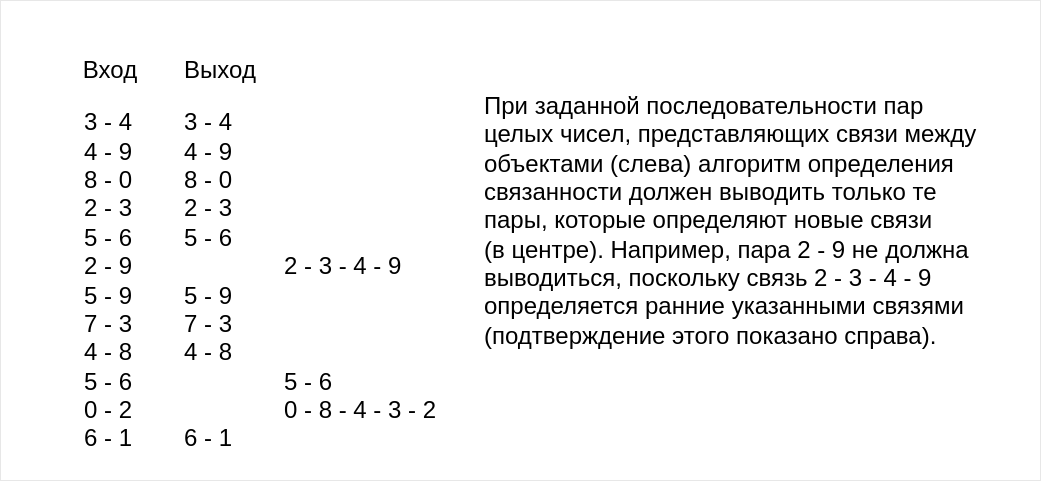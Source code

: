 <mxfile version="24.8.6" pages="6">
  <diagram name="desc" id="Y6MwfgY38lA7RgZRhpAC">
    <mxGraphModel dx="1434" dy="791" grid="1" gridSize="10" guides="1" tooltips="1" connect="1" arrows="1" fold="1" page="1" pageScale="1" pageWidth="827" pageHeight="1169" math="0" shadow="0">
      <root>
        <mxCell id="0" />
        <mxCell id="1" parent="0" />
        <mxCell id="W45SGp_iJSD4CZYYapee-1" value="3 - 4&lt;div&gt;4 - 9&lt;/div&gt;&lt;div&gt;8 - 0&lt;/div&gt;&lt;div&gt;2 - 3&lt;/div&gt;&lt;div&gt;5 - 6&lt;/div&gt;&lt;div&gt;2 - 9&lt;/div&gt;&lt;div&gt;5 - 9&lt;/div&gt;&lt;div&gt;7 - 3&lt;/div&gt;&lt;div&gt;4 - 8&lt;/div&gt;&lt;div&gt;5 - 6&lt;/div&gt;&lt;div&gt;0 - 2&lt;/div&gt;&lt;div&gt;6 - 1&lt;/div&gt;" style="text;html=1;align=left;verticalAlign=middle;whiteSpace=wrap;rounded=0;" parent="1" vertex="1">
          <mxGeometry x="40" y="40" width="40" height="200" as="geometry" />
        </mxCell>
        <mxCell id="W45SGp_iJSD4CZYYapee-2" value="3 - 4&lt;div&gt;4 - 9&lt;/div&gt;&lt;div&gt;8 - 0&lt;/div&gt;&lt;div&gt;2 - 3&lt;/div&gt;&lt;div&gt;5 - 6&lt;/div&gt;&lt;div&gt;&lt;br&gt;&lt;/div&gt;&lt;div&gt;5 - 9&lt;/div&gt;&lt;div&gt;7 - 3&lt;/div&gt;&lt;div&gt;4 - 8&lt;/div&gt;&lt;div&gt;&lt;br&gt;&lt;/div&gt;&lt;div&gt;&lt;br&gt;&lt;/div&gt;&lt;div&gt;6 - 1&lt;/div&gt;" style="text;html=1;align=left;verticalAlign=middle;whiteSpace=wrap;rounded=0;" parent="1" vertex="1">
          <mxGeometry x="90" y="40" width="40" height="200" as="geometry" />
        </mxCell>
        <mxCell id="W45SGp_iJSD4CZYYapee-3" value="&lt;div&gt;&lt;br&gt;&lt;/div&gt;&lt;div&gt;&lt;br&gt;&lt;/div&gt;&lt;div&gt;&lt;br&gt;&lt;/div&gt;&lt;div&gt;&lt;br&gt;&lt;/div&gt;&lt;div&gt;&lt;br&gt;&lt;/div&gt;&lt;div&gt;2 - 3 - 4 - 9&lt;/div&gt;&lt;div&gt;&lt;br&gt;&lt;/div&gt;&lt;div&gt;&lt;br&gt;&lt;/div&gt;&lt;div&gt;&lt;br&gt;&lt;/div&gt;&lt;div&gt;5 - 6&lt;/div&gt;&lt;div&gt;0 - 8 - 4 - 3 - 2&lt;/div&gt;&lt;div&gt;&lt;br&gt;&lt;/div&gt;" style="text;html=1;align=left;verticalAlign=middle;whiteSpace=wrap;rounded=0;" parent="1" vertex="1">
          <mxGeometry x="140" y="40" width="90" height="200" as="geometry" />
        </mxCell>
        <mxCell id="W45SGp_iJSD4CZYYapee-4" value="Вход" style="text;html=1;align=center;verticalAlign=middle;whiteSpace=wrap;rounded=0;" parent="1" vertex="1">
          <mxGeometry x="40" y="20" width="30" height="30" as="geometry" />
        </mxCell>
        <mxCell id="W45SGp_iJSD4CZYYapee-5" value="Выход" style="text;html=1;align=center;verticalAlign=middle;whiteSpace=wrap;rounded=0;" parent="1" vertex="1">
          <mxGeometry x="90" y="20" width="40" height="30" as="geometry" />
        </mxCell>
        <mxCell id="W45SGp_iJSD4CZYYapee-8" value="&lt;div&gt;При заданной последовательности пар целых чисел, представляющих связи между объектами (слева) алгоритм определения связанности должен выводить только те пары, которые определяют новые связи&lt;/div&gt;&lt;div&gt;(в центре). Например, пара 2 - 9 не должна выводиться, поскольку связь 2 - 3 - 4 - 9 определяется ранние указанными связями (подтверждение этого показано справа).&lt;/div&gt;" style="text;html=1;align=left;verticalAlign=middle;whiteSpace=wrap;rounded=0;" parent="1" vertex="1">
          <mxGeometry x="240" y="40" width="250" height="140" as="geometry" />
        </mxCell>
        <mxCell id="W45SGp_iJSD4CZYYapee-9" value="" style="endArrow=none;html=1;rounded=0;endSize=6;strokeWidth=0;" parent="1" edge="1">
          <mxGeometry width="50" height="50" relative="1" as="geometry">
            <mxPoint y="240" as="sourcePoint" />
            <mxPoint x="520" y="240" as="targetPoint" />
          </mxGeometry>
        </mxCell>
        <mxCell id="W45SGp_iJSD4CZYYapee-10" value="" style="endArrow=none;html=1;rounded=0;endSize=6;strokeWidth=0;" parent="1" edge="1">
          <mxGeometry width="50" height="50" relative="1" as="geometry">
            <mxPoint as="sourcePoint" />
            <mxPoint x="520" as="targetPoint" />
          </mxGeometry>
        </mxCell>
        <mxCell id="W45SGp_iJSD4CZYYapee-11" value="" style="endArrow=none;html=1;rounded=0;endSize=6;strokeWidth=0;" parent="1" edge="1">
          <mxGeometry width="50" height="50" relative="1" as="geometry">
            <mxPoint x="520" y="240" as="sourcePoint" />
            <mxPoint x="520" as="targetPoint" />
          </mxGeometry>
        </mxCell>
        <mxCell id="W45SGp_iJSD4CZYYapee-12" value="" style="endArrow=none;html=1;rounded=0;endSize=6;strokeWidth=0;" parent="1" edge="1">
          <mxGeometry width="50" height="50" relative="1" as="geometry">
            <mxPoint y="240" as="sourcePoint" />
            <mxPoint as="targetPoint" />
          </mxGeometry>
        </mxCell>
      </root>
    </mxGraphModel>
  </diagram>
  <diagram id="wwe0FSb1Ad9Ru0XGEOM8" name="exmpl1">
    <mxGraphModel dx="1434" dy="791" grid="1" gridSize="10" guides="1" tooltips="1" connect="1" arrows="1" fold="1" page="1" pageScale="1" pageWidth="827" pageHeight="1169" math="0" shadow="0">
      <root>
        <mxCell id="0" />
        <mxCell id="1" parent="0" />
        <mxCell id="38JOnhAj_tpCCD_ZniFF-1" value="3&amp;nbsp; &amp;nbsp; 4&lt;div&gt;4&amp;nbsp; &amp;nbsp; 9&lt;/div&gt;&lt;div&gt;8&amp;nbsp; &amp;nbsp; 0&lt;/div&gt;&lt;div&gt;2&amp;nbsp; &amp;nbsp; 3&lt;/div&gt;&lt;div&gt;5&amp;nbsp; &amp;nbsp; 6&lt;/div&gt;&lt;div&gt;2&amp;nbsp; &amp;nbsp; 9&lt;/div&gt;&lt;div&gt;5&amp;nbsp; &amp;nbsp; 9&lt;/div&gt;&lt;div&gt;7&amp;nbsp; &amp;nbsp; 3&lt;/div&gt;&lt;div&gt;4&amp;nbsp; &amp;nbsp; 8&lt;/div&gt;&lt;div&gt;5&amp;nbsp; &amp;nbsp; 6&lt;/div&gt;&lt;div&gt;0&amp;nbsp; &amp;nbsp; 2&lt;/div&gt;&lt;div&gt;6&amp;nbsp; &amp;nbsp; 1&lt;/div&gt;" style="text;html=1;align=left;verticalAlign=middle;whiteSpace=wrap;rounded=0;" parent="1" vertex="1">
          <mxGeometry x="40" y="40" width="40" height="200" as="geometry" />
        </mxCell>
        <mxCell id="38JOnhAj_tpCCD_ZniFF-2" value="0&amp;nbsp; 1&amp;nbsp; 2&amp;nbsp; 3&amp;nbsp; 4&amp;nbsp; 5&amp;nbsp; 6&amp;nbsp; 7&amp;nbsp; 8&amp;nbsp; 9" style="text;html=1;align=left;verticalAlign=middle;whiteSpace=wrap;rounded=0;" parent="1" vertex="1">
          <mxGeometry x="110" y="20" width="130" height="20" as="geometry" />
        </mxCell>
        <mxCell id="38JOnhAj_tpCCD_ZniFF-4" value="&lt;b&gt;p&amp;nbsp; &amp;nbsp; q&lt;/b&gt;" style="text;html=1;align=left;verticalAlign=middle;whiteSpace=wrap;rounded=0;" parent="1" vertex="1">
          <mxGeometry x="40" y="20" width="40" height="20" as="geometry" />
        </mxCell>
        <mxCell id="38JOnhAj_tpCCD_ZniFF-7" value="&lt;div&gt;0&amp;nbsp; 1&amp;nbsp; 2&amp;nbsp; &lt;b&gt;4&lt;/b&gt;&amp;nbsp; 4&amp;nbsp; 5&amp;nbsp; 6&amp;nbsp; 7&amp;nbsp; 8&amp;nbsp; 9&lt;/div&gt;&lt;div&gt;0&amp;nbsp; 1&amp;nbsp; 2&amp;nbsp; &lt;b&gt;9&lt;/b&gt;&amp;nbsp; &lt;b&gt;9&lt;/b&gt;&amp;nbsp; 5&amp;nbsp; 6&amp;nbsp; 7&amp;nbsp; 8&amp;nbsp; 9&lt;/div&gt;&lt;div&gt;0&amp;nbsp; 1&amp;nbsp; 2&amp;nbsp; 9&amp;nbsp; 9&amp;nbsp; 5&amp;nbsp; 6&amp;nbsp; 7&amp;nbsp; &lt;b&gt;0&lt;/b&gt;&amp;nbsp; 9&lt;/div&gt;&lt;div&gt;0&amp;nbsp; 1&amp;nbsp; &lt;b&gt;9&lt;/b&gt;&amp;nbsp; 9&amp;nbsp; 9&amp;nbsp; 5&amp;nbsp; 6&amp;nbsp; 7&amp;nbsp; 0&amp;nbsp; 9&lt;/div&gt;&lt;div&gt;0&amp;nbsp; 1&amp;nbsp; 9&amp;nbsp; 9&amp;nbsp; 9&amp;nbsp; &lt;b&gt;6&lt;/b&gt;&amp;nbsp; 6&amp;nbsp; 7&amp;nbsp; 0&amp;nbsp; 9&lt;/div&gt;&lt;div&gt;0&amp;nbsp; 1&amp;nbsp; 9&amp;nbsp; 9&amp;nbsp; 9&amp;nbsp; 6&amp;nbsp; 6&amp;nbsp; 7&amp;nbsp; 0&amp;nbsp; 9&lt;/div&gt;&lt;div&gt;0&amp;nbsp; 1&amp;nbsp; 9&amp;nbsp; 9&amp;nbsp; 9&amp;nbsp; &lt;b&gt;9&lt;/b&gt;&amp;nbsp; &lt;b&gt;9&lt;/b&gt;&amp;nbsp; 7&amp;nbsp; 0&amp;nbsp; 9&lt;/div&gt;&lt;div&gt;0&amp;nbsp; 1&amp;nbsp; 9&amp;nbsp; 9&amp;nbsp; 9&amp;nbsp; 9&amp;nbsp; 9&amp;nbsp; &lt;b&gt;9&lt;/b&gt;&amp;nbsp; 0&amp;nbsp; 9&lt;/div&gt;&lt;div&gt;0&amp;nbsp; 1&amp;nbsp; &lt;b&gt;0&amp;nbsp; 0&amp;nbsp; 0&amp;nbsp; 0&amp;nbsp; 0&lt;/b&gt;&amp;nbsp; &lt;b&gt;0&lt;/b&gt;&amp;nbsp; 0&amp;nbsp; &lt;b&gt;0&lt;/b&gt;&lt;/div&gt;&lt;div&gt;0&amp;nbsp; 1&amp;nbsp; 0&amp;nbsp; 0&amp;nbsp; 0&amp;nbsp; 0&amp;nbsp; 0&amp;nbsp; 0&amp;nbsp; 0&amp;nbsp; 0&lt;/div&gt;&lt;div&gt;0&amp;nbsp; 1&amp;nbsp; 0&amp;nbsp; 0&amp;nbsp; 0&amp;nbsp; 0&amp;nbsp; 0&amp;nbsp; 0&amp;nbsp; 0&amp;nbsp; 0&lt;/div&gt;&lt;div&gt;&lt;b&gt;1&lt;/b&gt;&amp;nbsp; 1&amp;nbsp; &lt;b&gt;1&amp;nbsp; 1&amp;nbsp; 1&amp;nbsp; 1&amp;nbsp; 1&amp;nbsp; 1&amp;nbsp; 1&amp;nbsp; 1&lt;/b&gt;&lt;/div&gt;" style="text;html=1;align=left;verticalAlign=middle;whiteSpace=wrap;rounded=0;" parent="1" vertex="1">
          <mxGeometry x="110" y="40" width="140" height="200" as="geometry" />
        </mxCell>
        <mxCell id="38JOnhAj_tpCCD_ZniFF-8" value="" style="endArrow=none;html=1;rounded=0;strokeWidth=0;" parent="1" edge="1">
          <mxGeometry width="50" height="50" relative="1" as="geometry">
            <mxPoint y="240" as="sourcePoint" />
            <mxPoint x="600" y="240" as="targetPoint" />
          </mxGeometry>
        </mxCell>
        <mxCell id="38JOnhAj_tpCCD_ZniFF-9" value="" style="endArrow=none;html=1;rounded=0;strokeWidth=0;" parent="1" edge="1">
          <mxGeometry width="50" height="50" relative="1" as="geometry">
            <mxPoint y="10" as="sourcePoint" />
            <mxPoint x="600" y="10" as="targetPoint" />
          </mxGeometry>
        </mxCell>
        <mxCell id="38JOnhAj_tpCCD_ZniFF-10" value="" style="endArrow=none;html=1;rounded=0;strokeWidth=0;" parent="1" edge="1">
          <mxGeometry width="50" height="50" relative="1" as="geometry">
            <mxPoint x="600" y="240" as="sourcePoint" />
            <mxPoint x="600" y="10" as="targetPoint" />
          </mxGeometry>
        </mxCell>
        <mxCell id="38JOnhAj_tpCCD_ZniFF-11" value="" style="endArrow=none;html=1;rounded=0;strokeWidth=0;" parent="1" edge="1">
          <mxGeometry width="50" height="50" relative="1" as="geometry">
            <mxPoint y="240" as="sourcePoint" />
            <mxPoint y="10" as="targetPoint" />
          </mxGeometry>
        </mxCell>
        <mxCell id="38JOnhAj_tpCCD_ZniFF-12" value="Здесь изображено содержимое массива &lt;i&gt;array&lt;/i&gt;&amp;nbsp;после обработки каждой пары, приведенной слева, алгоритмом быстрого поиска. Жирным шрифтом обозначены те записи, которые изменяются при выполнении операции &lt;b&gt;объединение&lt;/b&gt;. При обработке пары &lt;i&gt;p&lt;/i&gt; &lt;i&gt;q&lt;/i&gt;&amp;nbsp;во все записи со значением &lt;i&gt;array[p] &lt;/i&gt;заносится значение из &lt;i&gt;array[q]&lt;/i&gt;." style="text;html=1;align=left;verticalAlign=middle;whiteSpace=wrap;rounded=0;" parent="1" vertex="1">
          <mxGeometry x="280" y="80" width="300" height="120" as="geometry" />
        </mxCell>
      </root>
    </mxGraphModel>
  </diagram>
  <diagram id="dJ-GC6Bqu0cRbe2otCJB" name="tree1">
    <mxGraphModel dx="1687" dy="931" grid="1" gridSize="10" guides="1" tooltips="1" connect="1" arrows="1" fold="1" page="1" pageScale="1" pageWidth="827" pageHeight="1169" math="0" shadow="0">
      <root>
        <mxCell id="0" />
        <mxCell id="1" parent="0" />
        <mxCell id="3wgwzef5t9wUtgcAs40U-1" value="0" style="ellipse;whiteSpace=wrap;html=1;aspect=fixed;fillColor=#d5e8d4;gradientColor=#97d077;strokeColor=#82b366;" parent="1" vertex="1">
          <mxGeometry x="20" y="70" width="30" height="30" as="geometry" />
        </mxCell>
        <mxCell id="3wgwzef5t9wUtgcAs40U-2" value="1" style="ellipse;whiteSpace=wrap;html=1;aspect=fixed;fillColor=#d5e8d4;gradientColor=#97d077;strokeColor=#82b366;" parent="1" vertex="1">
          <mxGeometry x="60" y="70" width="30" height="30" as="geometry" />
        </mxCell>
        <mxCell id="3wgwzef5t9wUtgcAs40U-3" value="2" style="ellipse;whiteSpace=wrap;html=1;aspect=fixed;fillColor=#d5e8d4;gradientColor=#97d077;strokeColor=#82b366;" parent="1" vertex="1">
          <mxGeometry x="100" y="70" width="30" height="30" as="geometry" />
        </mxCell>
        <mxCell id="3wgwzef5t9wUtgcAs40U-4" value="3" style="ellipse;whiteSpace=wrap;html=1;aspect=fixed;fillColor=#d5e8d4;gradientColor=#97d077;strokeColor=#82b366;" parent="1" vertex="1">
          <mxGeometry x="140" y="70" width="30" height="30" as="geometry" />
        </mxCell>
        <mxCell id="3wgwzef5t9wUtgcAs40U-5" value="4" style="ellipse;whiteSpace=wrap;html=1;aspect=fixed;fillColor=#d5e8d4;gradientColor=#97d077;strokeColor=#82b366;" parent="1" vertex="1">
          <mxGeometry x="180" y="70" width="30" height="30" as="geometry" />
        </mxCell>
        <mxCell id="3wgwzef5t9wUtgcAs40U-6" value="5" style="ellipse;whiteSpace=wrap;html=1;aspect=fixed;fillColor=#d5e8d4;gradientColor=#97d077;strokeColor=#82b366;" parent="1" vertex="1">
          <mxGeometry x="220" y="70" width="30" height="30" as="geometry" />
        </mxCell>
        <mxCell id="3wgwzef5t9wUtgcAs40U-7" value="6" style="ellipse;whiteSpace=wrap;html=1;aspect=fixed;fillColor=#d5e8d4;gradientColor=#97d077;strokeColor=#82b366;" parent="1" vertex="1">
          <mxGeometry x="260" y="70" width="30" height="30" as="geometry" />
        </mxCell>
        <mxCell id="3wgwzef5t9wUtgcAs40U-8" value="7" style="ellipse;whiteSpace=wrap;html=1;aspect=fixed;fillColor=#d5e8d4;gradientColor=#97d077;strokeColor=#82b366;" parent="1" vertex="1">
          <mxGeometry x="300" y="70" width="30" height="30" as="geometry" />
        </mxCell>
        <mxCell id="3wgwzef5t9wUtgcAs40U-9" value="8" style="ellipse;whiteSpace=wrap;html=1;aspect=fixed;fillColor=#d5e8d4;gradientColor=#97d077;strokeColor=#82b366;" parent="1" vertex="1">
          <mxGeometry x="340" y="70" width="30" height="30" as="geometry" />
        </mxCell>
        <mxCell id="3wgwzef5t9wUtgcAs40U-10" value="9" style="ellipse;whiteSpace=wrap;html=1;aspect=fixed;fillColor=#d5e8d4;gradientColor=#97d077;strokeColor=#82b366;" parent="1" vertex="1">
          <mxGeometry x="380" y="70" width="30" height="30" as="geometry" />
        </mxCell>
        <mxCell id="3wgwzef5t9wUtgcAs40U-12" value="0" style="ellipse;whiteSpace=wrap;html=1;aspect=fixed;fillColor=#d5e8d4;gradientColor=#97d077;strokeColor=#82b366;" parent="1" vertex="1">
          <mxGeometry x="19" y="360" width="30" height="30" as="geometry" />
        </mxCell>
        <mxCell id="3wgwzef5t9wUtgcAs40U-13" value="1" style="ellipse;whiteSpace=wrap;html=1;aspect=fixed;fillColor=#d5e8d4;gradientColor=#97d077;strokeColor=#82b366;" parent="1" vertex="1">
          <mxGeometry x="59" y="360" width="30" height="30" as="geometry" />
        </mxCell>
        <mxCell id="3wgwzef5t9wUtgcAs40U-14" value="2" style="ellipse;whiteSpace=wrap;html=1;aspect=fixed;fillColor=#d5e8d4;gradientColor=#97d077;strokeColor=#82b366;" parent="1" vertex="1">
          <mxGeometry x="99" y="360" width="30" height="30" as="geometry" />
        </mxCell>
        <mxCell id="3wgwzef5t9wUtgcAs40U-22" style="rounded=0;orthogonalLoop=1;jettySize=auto;html=1;exitX=0.5;exitY=0;exitDx=0;exitDy=0;entryX=0;entryY=1;entryDx=0;entryDy=0;endArrow=none;endFill=0;" parent="1" source="3wgwzef5t9wUtgcAs40U-15" target="3wgwzef5t9wUtgcAs40U-21" edge="1">
          <mxGeometry relative="1" as="geometry" />
        </mxCell>
        <mxCell id="3wgwzef5t9wUtgcAs40U-15" value="3" style="ellipse;whiteSpace=wrap;html=1;aspect=fixed;fillColor=#dae8fc;gradientColor=#7ea6e0;strokeColor=#6c8ebf;" parent="1" vertex="1">
          <mxGeometry x="139" y="400" width="30" height="30" as="geometry" />
        </mxCell>
        <mxCell id="3wgwzef5t9wUtgcAs40U-23" style="rounded=0;orthogonalLoop=1;jettySize=auto;html=1;exitX=0.5;exitY=0;exitDx=0;exitDy=0;entryX=1;entryY=1;entryDx=0;entryDy=0;endArrow=none;endFill=0;" parent="1" source="3wgwzef5t9wUtgcAs40U-16" target="3wgwzef5t9wUtgcAs40U-21" edge="1">
          <mxGeometry relative="1" as="geometry" />
        </mxCell>
        <mxCell id="3wgwzef5t9wUtgcAs40U-16" value="4" style="ellipse;whiteSpace=wrap;html=1;aspect=fixed;fillColor=#dae8fc;gradientColor=#7ea6e0;strokeColor=#6c8ebf;" parent="1" vertex="1">
          <mxGeometry x="179" y="400" width="30" height="30" as="geometry" />
        </mxCell>
        <mxCell id="3wgwzef5t9wUtgcAs40U-17" value="5" style="ellipse;whiteSpace=wrap;html=1;aspect=fixed;fillColor=#d5e8d4;gradientColor=#97d077;strokeColor=#82b366;" parent="1" vertex="1">
          <mxGeometry x="219" y="360" width="30" height="30" as="geometry" />
        </mxCell>
        <mxCell id="3wgwzef5t9wUtgcAs40U-18" value="6" style="ellipse;whiteSpace=wrap;html=1;aspect=fixed;fillColor=#d5e8d4;gradientColor=#97d077;strokeColor=#82b366;" parent="1" vertex="1">
          <mxGeometry x="259" y="360" width="30" height="30" as="geometry" />
        </mxCell>
        <mxCell id="3wgwzef5t9wUtgcAs40U-19" value="7" style="ellipse;whiteSpace=wrap;html=1;aspect=fixed;fillColor=#d5e8d4;gradientColor=#97d077;strokeColor=#82b366;" parent="1" vertex="1">
          <mxGeometry x="299" y="360" width="30" height="30" as="geometry" />
        </mxCell>
        <mxCell id="3wgwzef5t9wUtgcAs40U-20" value="8" style="ellipse;whiteSpace=wrap;html=1;aspect=fixed;fillColor=#d5e8d4;gradientColor=#97d077;strokeColor=#82b366;" parent="1" vertex="1">
          <mxGeometry x="339" y="360" width="30" height="30" as="geometry" />
        </mxCell>
        <mxCell id="3wgwzef5t9wUtgcAs40U-21" value="9" style="ellipse;whiteSpace=wrap;html=1;aspect=fixed;fillColor=#f8cecc;gradientColor=#ea6b66;strokeColor=#b85450;" parent="1" vertex="1">
          <mxGeometry x="159" y="360" width="30" height="30" as="geometry" />
        </mxCell>
        <mxCell id="3wgwzef5t9wUtgcAs40U-24" value="0" style="ellipse;whiteSpace=wrap;html=1;aspect=fixed;fillColor=#f8cecc;gradientColor=#ea6b66;strokeColor=#b85450;" parent="1" vertex="1">
          <mxGeometry x="299" y="520" width="30" height="30" as="geometry" />
        </mxCell>
        <mxCell id="3wgwzef5t9wUtgcAs40U-25" value="1" style="ellipse;whiteSpace=wrap;html=1;aspect=fixed;fillColor=#d5e8d4;gradientColor=#97d077;strokeColor=#82b366;" parent="1" vertex="1">
          <mxGeometry x="19" y="520" width="30" height="30" as="geometry" />
        </mxCell>
        <mxCell id="3wgwzef5t9wUtgcAs40U-26" value="2" style="ellipse;whiteSpace=wrap;html=1;aspect=fixed;fillColor=#d5e8d4;gradientColor=#97d077;strokeColor=#82b366;" parent="1" vertex="1">
          <mxGeometry x="59" y="520" width="30" height="30" as="geometry" />
        </mxCell>
        <mxCell id="3wgwzef5t9wUtgcAs40U-27" style="rounded=0;orthogonalLoop=1;jettySize=auto;html=1;exitX=0.5;exitY=0;exitDx=0;exitDy=0;entryX=0;entryY=1;entryDx=0;entryDy=0;endArrow=none;endFill=0;" parent="1" source="3wgwzef5t9wUtgcAs40U-28" target="3wgwzef5t9wUtgcAs40U-35" edge="1">
          <mxGeometry relative="1" as="geometry" />
        </mxCell>
        <mxCell id="3wgwzef5t9wUtgcAs40U-28" value="3" style="ellipse;whiteSpace=wrap;html=1;aspect=fixed;fillColor=#d5e8d4;gradientColor=#97d077;strokeColor=#82b366;" parent="1" vertex="1">
          <mxGeometry x="99" y="560" width="30" height="30" as="geometry" />
        </mxCell>
        <mxCell id="3wgwzef5t9wUtgcAs40U-29" style="rounded=0;orthogonalLoop=1;jettySize=auto;html=1;exitX=0.5;exitY=0;exitDx=0;exitDy=0;entryX=1;entryY=1;entryDx=0;entryDy=0;endArrow=none;endFill=0;" parent="1" source="3wgwzef5t9wUtgcAs40U-30" target="3wgwzef5t9wUtgcAs40U-35" edge="1">
          <mxGeometry relative="1" as="geometry" />
        </mxCell>
        <mxCell id="3wgwzef5t9wUtgcAs40U-30" value="4" style="ellipse;whiteSpace=wrap;html=1;aspect=fixed;fillColor=#d5e8d4;gradientColor=#97d077;strokeColor=#82b366;" parent="1" vertex="1">
          <mxGeometry x="139" y="560" width="30" height="30" as="geometry" />
        </mxCell>
        <mxCell id="3wgwzef5t9wUtgcAs40U-31" value="5" style="ellipse;whiteSpace=wrap;html=1;aspect=fixed;fillColor=#d5e8d4;gradientColor=#97d077;strokeColor=#82b366;" parent="1" vertex="1">
          <mxGeometry x="179" y="520" width="30" height="30" as="geometry" />
        </mxCell>
        <mxCell id="3wgwzef5t9wUtgcAs40U-32" value="6" style="ellipse;whiteSpace=wrap;html=1;aspect=fixed;fillColor=#d5e8d4;gradientColor=#97d077;strokeColor=#82b366;" parent="1" vertex="1">
          <mxGeometry x="219" y="520" width="30" height="30" as="geometry" />
        </mxCell>
        <mxCell id="3wgwzef5t9wUtgcAs40U-33" value="7" style="ellipse;whiteSpace=wrap;html=1;aspect=fixed;fillColor=#d5e8d4;gradientColor=#97d077;strokeColor=#82b366;" parent="1" vertex="1">
          <mxGeometry x="259" y="520" width="30" height="30" as="geometry" />
        </mxCell>
        <mxCell id="3wgwzef5t9wUtgcAs40U-36" style="edgeStyle=orthogonalEdgeStyle;rounded=0;orthogonalLoop=1;jettySize=auto;html=1;exitX=0.5;exitY=0;exitDx=0;exitDy=0;entryX=0.5;entryY=1;entryDx=0;entryDy=0;endArrow=none;endFill=0;" parent="1" source="3wgwzef5t9wUtgcAs40U-34" target="3wgwzef5t9wUtgcAs40U-24" edge="1">
          <mxGeometry relative="1" as="geometry" />
        </mxCell>
        <mxCell id="3wgwzef5t9wUtgcAs40U-34" value="8" style="ellipse;whiteSpace=wrap;html=1;aspect=fixed;fillColor=#dae8fc;gradientColor=#7ea6e0;strokeColor=#6c8ebf;" parent="1" vertex="1">
          <mxGeometry x="299" y="560" width="30" height="30" as="geometry" />
        </mxCell>
        <mxCell id="3wgwzef5t9wUtgcAs40U-35" value="9" style="ellipse;whiteSpace=wrap;html=1;aspect=fixed;fillColor=#d5e8d4;gradientColor=#97d077;strokeColor=#82b366;" parent="1" vertex="1">
          <mxGeometry x="119" y="520" width="30" height="30" as="geometry" />
        </mxCell>
        <mxCell id="3wgwzef5t9wUtgcAs40U-37" value="0" style="ellipse;whiteSpace=wrap;html=1;aspect=fixed;" parent="1" vertex="1">
          <mxGeometry x="299" y="680" width="30" height="30" as="geometry" />
        </mxCell>
        <mxCell id="3wgwzef5t9wUtgcAs40U-38" value="1" style="ellipse;whiteSpace=wrap;html=1;aspect=fixed;" parent="1" vertex="1">
          <mxGeometry x="19" y="680" width="30" height="30" as="geometry" />
        </mxCell>
        <mxCell id="3wgwzef5t9wUtgcAs40U-39" value="2" style="ellipse;whiteSpace=wrap;html=1;aspect=fixed;" parent="1" vertex="1">
          <mxGeometry x="59" y="720" width="30" height="30" as="geometry" />
        </mxCell>
        <mxCell id="3wgwzef5t9wUtgcAs40U-50" style="rounded=0;orthogonalLoop=1;jettySize=auto;html=1;exitX=0.5;exitY=0;exitDx=0;exitDy=0;entryX=0.5;entryY=1;entryDx=0;entryDy=0;endArrow=none;endFill=0;" parent="1" source="3wgwzef5t9wUtgcAs40U-41" target="3wgwzef5t9wUtgcAs40U-49" edge="1">
          <mxGeometry relative="1" as="geometry" />
        </mxCell>
        <mxCell id="3wgwzef5t9wUtgcAs40U-41" value="3" style="ellipse;whiteSpace=wrap;html=1;aspect=fixed;" parent="1" vertex="1">
          <mxGeometry x="99" y="720" width="30" height="30" as="geometry" />
        </mxCell>
        <mxCell id="3wgwzef5t9wUtgcAs40U-42" style="rounded=0;orthogonalLoop=1;jettySize=auto;html=1;exitX=0;exitY=0;exitDx=0;exitDy=0;entryX=1;entryY=1;entryDx=0;entryDy=0;endArrow=none;endFill=0;" parent="1" source="3wgwzef5t9wUtgcAs40U-43" target="3wgwzef5t9wUtgcAs40U-49" edge="1">
          <mxGeometry relative="1" as="geometry" />
        </mxCell>
        <mxCell id="3wgwzef5t9wUtgcAs40U-43" value="4" style="ellipse;whiteSpace=wrap;html=1;aspect=fixed;" parent="1" vertex="1">
          <mxGeometry x="139" y="720" width="30" height="30" as="geometry" />
        </mxCell>
        <mxCell id="3wgwzef5t9wUtgcAs40U-44" value="5" style="ellipse;whiteSpace=wrap;html=1;aspect=fixed;" parent="1" vertex="1">
          <mxGeometry x="179" y="680" width="30" height="30" as="geometry" />
        </mxCell>
        <mxCell id="3wgwzef5t9wUtgcAs40U-45" value="6" style="ellipse;whiteSpace=wrap;html=1;aspect=fixed;" parent="1" vertex="1">
          <mxGeometry x="219" y="680" width="30" height="30" as="geometry" />
        </mxCell>
        <mxCell id="3wgwzef5t9wUtgcAs40U-46" value="7" style="ellipse;whiteSpace=wrap;html=1;aspect=fixed;" parent="1" vertex="1">
          <mxGeometry x="259" y="680" width="30" height="30" as="geometry" />
        </mxCell>
        <mxCell id="3wgwzef5t9wUtgcAs40U-47" style="edgeStyle=orthogonalEdgeStyle;rounded=0;orthogonalLoop=1;jettySize=auto;html=1;exitX=0.5;exitY=0;exitDx=0;exitDy=0;entryX=0.5;entryY=1;entryDx=0;entryDy=0;endArrow=none;endFill=0;" parent="1" source="3wgwzef5t9wUtgcAs40U-48" target="3wgwzef5t9wUtgcAs40U-37" edge="1">
          <mxGeometry relative="1" as="geometry" />
        </mxCell>
        <mxCell id="3wgwzef5t9wUtgcAs40U-48" value="8" style="ellipse;whiteSpace=wrap;html=1;aspect=fixed;" parent="1" vertex="1">
          <mxGeometry x="299" y="720" width="30" height="30" as="geometry" />
        </mxCell>
        <mxCell id="3wgwzef5t9wUtgcAs40U-51" style="rounded=0;orthogonalLoop=1;jettySize=auto;html=1;exitX=0;exitY=1;exitDx=0;exitDy=0;entryX=1;entryY=0;entryDx=0;entryDy=0;endArrow=none;endFill=0;" parent="1" source="3wgwzef5t9wUtgcAs40U-49" target="3wgwzef5t9wUtgcAs40U-39" edge="1">
          <mxGeometry relative="1" as="geometry" />
        </mxCell>
        <mxCell id="3wgwzef5t9wUtgcAs40U-49" value="9" style="ellipse;whiteSpace=wrap;html=1;aspect=fixed;" parent="1" vertex="1">
          <mxGeometry x="99" y="680" width="30" height="30" as="geometry" />
        </mxCell>
        <mxCell id="3wgwzef5t9wUtgcAs40U-53" value="0" style="ellipse;whiteSpace=wrap;html=1;aspect=fixed;fillColor=#d5e8d4;gradientColor=#97d077;strokeColor=#82b366;" parent="1" vertex="1">
          <mxGeometry x="699" y="50" width="30" height="30" as="geometry" />
        </mxCell>
        <mxCell id="3wgwzef5t9wUtgcAs40U-54" value="1" style="ellipse;whiteSpace=wrap;html=1;aspect=fixed;" parent="1" vertex="1">
          <mxGeometry x="459" y="50" width="30" height="30" as="geometry" />
        </mxCell>
        <mxCell id="3wgwzef5t9wUtgcAs40U-55" value="2" style="ellipse;whiteSpace=wrap;html=1;aspect=fixed;fillColor=#d5e8d4;gradientColor=#97d077;strokeColor=#82b366;" parent="1" vertex="1">
          <mxGeometry x="499" y="90" width="30" height="30" as="geometry" />
        </mxCell>
        <mxCell id="3wgwzef5t9wUtgcAs40U-56" style="rounded=0;orthogonalLoop=1;jettySize=auto;html=1;exitX=0.5;exitY=0;exitDx=0;exitDy=0;entryX=0.5;entryY=1;entryDx=0;entryDy=0;endArrow=none;endFill=0;" parent="1" source="3wgwzef5t9wUtgcAs40U-57" target="3wgwzef5t9wUtgcAs40U-66" edge="1">
          <mxGeometry relative="1" as="geometry" />
        </mxCell>
        <mxCell id="3wgwzef5t9wUtgcAs40U-57" value="3" style="ellipse;whiteSpace=wrap;html=1;aspect=fixed;fillColor=#d5e8d4;gradientColor=#97d077;strokeColor=#82b366;" parent="1" vertex="1">
          <mxGeometry x="539" y="90" width="30" height="30" as="geometry" />
        </mxCell>
        <mxCell id="3wgwzef5t9wUtgcAs40U-58" style="rounded=0;orthogonalLoop=1;jettySize=auto;html=1;exitX=0;exitY=0;exitDx=0;exitDy=0;entryX=1;entryY=1;entryDx=0;entryDy=0;endArrow=none;endFill=0;" parent="1" source="3wgwzef5t9wUtgcAs40U-59" target="3wgwzef5t9wUtgcAs40U-66" edge="1">
          <mxGeometry relative="1" as="geometry" />
        </mxCell>
        <mxCell id="3wgwzef5t9wUtgcAs40U-59" value="4" style="ellipse;whiteSpace=wrap;html=1;aspect=fixed;fillColor=#d5e8d4;gradientColor=#97d077;strokeColor=#82b366;" parent="1" vertex="1">
          <mxGeometry x="579" y="90" width="30" height="30" as="geometry" />
        </mxCell>
        <mxCell id="3wgwzef5t9wUtgcAs40U-67" style="rounded=0;orthogonalLoop=1;jettySize=auto;html=1;exitX=0.5;exitY=0;exitDx=0;exitDy=0;entryX=0.5;entryY=1;entryDx=0;entryDy=0;endArrow=none;endFill=0;" parent="1" source="3wgwzef5t9wUtgcAs40U-60" target="3wgwzef5t9wUtgcAs40U-61" edge="1">
          <mxGeometry relative="1" as="geometry" />
        </mxCell>
        <mxCell id="3wgwzef5t9wUtgcAs40U-60" value="5" style="ellipse;whiteSpace=wrap;html=1;aspect=fixed;fillColor=#dae8fc;gradientColor=#7ea6e0;strokeColor=#6c8ebf;" parent="1" vertex="1">
          <mxGeometry x="619" y="90" width="30" height="30" as="geometry" />
        </mxCell>
        <mxCell id="3wgwzef5t9wUtgcAs40U-61" value="6" style="ellipse;whiteSpace=wrap;html=1;aspect=fixed;fillColor=#f8cecc;gradientColor=#ea6b66;strokeColor=#b85450;" parent="1" vertex="1">
          <mxGeometry x="619" y="50" width="30" height="30" as="geometry" />
        </mxCell>
        <mxCell id="3wgwzef5t9wUtgcAs40U-62" value="7" style="ellipse;whiteSpace=wrap;html=1;aspect=fixed;fillColor=#d5e8d4;gradientColor=#97d077;strokeColor=#82b366;" parent="1" vertex="1">
          <mxGeometry x="659" y="50" width="30" height="30" as="geometry" />
        </mxCell>
        <mxCell id="3wgwzef5t9wUtgcAs40U-63" style="edgeStyle=orthogonalEdgeStyle;rounded=0;orthogonalLoop=1;jettySize=auto;html=1;exitX=0.5;exitY=0;exitDx=0;exitDy=0;entryX=0.5;entryY=1;entryDx=0;entryDy=0;endArrow=none;endFill=0;" parent="1" source="3wgwzef5t9wUtgcAs40U-64" target="3wgwzef5t9wUtgcAs40U-53" edge="1">
          <mxGeometry relative="1" as="geometry" />
        </mxCell>
        <mxCell id="3wgwzef5t9wUtgcAs40U-64" value="8" style="ellipse;whiteSpace=wrap;html=1;aspect=fixed;fillColor=#d5e8d4;gradientColor=#97d077;strokeColor=#82b366;" parent="1" vertex="1">
          <mxGeometry x="699" y="90" width="30" height="30" as="geometry" />
        </mxCell>
        <mxCell id="3wgwzef5t9wUtgcAs40U-65" style="rounded=0;orthogonalLoop=1;jettySize=auto;html=1;exitX=0;exitY=1;exitDx=0;exitDy=0;entryX=1;entryY=0;entryDx=0;entryDy=0;endArrow=none;endFill=0;" parent="1" source="3wgwzef5t9wUtgcAs40U-66" target="3wgwzef5t9wUtgcAs40U-55" edge="1">
          <mxGeometry relative="1" as="geometry" />
        </mxCell>
        <mxCell id="3wgwzef5t9wUtgcAs40U-66" value="9" style="ellipse;whiteSpace=wrap;html=1;aspect=fixed;fillColor=#d5e8d4;gradientColor=#97d077;strokeColor=#82b366;" parent="1" vertex="1">
          <mxGeometry x="539" y="50" width="30" height="30" as="geometry" />
        </mxCell>
        <mxCell id="3wgwzef5t9wUtgcAs40U-68" value="0" style="ellipse;whiteSpace=wrap;html=1;aspect=fixed;" parent="1" vertex="1">
          <mxGeometry x="739" y="200" width="30" height="30" as="geometry" />
        </mxCell>
        <mxCell id="3wgwzef5t9wUtgcAs40U-69" value="1" style="ellipse;whiteSpace=wrap;html=1;aspect=fixed;" parent="1" vertex="1">
          <mxGeometry x="459" y="200" width="30" height="30" as="geometry" />
        </mxCell>
        <mxCell id="3wgwzef5t9wUtgcAs40U-70" value="2" style="ellipse;whiteSpace=wrap;html=1;aspect=fixed;" parent="1" vertex="1">
          <mxGeometry x="499" y="240" width="30" height="30" as="geometry" />
        </mxCell>
        <mxCell id="3wgwzef5t9wUtgcAs40U-71" style="rounded=0;orthogonalLoop=1;jettySize=auto;html=1;exitX=1;exitY=0;exitDx=0;exitDy=0;entryX=0;entryY=1;entryDx=0;entryDy=0;endArrow=none;endFill=0;" parent="1" source="3wgwzef5t9wUtgcAs40U-72" target="3wgwzef5t9wUtgcAs40U-82" edge="1">
          <mxGeometry relative="1" as="geometry" />
        </mxCell>
        <mxCell id="3wgwzef5t9wUtgcAs40U-72" value="3" style="ellipse;whiteSpace=wrap;html=1;aspect=fixed;" parent="1" vertex="1">
          <mxGeometry x="539" y="240" width="30" height="30" as="geometry" />
        </mxCell>
        <mxCell id="3wgwzef5t9wUtgcAs40U-73" style="rounded=0;orthogonalLoop=1;jettySize=auto;html=1;exitX=0.5;exitY=0;exitDx=0;exitDy=0;entryX=0.5;entryY=1;entryDx=0;entryDy=0;endArrow=none;endFill=0;" parent="1" source="3wgwzef5t9wUtgcAs40U-74" target="3wgwzef5t9wUtgcAs40U-82" edge="1">
          <mxGeometry relative="1" as="geometry" />
        </mxCell>
        <mxCell id="3wgwzef5t9wUtgcAs40U-74" value="4" style="ellipse;whiteSpace=wrap;html=1;aspect=fixed;" parent="1" vertex="1">
          <mxGeometry x="579" y="240" width="30" height="30" as="geometry" />
        </mxCell>
        <mxCell id="3wgwzef5t9wUtgcAs40U-83" style="rounded=0;orthogonalLoop=1;jettySize=auto;html=1;exitX=0;exitY=0;exitDx=0;exitDy=0;entryX=1;entryY=1;entryDx=0;entryDy=0;endArrow=none;endFill=0;" parent="1" source="3wgwzef5t9wUtgcAs40U-76" target="3wgwzef5t9wUtgcAs40U-82" edge="1">
          <mxGeometry relative="1" as="geometry" />
        </mxCell>
        <mxCell id="3wgwzef5t9wUtgcAs40U-76" value="5" style="ellipse;whiteSpace=wrap;html=1;aspect=fixed;" parent="1" vertex="1">
          <mxGeometry x="619" y="240" width="30" height="30" as="geometry" />
        </mxCell>
        <mxCell id="3wgwzef5t9wUtgcAs40U-84" style="rounded=0;orthogonalLoop=1;jettySize=auto;html=1;exitX=0;exitY=0;exitDx=0;exitDy=0;entryX=0.946;entryY=0.737;entryDx=0;entryDy=0;endArrow=none;endFill=0;entryPerimeter=0;" parent="1" source="3wgwzef5t9wUtgcAs40U-77" target="3wgwzef5t9wUtgcAs40U-82" edge="1">
          <mxGeometry relative="1" as="geometry" />
        </mxCell>
        <mxCell id="3wgwzef5t9wUtgcAs40U-77" value="6" style="ellipse;whiteSpace=wrap;html=1;aspect=fixed;" parent="1" vertex="1">
          <mxGeometry x="659" y="240" width="30" height="30" as="geometry" />
        </mxCell>
        <mxCell id="3wgwzef5t9wUtgcAs40U-78" value="7" style="ellipse;whiteSpace=wrap;html=1;aspect=fixed;" parent="1" vertex="1">
          <mxGeometry x="699" y="200" width="30" height="30" as="geometry" />
        </mxCell>
        <mxCell id="3wgwzef5t9wUtgcAs40U-79" style="edgeStyle=orthogonalEdgeStyle;rounded=0;orthogonalLoop=1;jettySize=auto;html=1;exitX=0.5;exitY=0;exitDx=0;exitDy=0;entryX=0.5;entryY=1;entryDx=0;entryDy=0;endArrow=none;endFill=0;" parent="1" source="3wgwzef5t9wUtgcAs40U-80" target="3wgwzef5t9wUtgcAs40U-68" edge="1">
          <mxGeometry relative="1" as="geometry" />
        </mxCell>
        <mxCell id="3wgwzef5t9wUtgcAs40U-80" value="8" style="ellipse;whiteSpace=wrap;html=1;aspect=fixed;" parent="1" vertex="1">
          <mxGeometry x="739" y="240" width="30" height="30" as="geometry" />
        </mxCell>
        <mxCell id="3wgwzef5t9wUtgcAs40U-81" style="rounded=0;orthogonalLoop=1;jettySize=auto;html=1;exitX=0.05;exitY=0.737;exitDx=0;exitDy=0;entryX=1;entryY=0;entryDx=0;entryDy=0;endArrow=none;endFill=0;exitPerimeter=0;" parent="1" source="3wgwzef5t9wUtgcAs40U-82" target="3wgwzef5t9wUtgcAs40U-70" edge="1">
          <mxGeometry relative="1" as="geometry" />
        </mxCell>
        <mxCell id="3wgwzef5t9wUtgcAs40U-82" value="9" style="ellipse;whiteSpace=wrap;html=1;aspect=fixed;" parent="1" vertex="1">
          <mxGeometry x="579" y="200" width="30" height="30" as="geometry" />
        </mxCell>
        <mxCell id="3wgwzef5t9wUtgcAs40U-85" value="0" style="ellipse;whiteSpace=wrap;html=1;aspect=fixed;" parent="1" vertex="1">
          <mxGeometry x="739" y="360" width="30" height="30" as="geometry" />
        </mxCell>
        <mxCell id="3wgwzef5t9wUtgcAs40U-86" value="1" style="ellipse;whiteSpace=wrap;html=1;aspect=fixed;" parent="1" vertex="1">
          <mxGeometry x="459" y="360" width="30" height="30" as="geometry" />
        </mxCell>
        <mxCell id="3wgwzef5t9wUtgcAs40U-87" value="2" style="ellipse;whiteSpace=wrap;html=1;aspect=fixed;" parent="1" vertex="1">
          <mxGeometry x="499" y="400" width="30" height="30" as="geometry" />
        </mxCell>
        <mxCell id="3wgwzef5t9wUtgcAs40U-88" style="rounded=0;orthogonalLoop=1;jettySize=auto;html=1;exitX=1;exitY=0;exitDx=0;exitDy=0;entryX=0;entryY=1;entryDx=0;entryDy=0;endArrow=none;endFill=0;" parent="1" source="3wgwzef5t9wUtgcAs40U-89" target="3wgwzef5t9wUtgcAs40U-100" edge="1">
          <mxGeometry relative="1" as="geometry" />
        </mxCell>
        <mxCell id="3wgwzef5t9wUtgcAs40U-89" value="3" style="ellipse;whiteSpace=wrap;html=1;aspect=fixed;" parent="1" vertex="1">
          <mxGeometry x="539" y="400" width="30" height="30" as="geometry" />
        </mxCell>
        <mxCell id="3wgwzef5t9wUtgcAs40U-90" style="rounded=0;orthogonalLoop=1;jettySize=auto;html=1;exitX=0.692;exitY=0.026;exitDx=0;exitDy=0;entryX=0.263;entryY=0.952;entryDx=0;entryDy=0;endArrow=none;endFill=0;entryPerimeter=0;exitPerimeter=0;" parent="1" source="3wgwzef5t9wUtgcAs40U-91" target="3wgwzef5t9wUtgcAs40U-100" edge="1">
          <mxGeometry relative="1" as="geometry" />
        </mxCell>
        <mxCell id="3wgwzef5t9wUtgcAs40U-91" value="4" style="ellipse;whiteSpace=wrap;html=1;aspect=fixed;" parent="1" vertex="1">
          <mxGeometry x="579" y="400" width="30" height="30" as="geometry" />
        </mxCell>
        <mxCell id="3wgwzef5t9wUtgcAs40U-92" style="rounded=0;orthogonalLoop=1;jettySize=auto;html=1;exitX=0.319;exitY=0.017;exitDx=0;exitDy=0;entryX=0.735;entryY=0.939;entryDx=0;entryDy=0;endArrow=none;endFill=0;exitPerimeter=0;entryPerimeter=0;" parent="1" source="3wgwzef5t9wUtgcAs40U-93" target="3wgwzef5t9wUtgcAs40U-100" edge="1">
          <mxGeometry relative="1" as="geometry" />
        </mxCell>
        <mxCell id="3wgwzef5t9wUtgcAs40U-93" value="5" style="ellipse;whiteSpace=wrap;html=1;aspect=fixed;" parent="1" vertex="1">
          <mxGeometry x="619" y="400" width="30" height="30" as="geometry" />
        </mxCell>
        <mxCell id="3wgwzef5t9wUtgcAs40U-94" style="rounded=0;orthogonalLoop=1;jettySize=auto;html=1;exitX=0;exitY=0;exitDx=0;exitDy=0;entryX=1;entryY=1;entryDx=0;entryDy=0;endArrow=none;endFill=0;" parent="1" source="3wgwzef5t9wUtgcAs40U-95" target="3wgwzef5t9wUtgcAs40U-100" edge="1">
          <mxGeometry relative="1" as="geometry" />
        </mxCell>
        <mxCell id="3wgwzef5t9wUtgcAs40U-95" value="6" style="ellipse;whiteSpace=wrap;html=1;aspect=fixed;" parent="1" vertex="1">
          <mxGeometry x="659" y="400" width="30" height="30" as="geometry" />
        </mxCell>
        <mxCell id="3wgwzef5t9wUtgcAs40U-96" value="7" style="ellipse;whiteSpace=wrap;html=1;aspect=fixed;" parent="1" vertex="1">
          <mxGeometry x="699" y="400" width="30" height="30" as="geometry" />
        </mxCell>
        <mxCell id="3wgwzef5t9wUtgcAs40U-97" style="edgeStyle=orthogonalEdgeStyle;rounded=0;orthogonalLoop=1;jettySize=auto;html=1;exitX=0.5;exitY=0;exitDx=0;exitDy=0;entryX=0.5;entryY=1;entryDx=0;entryDy=0;endArrow=none;endFill=0;" parent="1" source="3wgwzef5t9wUtgcAs40U-98" target="3wgwzef5t9wUtgcAs40U-85" edge="1">
          <mxGeometry relative="1" as="geometry" />
        </mxCell>
        <mxCell id="3wgwzef5t9wUtgcAs40U-98" value="8" style="ellipse;whiteSpace=wrap;html=1;aspect=fixed;" parent="1" vertex="1">
          <mxGeometry x="739" y="400" width="30" height="30" as="geometry" />
        </mxCell>
        <mxCell id="3wgwzef5t9wUtgcAs40U-99" style="rounded=0;orthogonalLoop=1;jettySize=auto;html=1;exitX=0.05;exitY=0.737;exitDx=0;exitDy=0;entryX=1;entryY=0;entryDx=0;entryDy=0;endArrow=none;endFill=0;exitPerimeter=0;" parent="1" source="3wgwzef5t9wUtgcAs40U-100" target="3wgwzef5t9wUtgcAs40U-87" edge="1">
          <mxGeometry relative="1" as="geometry" />
        </mxCell>
        <mxCell id="3wgwzef5t9wUtgcAs40U-100" value="9" style="ellipse;whiteSpace=wrap;html=1;aspect=fixed;" parent="1" vertex="1">
          <mxGeometry x="599" y="360" width="30" height="30" as="geometry" />
        </mxCell>
        <mxCell id="3wgwzef5t9wUtgcAs40U-101" style="rounded=0;orthogonalLoop=1;jettySize=auto;html=1;exitX=0;exitY=0;exitDx=0;exitDy=0;entryX=0.947;entryY=0.731;entryDx=0;entryDy=0;entryPerimeter=0;endArrow=none;endFill=0;" parent="1" source="3wgwzef5t9wUtgcAs40U-96" target="3wgwzef5t9wUtgcAs40U-100" edge="1">
          <mxGeometry relative="1" as="geometry" />
        </mxCell>
        <mxCell id="3wgwzef5t9wUtgcAs40U-102" value="0" style="ellipse;whiteSpace=wrap;html=1;aspect=fixed;" parent="1" vertex="1">
          <mxGeometry x="639" y="520" width="30" height="30" as="geometry" />
        </mxCell>
        <mxCell id="3wgwzef5t9wUtgcAs40U-103" value="1" style="ellipse;whiteSpace=wrap;html=1;aspect=fixed;" parent="1" vertex="1">
          <mxGeometry x="459" y="520" width="30" height="30" as="geometry" />
        </mxCell>
        <mxCell id="3wgwzef5t9wUtgcAs40U-104" value="2" style="ellipse;whiteSpace=wrap;html=1;aspect=fixed;" parent="1" vertex="1">
          <mxGeometry x="499" y="560" width="30" height="30" as="geometry" />
        </mxCell>
        <mxCell id="3wgwzef5t9wUtgcAs40U-105" style="rounded=0;orthogonalLoop=1;jettySize=auto;html=1;exitX=1;exitY=0;exitDx=0;exitDy=0;entryX=0.033;entryY=0.682;entryDx=0;entryDy=0;endArrow=none;endFill=0;entryPerimeter=0;" parent="1" source="3wgwzef5t9wUtgcAs40U-106" target="3wgwzef5t9wUtgcAs40U-102" edge="1">
          <mxGeometry relative="1" as="geometry">
            <mxPoint x="603.393" y="545.607" as="targetPoint" />
          </mxGeometry>
        </mxCell>
        <mxCell id="3wgwzef5t9wUtgcAs40U-106" value="3" style="ellipse;whiteSpace=wrap;html=1;aspect=fixed;" parent="1" vertex="1">
          <mxGeometry x="539" y="560" width="30" height="30" as="geometry" />
        </mxCell>
        <mxCell id="3wgwzef5t9wUtgcAs40U-107" style="rounded=0;orthogonalLoop=1;jettySize=auto;html=1;exitX=0.692;exitY=0.026;exitDx=0;exitDy=0;entryX=0;entryY=1;entryDx=0;entryDy=0;endArrow=none;endFill=0;exitPerimeter=0;" parent="1" source="3wgwzef5t9wUtgcAs40U-108" target="3wgwzef5t9wUtgcAs40U-102" edge="1">
          <mxGeometry relative="1" as="geometry">
            <mxPoint x="606.89" y="548.56" as="targetPoint" />
          </mxGeometry>
        </mxCell>
        <mxCell id="3wgwzef5t9wUtgcAs40U-108" value="4" style="ellipse;whiteSpace=wrap;html=1;aspect=fixed;" parent="1" vertex="1">
          <mxGeometry x="579" y="560" width="30" height="30" as="geometry" />
        </mxCell>
        <mxCell id="3wgwzef5t9wUtgcAs40U-109" style="rounded=0;orthogonalLoop=1;jettySize=auto;html=1;exitX=0.695;exitY=0.046;exitDx=0;exitDy=0;entryX=0.3;entryY=0.949;entryDx=0;entryDy=0;endArrow=none;endFill=0;exitPerimeter=0;entryPerimeter=0;" parent="1" source="3wgwzef5t9wUtgcAs40U-110" target="3wgwzef5t9wUtgcAs40U-102" edge="1">
          <mxGeometry relative="1" as="geometry">
            <mxPoint x="621.05" y="548.17" as="targetPoint" />
          </mxGeometry>
        </mxCell>
        <mxCell id="3wgwzef5t9wUtgcAs40U-110" value="5" style="ellipse;whiteSpace=wrap;html=1;aspect=fixed;" parent="1" vertex="1">
          <mxGeometry x="619" y="560" width="30" height="30" as="geometry" />
        </mxCell>
        <mxCell id="3wgwzef5t9wUtgcAs40U-111" style="rounded=0;orthogonalLoop=1;jettySize=auto;html=1;exitX=0.305;exitY=0.046;exitDx=0;exitDy=0;entryX=0.705;entryY=0.959;entryDx=0;entryDy=0;endArrow=none;endFill=0;exitPerimeter=0;entryPerimeter=0;" parent="1" source="3wgwzef5t9wUtgcAs40U-112" target="3wgwzef5t9wUtgcAs40U-102" edge="1">
          <mxGeometry relative="1" as="geometry">
            <mxPoint x="624.607" y="545.607" as="targetPoint" />
          </mxGeometry>
        </mxCell>
        <mxCell id="3wgwzef5t9wUtgcAs40U-112" value="6" style="ellipse;whiteSpace=wrap;html=1;aspect=fixed;" parent="1" vertex="1">
          <mxGeometry x="659" y="560" width="30" height="30" as="geometry" />
        </mxCell>
        <mxCell id="3wgwzef5t9wUtgcAs40U-113" value="7" style="ellipse;whiteSpace=wrap;html=1;aspect=fixed;" parent="1" vertex="1">
          <mxGeometry x="699" y="560" width="30" height="30" as="geometry" />
        </mxCell>
        <mxCell id="3wgwzef5t9wUtgcAs40U-115" value="8" style="ellipse;whiteSpace=wrap;html=1;aspect=fixed;" parent="1" vertex="1">
          <mxGeometry x="739" y="560" width="30" height="30" as="geometry" />
        </mxCell>
        <mxCell id="3wgwzef5t9wUtgcAs40U-116" style="rounded=0;orthogonalLoop=1;jettySize=auto;html=1;exitX=0;exitY=0.5;exitDx=0;exitDy=0;entryX=1;entryY=0;entryDx=0;entryDy=0;endArrow=none;endFill=0;" parent="1" source="3wgwzef5t9wUtgcAs40U-102" target="3wgwzef5t9wUtgcAs40U-104" edge="1">
          <mxGeometry relative="1" as="geometry">
            <mxPoint x="600.5" y="542.11" as="sourcePoint" />
          </mxGeometry>
        </mxCell>
        <mxCell id="3wgwzef5t9wUtgcAs40U-118" style="rounded=0;orthogonalLoop=1;jettySize=auto;html=1;exitX=0;exitY=0;exitDx=0;exitDy=0;entryX=1;entryY=1;entryDx=0;entryDy=0;endArrow=none;endFill=0;" parent="1" source="3wgwzef5t9wUtgcAs40U-113" target="3wgwzef5t9wUtgcAs40U-102" edge="1">
          <mxGeometry relative="1" as="geometry">
            <mxPoint x="627.41" y="541.93" as="targetPoint" />
          </mxGeometry>
        </mxCell>
        <mxCell id="3wgwzef5t9wUtgcAs40U-122" style="rounded=0;orthogonalLoop=1;jettySize=auto;html=1;exitX=0;exitY=0;exitDx=0;exitDy=0;entryX=1;entryY=0.5;entryDx=0;entryDy=0;endArrow=none;endFill=0;" parent="1" source="3wgwzef5t9wUtgcAs40U-119" target="3wgwzef5t9wUtgcAs40U-102" edge="1">
          <mxGeometry relative="1" as="geometry" />
        </mxCell>
        <mxCell id="3wgwzef5t9wUtgcAs40U-119" value="9" style="ellipse;whiteSpace=wrap;html=1;aspect=fixed;fillColor=#dae8fc;gradientColor=#7ea6e0;strokeColor=#6c8ebf;" parent="1" vertex="1">
          <mxGeometry x="779" y="560" width="30" height="30" as="geometry" />
        </mxCell>
        <mxCell id="3wgwzef5t9wUtgcAs40U-121" style="rounded=0;orthogonalLoop=1;jettySize=auto;html=1;exitX=0;exitY=0;exitDx=0;exitDy=0;entryX=0.967;entryY=0.682;entryDx=0;entryDy=0;entryPerimeter=0;endArrow=none;endFill=0;" parent="1" source="3wgwzef5t9wUtgcAs40U-115" target="3wgwzef5t9wUtgcAs40U-102" edge="1">
          <mxGeometry relative="1" as="geometry" />
        </mxCell>
        <mxCell id="3wgwzef5t9wUtgcAs40U-123" value="1" style="ellipse;whiteSpace=wrap;html=1;aspect=fixed;fillColor=#f8cecc;gradientColor=#ea6b66;strokeColor=#b85450;" parent="1" vertex="1">
          <mxGeometry x="619" y="680" width="30" height="30" as="geometry" />
        </mxCell>
        <mxCell id="3wgwzef5t9wUtgcAs40U-141" style="rounded=0;orthogonalLoop=1;jettySize=auto;html=1;exitX=1;exitY=0;exitDx=0;exitDy=0;entryX=0;entryY=0.5;entryDx=0;entryDy=0;endArrow=none;endFill=0;" parent="1" source="3wgwzef5t9wUtgcAs40U-124" target="3wgwzef5t9wUtgcAs40U-123" edge="1">
          <mxGeometry relative="1" as="geometry" />
        </mxCell>
        <mxCell id="3wgwzef5t9wUtgcAs40U-124" value="0" style="ellipse;whiteSpace=wrap;html=1;aspect=fixed;fillColor=#dae8fc;gradientColor=#7ea6e0;strokeColor=#6c8ebf;" parent="1" vertex="1">
          <mxGeometry x="459" y="720" width="30" height="30" as="geometry" />
        </mxCell>
        <mxCell id="3wgwzef5t9wUtgcAs40U-125" value="2" style="ellipse;whiteSpace=wrap;html=1;aspect=fixed;fillColor=#dae8fc;gradientColor=#7ea6e0;strokeColor=#6c8ebf;" parent="1" vertex="1">
          <mxGeometry x="499" y="720" width="30" height="30" as="geometry" />
        </mxCell>
        <mxCell id="3wgwzef5t9wUtgcAs40U-126" style="rounded=0;orthogonalLoop=1;jettySize=auto;html=1;exitX=1;exitY=0;exitDx=0;exitDy=0;entryX=0;entryY=1;entryDx=0;entryDy=0;endArrow=none;endFill=0;" parent="1" source="3wgwzef5t9wUtgcAs40U-127" target="3wgwzef5t9wUtgcAs40U-123" edge="1">
          <mxGeometry relative="1" as="geometry">
            <mxPoint x="603.393" y="705.607" as="targetPoint" />
          </mxGeometry>
        </mxCell>
        <mxCell id="3wgwzef5t9wUtgcAs40U-127" value="3" style="ellipse;whiteSpace=wrap;html=1;aspect=fixed;fillColor=#dae8fc;gradientColor=#7ea6e0;strokeColor=#6c8ebf;" parent="1" vertex="1">
          <mxGeometry x="539" y="720" width="30" height="30" as="geometry" />
        </mxCell>
        <mxCell id="3wgwzef5t9wUtgcAs40U-128" style="rounded=0;orthogonalLoop=1;jettySize=auto;html=1;exitX=1;exitY=0;exitDx=0;exitDy=0;entryX=0.299;entryY=0.95;entryDx=0;entryDy=0;endArrow=none;endFill=0;entryPerimeter=0;" parent="1" source="3wgwzef5t9wUtgcAs40U-129" target="3wgwzef5t9wUtgcAs40U-123" edge="1">
          <mxGeometry relative="1" as="geometry">
            <mxPoint x="606.89" y="708.56" as="targetPoint" />
          </mxGeometry>
        </mxCell>
        <mxCell id="3wgwzef5t9wUtgcAs40U-129" value="4" style="ellipse;whiteSpace=wrap;html=1;aspect=fixed;fillColor=#dae8fc;gradientColor=#7ea6e0;strokeColor=#6c8ebf;" parent="1" vertex="1">
          <mxGeometry x="579" y="720" width="30" height="30" as="geometry" />
        </mxCell>
        <mxCell id="3wgwzef5t9wUtgcAs40U-130" style="rounded=0;orthogonalLoop=1;jettySize=auto;html=1;exitX=0.5;exitY=0;exitDx=0;exitDy=0;entryX=0.5;entryY=1;entryDx=0;entryDy=0;endArrow=none;endFill=0;" parent="1" source="3wgwzef5t9wUtgcAs40U-131" target="3wgwzef5t9wUtgcAs40U-123" edge="1">
          <mxGeometry relative="1" as="geometry">
            <mxPoint x="621.05" y="708.17" as="targetPoint" />
          </mxGeometry>
        </mxCell>
        <mxCell id="3wgwzef5t9wUtgcAs40U-131" value="5" style="ellipse;whiteSpace=wrap;html=1;aspect=fixed;fillColor=#dae8fc;gradientColor=#7ea6e0;strokeColor=#6c8ebf;" parent="1" vertex="1">
          <mxGeometry x="619" y="720" width="30" height="30" as="geometry" />
        </mxCell>
        <mxCell id="3wgwzef5t9wUtgcAs40U-132" style="rounded=0;orthogonalLoop=1;jettySize=auto;html=1;exitX=0;exitY=0;exitDx=0;exitDy=0;entryX=0.705;entryY=0.959;entryDx=0;entryDy=0;endArrow=none;endFill=0;entryPerimeter=0;" parent="1" source="3wgwzef5t9wUtgcAs40U-133" target="3wgwzef5t9wUtgcAs40U-123" edge="1">
          <mxGeometry relative="1" as="geometry">
            <mxPoint x="624.607" y="705.607" as="targetPoint" />
          </mxGeometry>
        </mxCell>
        <mxCell id="3wgwzef5t9wUtgcAs40U-133" value="6" style="ellipse;whiteSpace=wrap;html=1;aspect=fixed;fillColor=#dae8fc;gradientColor=#7ea6e0;strokeColor=#6c8ebf;" parent="1" vertex="1">
          <mxGeometry x="659" y="720" width="30" height="30" as="geometry" />
        </mxCell>
        <mxCell id="3wgwzef5t9wUtgcAs40U-134" value="7" style="ellipse;whiteSpace=wrap;html=1;aspect=fixed;fillColor=#dae8fc;gradientColor=#7ea6e0;strokeColor=#6c8ebf;" parent="1" vertex="1">
          <mxGeometry x="699" y="720" width="30" height="30" as="geometry" />
        </mxCell>
        <mxCell id="3wgwzef5t9wUtgcAs40U-135" value="8" style="ellipse;whiteSpace=wrap;html=1;aspect=fixed;fillColor=#dae8fc;gradientColor=#7ea6e0;strokeColor=#6c8ebf;" parent="1" vertex="1">
          <mxGeometry x="739" y="720" width="30" height="30" as="geometry" />
        </mxCell>
        <mxCell id="3wgwzef5t9wUtgcAs40U-136" style="rounded=0;orthogonalLoop=1;jettySize=auto;html=1;exitX=0.028;exitY=0.669;exitDx=0;exitDy=0;entryX=1;entryY=0;entryDx=0;entryDy=0;endArrow=none;endFill=0;exitPerimeter=0;" parent="1" source="3wgwzef5t9wUtgcAs40U-123" target="3wgwzef5t9wUtgcAs40U-125" edge="1">
          <mxGeometry relative="1" as="geometry">
            <mxPoint x="600.5" y="702.11" as="sourcePoint" />
          </mxGeometry>
        </mxCell>
        <mxCell id="3wgwzef5t9wUtgcAs40U-137" style="rounded=0;orthogonalLoop=1;jettySize=auto;html=1;exitX=0;exitY=0;exitDx=0;exitDy=0;entryX=1;entryY=1;entryDx=0;entryDy=0;endArrow=none;endFill=0;" parent="1" source="3wgwzef5t9wUtgcAs40U-134" target="3wgwzef5t9wUtgcAs40U-123" edge="1">
          <mxGeometry relative="1" as="geometry">
            <mxPoint x="627.41" y="701.93" as="targetPoint" />
          </mxGeometry>
        </mxCell>
        <mxCell id="3wgwzef5t9wUtgcAs40U-138" style="rounded=0;orthogonalLoop=1;jettySize=auto;html=1;exitX=0;exitY=0;exitDx=0;exitDy=0;entryX=1;entryY=0.5;entryDx=0;entryDy=0;endArrow=none;endFill=0;" parent="1" source="3wgwzef5t9wUtgcAs40U-139" target="3wgwzef5t9wUtgcAs40U-123" edge="1">
          <mxGeometry relative="1" as="geometry" />
        </mxCell>
        <mxCell id="3wgwzef5t9wUtgcAs40U-139" value="9" style="ellipse;whiteSpace=wrap;html=1;aspect=fixed;fillColor=#dae8fc;gradientColor=#7ea6e0;strokeColor=#6c8ebf;" parent="1" vertex="1">
          <mxGeometry x="779" y="720" width="30" height="30" as="geometry" />
        </mxCell>
        <mxCell id="3wgwzef5t9wUtgcAs40U-140" style="rounded=0;orthogonalLoop=1;jettySize=auto;html=1;exitX=0;exitY=0;exitDx=0;exitDy=0;entryX=0.967;entryY=0.682;entryDx=0;entryDy=0;entryPerimeter=0;endArrow=none;endFill=0;" parent="1" source="3wgwzef5t9wUtgcAs40U-135" target="3wgwzef5t9wUtgcAs40U-123" edge="1">
          <mxGeometry relative="1" as="geometry" />
        </mxCell>
        <mxCell id="gBRyMmETGjdXTg0B-KCr-1" value="0" style="ellipse;whiteSpace=wrap;html=1;aspect=fixed;fillColor=#d5e8d4;gradientColor=#97d077;strokeColor=#82b366;" vertex="1" parent="1">
          <mxGeometry x="299" y="680" width="30" height="30" as="geometry" />
        </mxCell>
        <mxCell id="gBRyMmETGjdXTg0B-KCr-2" value="1" style="ellipse;whiteSpace=wrap;html=1;aspect=fixed;fillColor=#d5e8d4;gradientColor=#97d077;strokeColor=#82b366;" vertex="1" parent="1">
          <mxGeometry x="19" y="680" width="30" height="30" as="geometry" />
        </mxCell>
        <mxCell id="gBRyMmETGjdXTg0B-KCr-3" value="5" style="ellipse;whiteSpace=wrap;html=1;aspect=fixed;fillColor=#d5e8d4;gradientColor=#97d077;strokeColor=#82b366;" vertex="1" parent="1">
          <mxGeometry x="179" y="680" width="30" height="30" as="geometry" />
        </mxCell>
        <mxCell id="gBRyMmETGjdXTg0B-KCr-4" value="6" style="ellipse;whiteSpace=wrap;html=1;aspect=fixed;fillColor=#d5e8d4;gradientColor=#97d077;strokeColor=#82b366;" vertex="1" parent="1">
          <mxGeometry x="219" y="680" width="30" height="30" as="geometry" />
        </mxCell>
        <mxCell id="gBRyMmETGjdXTg0B-KCr-5" value="7" style="ellipse;whiteSpace=wrap;html=1;aspect=fixed;fillColor=#d5e8d4;gradientColor=#97d077;strokeColor=#82b366;" vertex="1" parent="1">
          <mxGeometry x="259" y="680" width="30" height="30" as="geometry" />
        </mxCell>
        <mxCell id="gBRyMmETGjdXTg0B-KCr-6" value="9" style="ellipse;whiteSpace=wrap;html=1;aspect=fixed;fillColor=#f8cecc;gradientColor=#ea6b66;strokeColor=#b85450;" vertex="1" parent="1">
          <mxGeometry x="99" y="680" width="30" height="30" as="geometry" />
        </mxCell>
        <mxCell id="gBRyMmETGjdXTg0B-KCr-7" value="2" style="ellipse;whiteSpace=wrap;html=1;aspect=fixed;fillColor=#dae8fc;gradientColor=#7ea6e0;strokeColor=#6c8ebf;" vertex="1" parent="1">
          <mxGeometry x="59" y="720" width="30" height="30" as="geometry" />
        </mxCell>
        <mxCell id="gBRyMmETGjdXTg0B-KCr-8" value="3" style="ellipse;whiteSpace=wrap;html=1;aspect=fixed;fillColor=#f8cecc;gradientColor=#ea6b66;strokeColor=#b85450;" vertex="1" parent="1">
          <mxGeometry x="99" y="720" width="30" height="30" as="geometry" />
        </mxCell>
        <mxCell id="gBRyMmETGjdXTg0B-KCr-9" value="4" style="ellipse;whiteSpace=wrap;html=1;aspect=fixed;fillColor=#d5e8d4;gradientColor=#97d077;strokeColor=#82b366;" vertex="1" parent="1">
          <mxGeometry x="139" y="720" width="30" height="30" as="geometry" />
        </mxCell>
        <mxCell id="gBRyMmETGjdXTg0B-KCr-10" value="8" style="ellipse;whiteSpace=wrap;html=1;aspect=fixed;fillColor=#d5e8d4;gradientColor=#97d077;strokeColor=#82b366;" vertex="1" parent="1">
          <mxGeometry x="299" y="720" width="30" height="30" as="geometry" />
        </mxCell>
        <mxCell id="gBRyMmETGjdXTg0B-KCr-11" value="1" style="ellipse;whiteSpace=wrap;html=1;aspect=fixed;fillColor=#d5e8d4;gradientColor=#97d077;strokeColor=#82b366;" vertex="1" parent="1">
          <mxGeometry x="459" y="50" width="30" height="30" as="geometry" />
        </mxCell>
        <mxCell id="gBRyMmETGjdXTg0B-KCr-12" value="0" style="ellipse;whiteSpace=wrap;html=1;aspect=fixed;" vertex="1" parent="1">
          <mxGeometry x="739" y="200" width="30" height="30" as="geometry" />
        </mxCell>
        <mxCell id="gBRyMmETGjdXTg0B-KCr-13" value="1" style="ellipse;whiteSpace=wrap;html=1;aspect=fixed;" vertex="1" parent="1">
          <mxGeometry x="459" y="200" width="30" height="30" as="geometry" />
        </mxCell>
        <mxCell id="gBRyMmETGjdXTg0B-KCr-14" value="7" style="ellipse;whiteSpace=wrap;html=1;aspect=fixed;" vertex="1" parent="1">
          <mxGeometry x="699" y="200" width="30" height="30" as="geometry" />
        </mxCell>
        <mxCell id="gBRyMmETGjdXTg0B-KCr-15" value="9" style="ellipse;whiteSpace=wrap;html=1;aspect=fixed;" vertex="1" parent="1">
          <mxGeometry x="579" y="200" width="30" height="30" as="geometry" />
        </mxCell>
        <mxCell id="gBRyMmETGjdXTg0B-KCr-16" value="8" style="ellipse;whiteSpace=wrap;html=1;aspect=fixed;" vertex="1" parent="1">
          <mxGeometry x="739" y="240" width="30" height="30" as="geometry" />
        </mxCell>
        <mxCell id="gBRyMmETGjdXTg0B-KCr-17" value="6" style="ellipse;whiteSpace=wrap;html=1;aspect=fixed;" vertex="1" parent="1">
          <mxGeometry x="659" y="240" width="30" height="30" as="geometry" />
        </mxCell>
        <mxCell id="gBRyMmETGjdXTg0B-KCr-18" value="5" style="ellipse;whiteSpace=wrap;html=1;aspect=fixed;" vertex="1" parent="1">
          <mxGeometry x="619" y="240" width="30" height="30" as="geometry" />
        </mxCell>
        <mxCell id="gBRyMmETGjdXTg0B-KCr-19" value="4" style="ellipse;whiteSpace=wrap;html=1;aspect=fixed;" vertex="1" parent="1">
          <mxGeometry x="579" y="240" width="30" height="30" as="geometry" />
        </mxCell>
        <mxCell id="gBRyMmETGjdXTg0B-KCr-20" value="3" style="ellipse;whiteSpace=wrap;html=1;aspect=fixed;" vertex="1" parent="1">
          <mxGeometry x="539" y="240" width="30" height="30" as="geometry" />
        </mxCell>
        <mxCell id="gBRyMmETGjdXTg0B-KCr-21" value="0" style="ellipse;whiteSpace=wrap;html=1;aspect=fixed;" vertex="1" parent="1">
          <mxGeometry x="739" y="200" width="30" height="30" as="geometry" />
        </mxCell>
        <mxCell id="gBRyMmETGjdXTg0B-KCr-22" value="1" style="ellipse;whiteSpace=wrap;html=1;aspect=fixed;" vertex="1" parent="1">
          <mxGeometry x="459" y="200" width="30" height="30" as="geometry" />
        </mxCell>
        <mxCell id="gBRyMmETGjdXTg0B-KCr-23" value="7" style="ellipse;whiteSpace=wrap;html=1;aspect=fixed;" vertex="1" parent="1">
          <mxGeometry x="699" y="200" width="30" height="30" as="geometry" />
        </mxCell>
        <mxCell id="gBRyMmETGjdXTg0B-KCr-24" value="9" style="ellipse;whiteSpace=wrap;html=1;aspect=fixed;" vertex="1" parent="1">
          <mxGeometry x="579" y="200" width="30" height="30" as="geometry" />
        </mxCell>
        <mxCell id="gBRyMmETGjdXTg0B-KCr-25" value="8" style="ellipse;whiteSpace=wrap;html=1;aspect=fixed;" vertex="1" parent="1">
          <mxGeometry x="739" y="240" width="30" height="30" as="geometry" />
        </mxCell>
        <mxCell id="gBRyMmETGjdXTg0B-KCr-26" value="6" style="ellipse;whiteSpace=wrap;html=1;aspect=fixed;" vertex="1" parent="1">
          <mxGeometry x="659" y="240" width="30" height="30" as="geometry" />
        </mxCell>
        <mxCell id="gBRyMmETGjdXTg0B-KCr-27" value="5" style="ellipse;whiteSpace=wrap;html=1;aspect=fixed;" vertex="1" parent="1">
          <mxGeometry x="619" y="240" width="30" height="30" as="geometry" />
        </mxCell>
        <mxCell id="gBRyMmETGjdXTg0B-KCr-28" value="4" style="ellipse;whiteSpace=wrap;html=1;aspect=fixed;" vertex="1" parent="1">
          <mxGeometry x="579" y="240" width="30" height="30" as="geometry" />
        </mxCell>
        <mxCell id="gBRyMmETGjdXTg0B-KCr-29" value="3" style="ellipse;whiteSpace=wrap;html=1;aspect=fixed;" vertex="1" parent="1">
          <mxGeometry x="539" y="240" width="30" height="30" as="geometry" />
        </mxCell>
        <mxCell id="gBRyMmETGjdXTg0B-KCr-30" value="2" style="ellipse;whiteSpace=wrap;html=1;aspect=fixed;" vertex="1" parent="1">
          <mxGeometry x="499" y="240" width="30" height="30" as="geometry" />
        </mxCell>
        <mxCell id="gBRyMmETGjdXTg0B-KCr-31" value="1" style="ellipse;whiteSpace=wrap;html=1;aspect=fixed;" vertex="1" parent="1">
          <mxGeometry x="459" y="360" width="30" height="30" as="geometry" />
        </mxCell>
        <mxCell id="gBRyMmETGjdXTg0B-KCr-32" value="2" style="ellipse;whiteSpace=wrap;html=1;aspect=fixed;" vertex="1" parent="1">
          <mxGeometry x="499" y="400" width="30" height="30" as="geometry" />
        </mxCell>
        <mxCell id="gBRyMmETGjdXTg0B-KCr-33" value="3" style="ellipse;whiteSpace=wrap;html=1;aspect=fixed;" vertex="1" parent="1">
          <mxGeometry x="539" y="400" width="30" height="30" as="geometry" />
        </mxCell>
        <mxCell id="gBRyMmETGjdXTg0B-KCr-34" value="4" style="ellipse;whiteSpace=wrap;html=1;aspect=fixed;" vertex="1" parent="1">
          <mxGeometry x="579" y="400" width="30" height="30" as="geometry" />
        </mxCell>
        <mxCell id="gBRyMmETGjdXTg0B-KCr-35" value="9" style="ellipse;whiteSpace=wrap;html=1;aspect=fixed;" vertex="1" parent="1">
          <mxGeometry x="599" y="360" width="30" height="30" as="geometry" />
        </mxCell>
        <mxCell id="gBRyMmETGjdXTg0B-KCr-36" value="5" style="ellipse;whiteSpace=wrap;html=1;aspect=fixed;" vertex="1" parent="1">
          <mxGeometry x="619" y="400" width="30" height="30" as="geometry" />
        </mxCell>
        <mxCell id="gBRyMmETGjdXTg0B-KCr-37" value="6" style="ellipse;whiteSpace=wrap;html=1;aspect=fixed;" vertex="1" parent="1">
          <mxGeometry x="659" y="400" width="30" height="30" as="geometry" />
        </mxCell>
        <mxCell id="gBRyMmETGjdXTg0B-KCr-38" value="7" style="ellipse;whiteSpace=wrap;html=1;aspect=fixed;" vertex="1" parent="1">
          <mxGeometry x="699" y="400" width="30" height="30" as="geometry" />
        </mxCell>
        <mxCell id="gBRyMmETGjdXTg0B-KCr-39" value="8" style="ellipse;whiteSpace=wrap;html=1;aspect=fixed;" vertex="1" parent="1">
          <mxGeometry x="739" y="400" width="30" height="30" as="geometry" />
        </mxCell>
        <mxCell id="gBRyMmETGjdXTg0B-KCr-40" value="0" style="ellipse;whiteSpace=wrap;html=1;aspect=fixed;fillColor=#d5e8d4;gradientColor=#97d077;strokeColor=#82b366;" vertex="1" parent="1">
          <mxGeometry x="739" y="200" width="30" height="30" as="geometry" />
        </mxCell>
        <mxCell id="gBRyMmETGjdXTg0B-KCr-41" value="1" style="ellipse;whiteSpace=wrap;html=1;aspect=fixed;fillColor=#d5e8d4;gradientColor=#97d077;strokeColor=#82b366;" vertex="1" parent="1">
          <mxGeometry x="459" y="200" width="30" height="30" as="geometry" />
        </mxCell>
        <mxCell id="gBRyMmETGjdXTg0B-KCr-42" value="7" style="ellipse;whiteSpace=wrap;html=1;aspect=fixed;fillColor=#d5e8d4;gradientColor=#97d077;strokeColor=#82b366;" vertex="1" parent="1">
          <mxGeometry x="699" y="200" width="30" height="30" as="geometry" />
        </mxCell>
        <mxCell id="gBRyMmETGjdXTg0B-KCr-43" value="9" style="ellipse;whiteSpace=wrap;html=1;aspect=fixed;fillColor=#f8cecc;gradientColor=#ea6b66;strokeColor=#b85450;" vertex="1" parent="1">
          <mxGeometry x="579" y="200" width="30" height="30" as="geometry" />
        </mxCell>
        <mxCell id="gBRyMmETGjdXTg0B-KCr-44" value="8" style="ellipse;whiteSpace=wrap;html=1;aspect=fixed;fillColor=#d5e8d4;gradientColor=#97d077;strokeColor=#82b366;" vertex="1" parent="1">
          <mxGeometry x="739" y="240" width="30" height="30" as="geometry" />
        </mxCell>
        <mxCell id="gBRyMmETGjdXTg0B-KCr-45" value="6" style="ellipse;whiteSpace=wrap;html=1;aspect=fixed;fillColor=#dae8fc;gradientColor=#7ea6e0;strokeColor=#6c8ebf;" vertex="1" parent="1">
          <mxGeometry x="659" y="240" width="30" height="30" as="geometry" />
        </mxCell>
        <mxCell id="gBRyMmETGjdXTg0B-KCr-46" value="5" style="ellipse;whiteSpace=wrap;html=1;aspect=fixed;fillColor=#dae8fc;gradientColor=#7ea6e0;strokeColor=#6c8ebf;" vertex="1" parent="1">
          <mxGeometry x="619" y="240" width="30" height="30" as="geometry" />
        </mxCell>
        <mxCell id="gBRyMmETGjdXTg0B-KCr-47" value="4" style="ellipse;whiteSpace=wrap;html=1;aspect=fixed;fillColor=#d5e8d4;gradientColor=#97d077;strokeColor=#82b366;" vertex="1" parent="1">
          <mxGeometry x="579" y="240" width="30" height="30" as="geometry" />
        </mxCell>
        <mxCell id="gBRyMmETGjdXTg0B-KCr-48" value="3" style="ellipse;whiteSpace=wrap;html=1;aspect=fixed;fillColor=#d5e8d4;gradientColor=#97d077;strokeColor=#82b366;" vertex="1" parent="1">
          <mxGeometry x="539" y="240" width="30" height="30" as="geometry" />
        </mxCell>
        <mxCell id="gBRyMmETGjdXTg0B-KCr-49" value="2" style="ellipse;whiteSpace=wrap;html=1;aspect=fixed;fillColor=#d5e8d4;gradientColor=#97d077;strokeColor=#82b366;" vertex="1" parent="1">
          <mxGeometry x="499" y="240" width="30" height="30" as="geometry" />
        </mxCell>
        <mxCell id="gBRyMmETGjdXTg0B-KCr-50" value="1" style="ellipse;whiteSpace=wrap;html=1;aspect=fixed;fillColor=#d5e8d4;gradientColor=#97d077;strokeColor=#82b366;" vertex="1" parent="1">
          <mxGeometry x="459" y="360" width="30" height="30" as="geometry" />
        </mxCell>
        <mxCell id="gBRyMmETGjdXTg0B-KCr-51" value="2" style="ellipse;whiteSpace=wrap;html=1;aspect=fixed;fillColor=#d5e8d4;gradientColor=#97d077;strokeColor=#82b366;" vertex="1" parent="1">
          <mxGeometry x="499" y="400" width="30" height="30" as="geometry" />
        </mxCell>
        <mxCell id="gBRyMmETGjdXTg0B-KCr-52" value="3" style="ellipse;whiteSpace=wrap;html=1;aspect=fixed;fillColor=#f8cecc;gradientColor=#ea6b66;strokeColor=#b85450;" vertex="1" parent="1">
          <mxGeometry x="539" y="400" width="30" height="30" as="geometry" />
        </mxCell>
        <mxCell id="gBRyMmETGjdXTg0B-KCr-53" value="4" style="ellipse;whiteSpace=wrap;html=1;aspect=fixed;fillColor=#d5e8d4;gradientColor=#97d077;strokeColor=#82b366;" vertex="1" parent="1">
          <mxGeometry x="579" y="400" width="30" height="30" as="geometry" />
        </mxCell>
        <mxCell id="gBRyMmETGjdXTg0B-KCr-54" value="9" style="ellipse;whiteSpace=wrap;html=1;aspect=fixed;fillColor=#f8cecc;gradientColor=#ea6b66;strokeColor=#b85450;" vertex="1" parent="1">
          <mxGeometry x="599" y="360" width="30" height="30" as="geometry" />
        </mxCell>
        <mxCell id="gBRyMmETGjdXTg0B-KCr-55" value="5" style="ellipse;whiteSpace=wrap;html=1;aspect=fixed;fillColor=#d5e8d4;gradientColor=#97d077;strokeColor=#82b366;" vertex="1" parent="1">
          <mxGeometry x="619" y="400" width="30" height="30" as="geometry" />
        </mxCell>
        <mxCell id="gBRyMmETGjdXTg0B-KCr-56" value="6" style="ellipse;whiteSpace=wrap;html=1;aspect=fixed;fillColor=#d5e8d4;gradientColor=#97d077;strokeColor=#82b366;" vertex="1" parent="1">
          <mxGeometry x="659" y="400" width="30" height="30" as="geometry" />
        </mxCell>
        <mxCell id="gBRyMmETGjdXTg0B-KCr-57" value="7" style="ellipse;whiteSpace=wrap;html=1;aspect=fixed;fillColor=#dae8fc;gradientColor=#7ea6e0;strokeColor=#6c8ebf;" vertex="1" parent="1">
          <mxGeometry x="699" y="400" width="30" height="30" as="geometry" />
        </mxCell>
        <mxCell id="gBRyMmETGjdXTg0B-KCr-58" value="8" style="ellipse;whiteSpace=wrap;html=1;aspect=fixed;fillColor=#d5e8d4;gradientColor=#97d077;strokeColor=#82b366;" vertex="1" parent="1">
          <mxGeometry x="739" y="400" width="30" height="30" as="geometry" />
        </mxCell>
        <mxCell id="gBRyMmETGjdXTg0B-KCr-59" value="0" style="ellipse;whiteSpace=wrap;html=1;aspect=fixed;fillColor=#d5e8d4;gradientColor=#97d077;strokeColor=#82b366;" vertex="1" parent="1">
          <mxGeometry x="739" y="360" width="30" height="30" as="geometry" />
        </mxCell>
        <mxCell id="gBRyMmETGjdXTg0B-KCr-60" value="1" style="ellipse;whiteSpace=wrap;html=1;aspect=fixed;fillColor=#d5e8d4;gradientColor=#97d077;strokeColor=#82b366;" vertex="1" parent="1">
          <mxGeometry x="459" y="520" width="30" height="30" as="geometry" />
        </mxCell>
        <mxCell id="gBRyMmETGjdXTg0B-KCr-61" value="2" style="ellipse;whiteSpace=wrap;html=1;aspect=fixed;fillColor=#dae8fc;gradientColor=#7ea6e0;strokeColor=#6c8ebf;" vertex="1" parent="1">
          <mxGeometry x="499" y="560" width="30" height="30" as="geometry" />
        </mxCell>
        <mxCell id="gBRyMmETGjdXTg0B-KCr-62" value="3" style="ellipse;whiteSpace=wrap;html=1;aspect=fixed;fillColor=#dae8fc;gradientColor=#7ea6e0;strokeColor=#6c8ebf;" vertex="1" parent="1">
          <mxGeometry x="539" y="560" width="30" height="30" as="geometry" />
        </mxCell>
        <mxCell id="gBRyMmETGjdXTg0B-KCr-63" value="4" style="ellipse;whiteSpace=wrap;html=1;aspect=fixed;fillColor=#dae8fc;gradientColor=#7ea6e0;strokeColor=#6c8ebf;" vertex="1" parent="1">
          <mxGeometry x="579" y="560" width="30" height="30" as="geometry" />
        </mxCell>
        <mxCell id="gBRyMmETGjdXTg0B-KCr-64" value="5" style="ellipse;whiteSpace=wrap;html=1;aspect=fixed;fillColor=#dae8fc;gradientColor=#7ea6e0;strokeColor=#6c8ebf;" vertex="1" parent="1">
          <mxGeometry x="619" y="560" width="30" height="30" as="geometry" />
        </mxCell>
        <mxCell id="gBRyMmETGjdXTg0B-KCr-65" value="6" style="ellipse;whiteSpace=wrap;html=1;aspect=fixed;fillColor=#dae8fc;gradientColor=#7ea6e0;strokeColor=#6c8ebf;" vertex="1" parent="1">
          <mxGeometry x="659" y="560" width="30" height="30" as="geometry" />
        </mxCell>
        <mxCell id="gBRyMmETGjdXTg0B-KCr-66" value="0" style="ellipse;whiteSpace=wrap;html=1;aspect=fixed;fillColor=#f8cecc;gradientColor=#ea6b66;strokeColor=#b85450;" vertex="1" parent="1">
          <mxGeometry x="639" y="520" width="30" height="30" as="geometry" />
        </mxCell>
        <mxCell id="gBRyMmETGjdXTg0B-KCr-67" value="7" style="ellipse;whiteSpace=wrap;html=1;aspect=fixed;fillColor=#dae8fc;gradientColor=#7ea6e0;strokeColor=#6c8ebf;" vertex="1" parent="1">
          <mxGeometry x="699" y="560" width="30" height="30" as="geometry" />
        </mxCell>
        <mxCell id="gBRyMmETGjdXTg0B-KCr-68" value="8" style="ellipse;whiteSpace=wrap;html=1;aspect=fixed;fillColor=#f8cecc;gradientColor=#ea6b66;strokeColor=#b85450;" vertex="1" parent="1">
          <mxGeometry x="739" y="560" width="30" height="30" as="geometry" />
        </mxCell>
        <mxCell id="hWmt3oaZILSPxD425lgH-1" value="0" style="ellipse;whiteSpace=wrap;html=1;aspect=fixed;fillColor=#d5e8d4;gradientColor=#97d077;strokeColor=#82b366;" vertex="1" parent="1">
          <mxGeometry x="19" y="200" width="30" height="30" as="geometry" />
        </mxCell>
        <mxCell id="hWmt3oaZILSPxD425lgH-2" value="1" style="ellipse;whiteSpace=wrap;html=1;aspect=fixed;fillColor=#d5e8d4;gradientColor=#97d077;strokeColor=#82b366;" vertex="1" parent="1">
          <mxGeometry x="59" y="200" width="30" height="30" as="geometry" />
        </mxCell>
        <mxCell id="hWmt3oaZILSPxD425lgH-3" value="2" style="ellipse;whiteSpace=wrap;html=1;aspect=fixed;fillColor=#d5e8d4;gradientColor=#97d077;strokeColor=#82b366;" vertex="1" parent="1">
          <mxGeometry x="99" y="200" width="30" height="30" as="geometry" />
        </mxCell>
        <mxCell id="hWmt3oaZILSPxD425lgH-5" value="4" style="ellipse;whiteSpace=wrap;html=1;aspect=fixed;fillColor=#f8cecc;gradientColor=#ea6b66;strokeColor=#b85450;" vertex="1" parent="1">
          <mxGeometry x="139" y="200" width="30" height="30" as="geometry" />
        </mxCell>
        <mxCell id="hWmt3oaZILSPxD425lgH-6" style="rounded=0;orthogonalLoop=1;jettySize=auto;html=1;exitX=0.5;exitY=0;exitDx=0;exitDy=0;entryX=0.5;entryY=1;entryDx=0;entryDy=0;endArrow=none;endFill=0;" edge="1" parent="1" source="hWmt3oaZILSPxD425lgH-7" target="hWmt3oaZILSPxD425lgH-5">
          <mxGeometry relative="1" as="geometry" />
        </mxCell>
        <mxCell id="hWmt3oaZILSPxD425lgH-7" value="3" style="ellipse;whiteSpace=wrap;html=1;aspect=fixed;fillColor=#dae8fc;gradientColor=#7ea6e0;strokeColor=#6c8ebf;" vertex="1" parent="1">
          <mxGeometry x="139" y="240" width="30" height="30" as="geometry" />
        </mxCell>
        <mxCell id="hWmt3oaZILSPxD425lgH-8" value="5" style="ellipse;whiteSpace=wrap;html=1;aspect=fixed;fillColor=#d5e8d4;gradientColor=#97d077;strokeColor=#82b366;" vertex="1" parent="1">
          <mxGeometry x="179" y="200" width="30" height="30" as="geometry" />
        </mxCell>
        <mxCell id="hWmt3oaZILSPxD425lgH-9" value="6" style="ellipse;whiteSpace=wrap;html=1;aspect=fixed;fillColor=#d5e8d4;gradientColor=#97d077;strokeColor=#82b366;" vertex="1" parent="1">
          <mxGeometry x="219" y="200" width="30" height="30" as="geometry" />
        </mxCell>
        <mxCell id="hWmt3oaZILSPxD425lgH-10" value="7" style="ellipse;whiteSpace=wrap;html=1;aspect=fixed;fillColor=#d5e8d4;gradientColor=#97d077;strokeColor=#82b366;" vertex="1" parent="1">
          <mxGeometry x="259" y="200" width="30" height="30" as="geometry" />
        </mxCell>
        <mxCell id="hWmt3oaZILSPxD425lgH-11" value="8" style="ellipse;whiteSpace=wrap;html=1;aspect=fixed;fillColor=#d5e8d4;gradientColor=#97d077;strokeColor=#82b366;" vertex="1" parent="1">
          <mxGeometry x="299" y="200" width="30" height="30" as="geometry" />
        </mxCell>
        <mxCell id="hWmt3oaZILSPxD425lgH-12" value="9" style="ellipse;whiteSpace=wrap;html=1;aspect=fixed;fillColor=#d5e8d4;gradientColor=#97d077;strokeColor=#82b366;" vertex="1" parent="1">
          <mxGeometry x="339" y="200" width="30" height="30" as="geometry" />
        </mxCell>
        <mxCell id="hWmt3oaZILSPxD425lgH-14" value="" style="endArrow=none;html=1;rounded=0;" edge="1" parent="1">
          <mxGeometry width="50" height="50" relative="1" as="geometry">
            <mxPoint x="440" y="780" as="sourcePoint" />
            <mxPoint x="440" y="20" as="targetPoint" />
          </mxGeometry>
        </mxCell>
        <mxCell id="hWmt3oaZILSPxD425lgH-15" value="" style="endArrow=none;html=1;rounded=0;" edge="1" parent="1">
          <mxGeometry width="50" height="50" relative="1" as="geometry">
            <mxPoint x="800" y="149.43" as="sourcePoint" />
            <mxPoint x="10" y="149.43" as="targetPoint" />
          </mxGeometry>
        </mxCell>
        <mxCell id="hWmt3oaZILSPxD425lgH-16" value="" style="endArrow=none;html=1;rounded=0;" edge="1" parent="1">
          <mxGeometry width="50" height="50" relative="1" as="geometry">
            <mxPoint x="800" y="310" as="sourcePoint" />
            <mxPoint x="10" y="310" as="targetPoint" />
          </mxGeometry>
        </mxCell>
        <mxCell id="hWmt3oaZILSPxD425lgH-17" value="" style="endArrow=none;html=1;rounded=0;" edge="1" parent="1">
          <mxGeometry width="50" height="50" relative="1" as="geometry">
            <mxPoint x="800" y="470" as="sourcePoint" />
            <mxPoint x="10" y="470" as="targetPoint" />
          </mxGeometry>
        </mxCell>
        <mxCell id="hWmt3oaZILSPxD425lgH-18" value="" style="endArrow=none;html=1;rounded=0;" edge="1" parent="1">
          <mxGeometry width="50" height="50" relative="1" as="geometry">
            <mxPoint x="800" y="640" as="sourcePoint" />
            <mxPoint x="10" y="640" as="targetPoint" />
          </mxGeometry>
        </mxCell>
        <mxCell id="92H63Gj4ykDIsNKBHeLG-1" value="&lt;b&gt;1&lt;/b&gt;.&amp;nbsp; &amp;nbsp;3 - 4" style="text;html=1;align=left;verticalAlign=middle;whiteSpace=wrap;rounded=0;" vertex="1" parent="1">
          <mxGeometry x="19" y="150" width="60" height="30" as="geometry" />
        </mxCell>
        <mxCell id="92H63Gj4ykDIsNKBHeLG-2" value="&lt;b&gt;3&lt;/b&gt;.&amp;nbsp; &amp;nbsp;8 - 0" style="text;html=1;align=left;verticalAlign=middle;whiteSpace=wrap;rounded=0;" vertex="1" parent="1">
          <mxGeometry x="19" y="470" width="60" height="30" as="geometry" />
        </mxCell>
        <mxCell id="92H63Gj4ykDIsNKBHeLG-3" value="&lt;b&gt;4&lt;/b&gt;.&amp;nbsp; &amp;nbsp;2 - 3" style="text;html=1;align=left;verticalAlign=middle;whiteSpace=wrap;rounded=0;" vertex="1" parent="1">
          <mxGeometry x="20" y="640" width="60" height="30" as="geometry" />
        </mxCell>
        <mxCell id="92H63Gj4ykDIsNKBHeLG-4" value="&lt;b&gt;5&lt;/b&gt;.&amp;nbsp; &amp;nbsp;5 - 6" style="text;html=1;align=left;verticalAlign=middle;whiteSpace=wrap;rounded=0;" vertex="1" parent="1">
          <mxGeometry x="450" y="20" width="60" height="30" as="geometry" />
        </mxCell>
        <mxCell id="92H63Gj4ykDIsNKBHeLG-5" value="&lt;b&gt;6&lt;/b&gt;.&amp;nbsp; &amp;nbsp;5 - 9" style="text;html=1;align=left;verticalAlign=middle;whiteSpace=wrap;rounded=0;" vertex="1" parent="1">
          <mxGeometry x="450" y="150" width="60" height="30" as="geometry" />
        </mxCell>
        <mxCell id="92H63Gj4ykDIsNKBHeLG-6" value="&lt;b&gt;7&lt;/b&gt;.&amp;nbsp; &amp;nbsp;7 - 3" style="text;html=1;align=left;verticalAlign=middle;whiteSpace=wrap;rounded=0;" vertex="1" parent="1">
          <mxGeometry x="450" y="310" width="60" height="30" as="geometry" />
        </mxCell>
        <mxCell id="92H63Gj4ykDIsNKBHeLG-7" value="&lt;b&gt;2&lt;/b&gt;.&amp;nbsp; &amp;nbsp;4 - 9" style="text;html=1;align=left;verticalAlign=middle;whiteSpace=wrap;rounded=0;" vertex="1" parent="1">
          <mxGeometry x="19" y="310" width="60" height="30" as="geometry" />
        </mxCell>
        <mxCell id="92H63Gj4ykDIsNKBHeLG-8" value="&lt;b&gt;8&lt;/b&gt;.&amp;nbsp; &amp;nbsp;4 - 8" style="text;html=1;align=left;verticalAlign=middle;whiteSpace=wrap;rounded=0;" vertex="1" parent="1">
          <mxGeometry x="450" y="470" width="60" height="30" as="geometry" />
        </mxCell>
        <mxCell id="92H63Gj4ykDIsNKBHeLG-9" value="&lt;b&gt;9&lt;/b&gt;.&amp;nbsp; &amp;nbsp;6 - 1" style="text;html=1;align=left;verticalAlign=middle;whiteSpace=wrap;rounded=0;" vertex="1" parent="1">
          <mxGeometry x="450" y="640" width="60" height="30" as="geometry" />
        </mxCell>
      </root>
    </mxGraphModel>
  </diagram>
  <diagram id="FcHIToSvowXmQgx4JeGZ" name="exmpl2">
    <mxGraphModel dx="1434" dy="791" grid="1" gridSize="10" guides="1" tooltips="1" connect="1" arrows="1" fold="1" page="1" pageScale="1" pageWidth="827" pageHeight="1169" math="0" shadow="0">
      <root>
        <mxCell id="0" />
        <mxCell id="1" parent="0" />
        <mxCell id="Yq8n5ctG-3XVFnM2OaOM-1" value="3&amp;nbsp; &amp;nbsp; 4&lt;div&gt;4&amp;nbsp; &amp;nbsp; 9&lt;/div&gt;&lt;div&gt;8&amp;nbsp; &amp;nbsp; 0&lt;/div&gt;&lt;div&gt;2&amp;nbsp; &amp;nbsp; 3&lt;/div&gt;&lt;div&gt;5&amp;nbsp; &amp;nbsp; 6&lt;/div&gt;&lt;div&gt;2&amp;nbsp; &amp;nbsp; 9&lt;/div&gt;&lt;div&gt;5&amp;nbsp; &amp;nbsp; 9&lt;/div&gt;&lt;div&gt;7&amp;nbsp; &amp;nbsp; 3&lt;/div&gt;&lt;div&gt;4&amp;nbsp; &amp;nbsp; 8&lt;/div&gt;&lt;div&gt;5&amp;nbsp; &amp;nbsp; 6&lt;/div&gt;&lt;div&gt;0&amp;nbsp; &amp;nbsp; 2&lt;/div&gt;&lt;div&gt;6&amp;nbsp; &amp;nbsp; 1&lt;/div&gt;&lt;div&gt;&lt;br&gt;&lt;/div&gt;&lt;div&gt;5&amp;nbsp; &amp;nbsp; 8&lt;/div&gt;" style="text;html=1;align=left;verticalAlign=middle;whiteSpace=wrap;rounded=0;" parent="1" vertex="1">
          <mxGeometry x="40" y="40" width="40" height="240" as="geometry" />
        </mxCell>
        <mxCell id="Yq8n5ctG-3XVFnM2OaOM-2" value="0&amp;nbsp; 1&amp;nbsp; 2&amp;nbsp; 3&amp;nbsp; 4&amp;nbsp; 5&amp;nbsp; 6&amp;nbsp; 7&amp;nbsp; 8&amp;nbsp; 9" style="text;html=1;align=left;verticalAlign=middle;whiteSpace=wrap;rounded=0;" parent="1" vertex="1">
          <mxGeometry x="110" y="20" width="130" height="20" as="geometry" />
        </mxCell>
        <mxCell id="Yq8n5ctG-3XVFnM2OaOM-3" value="&lt;b&gt;p&amp;nbsp; &amp;nbsp; q&lt;/b&gt;" style="text;html=1;align=left;verticalAlign=middle;whiteSpace=wrap;rounded=0;" parent="1" vertex="1">
          <mxGeometry x="40" y="20" width="40" height="20" as="geometry" />
        </mxCell>
        <mxCell id="Yq8n5ctG-3XVFnM2OaOM-4" value="&lt;div&gt;0&amp;nbsp; 1&amp;nbsp; 2&amp;nbsp; &lt;b&gt;4&lt;/b&gt;&amp;nbsp; 4&amp;nbsp; 5&amp;nbsp; 6&amp;nbsp; 7&amp;nbsp; 8&amp;nbsp; 9&lt;/div&gt;&lt;div&gt;0&amp;nbsp; 1&amp;nbsp; 2&amp;nbsp; 4&amp;nbsp; &lt;b&gt;9&lt;/b&gt;&amp;nbsp; 5&amp;nbsp; 6&amp;nbsp; 7&amp;nbsp; 8&amp;nbsp; 9&lt;/div&gt;&lt;div&gt;0&amp;nbsp; 1&amp;nbsp; 2&amp;nbsp; 4&amp;nbsp; 9&amp;nbsp; 5&amp;nbsp; 6&amp;nbsp; 7&amp;nbsp; &lt;b&gt;0&lt;/b&gt;&amp;nbsp; 9&lt;/div&gt;&lt;div&gt;0&amp;nbsp; 1&amp;nbsp; &lt;b&gt;9&lt;/b&gt;&amp;nbsp; 4&amp;nbsp; 9&amp;nbsp; 5&amp;nbsp; 6&amp;nbsp; 7&amp;nbsp; 0&amp;nbsp; 9&lt;/div&gt;&lt;div&gt;0&amp;nbsp; 1&amp;nbsp; 9&amp;nbsp; 4&amp;nbsp; 9&amp;nbsp; &lt;b&gt;6&lt;/b&gt;&amp;nbsp; 6&amp;nbsp; 7&amp;nbsp; 0&amp;nbsp; 9&lt;/div&gt;&lt;div&gt;0&amp;nbsp; 1&amp;nbsp; 9&amp;nbsp; 4&amp;nbsp; 9&amp;nbsp; 6&amp;nbsp; 6&amp;nbsp; 7&amp;nbsp; 0&amp;nbsp; 9&lt;/div&gt;&lt;div&gt;0&amp;nbsp; 1&amp;nbsp; 9&amp;nbsp; 4&amp;nbsp; 9&amp;nbsp; 6&amp;nbsp;&amp;nbsp;&lt;b&gt;9&lt;/b&gt;&amp;nbsp; 7&amp;nbsp; 0&amp;nbsp; 9&lt;/div&gt;&lt;div&gt;0&amp;nbsp; 1&amp;nbsp; 9&amp;nbsp; 4&amp;nbsp; 9&amp;nbsp; 6&amp;nbsp; 9&amp;nbsp; &lt;b&gt;9&lt;/b&gt;&amp;nbsp; 0&amp;nbsp; 9&lt;/div&gt;&lt;div&gt;0&amp;nbsp; 1&amp;nbsp; 9&amp;nbsp; 4&amp;nbsp; 9&amp;nbsp; 6&amp;nbsp; 9&amp;nbsp;&amp;nbsp;9&amp;nbsp; 0&amp;nbsp; &lt;b&gt;0&lt;/b&gt;&lt;br&gt;&lt;/div&gt;&lt;div&gt;0&amp;nbsp; 1&amp;nbsp; 9&amp;nbsp; 4&amp;nbsp; 9&amp;nbsp; 6&amp;nbsp; 9&amp;nbsp;&amp;nbsp;9&amp;nbsp; 0&amp;nbsp; 0&lt;br&gt;&lt;/div&gt;&lt;div&gt;0&amp;nbsp; 1&amp;nbsp; 9&amp;nbsp; 4&amp;nbsp; 9&amp;nbsp; 6&amp;nbsp; 9&amp;nbsp;&amp;nbsp;9&amp;nbsp; 0&amp;nbsp; 0&lt;br&gt;&lt;/div&gt;&lt;div&gt;&lt;b&gt;1&lt;/b&gt;&amp;nbsp; 1&amp;nbsp; 9&amp;nbsp; 4&amp;nbsp; 9&amp;nbsp; 6&amp;nbsp; 9&amp;nbsp;&amp;nbsp;9&amp;nbsp; 0&amp;nbsp; 0&lt;br&gt;&lt;/div&gt;&lt;div&gt;&lt;br&gt;&lt;/div&gt;&lt;div&gt;1&amp;nbsp; 1&amp;nbsp; 9&amp;nbsp; 4&amp;nbsp; 9&amp;nbsp; 6&amp;nbsp; 9&amp;nbsp;&amp;nbsp;9&amp;nbsp; 0&amp;nbsp; 0&lt;br&gt;&lt;/div&gt;" style="text;html=1;align=left;verticalAlign=middle;whiteSpace=wrap;rounded=0;" parent="1" vertex="1">
          <mxGeometry x="110" y="40" width="140" height="240" as="geometry" />
        </mxCell>
        <mxCell id="Yq8n5ctG-3XVFnM2OaOM-5" value="" style="endArrow=none;html=1;rounded=0;strokeWidth=0;" parent="1" edge="1">
          <mxGeometry width="50" height="50" relative="1" as="geometry">
            <mxPoint y="280" as="sourcePoint" />
            <mxPoint x="600" y="280" as="targetPoint" />
          </mxGeometry>
        </mxCell>
        <mxCell id="Yq8n5ctG-3XVFnM2OaOM-6" value="" style="endArrow=none;html=1;rounded=0;strokeWidth=0;" parent="1" edge="1">
          <mxGeometry width="50" height="50" relative="1" as="geometry">
            <mxPoint y="10" as="sourcePoint" />
            <mxPoint x="600" y="10" as="targetPoint" />
          </mxGeometry>
        </mxCell>
        <mxCell id="Yq8n5ctG-3XVFnM2OaOM-7" value="" style="endArrow=none;html=1;rounded=0;strokeWidth=0;" parent="1" edge="1">
          <mxGeometry width="50" height="50" relative="1" as="geometry">
            <mxPoint x="600" y="240" as="sourcePoint" />
            <mxPoint x="600" y="10" as="targetPoint" />
          </mxGeometry>
        </mxCell>
        <mxCell id="Yq8n5ctG-3XVFnM2OaOM-8" value="" style="endArrow=none;html=1;rounded=0;strokeWidth=0;" parent="1" edge="1">
          <mxGeometry width="50" height="50" relative="1" as="geometry">
            <mxPoint y="240" as="sourcePoint" />
            <mxPoint y="10" as="targetPoint" />
          </mxGeometry>
        </mxCell>
        <mxCell id="Yq8n5ctG-3XVFnM2OaOM-9" value="Здесь изображено содержимое массива &lt;i&gt;array&lt;/i&gt;&amp;nbsp;после обработки каждой пары, приведенной слева, алгоритмом быстрого объединения. Жирным шрифтом обозначены те записи, которые изменяются при выполнении операции &lt;b&gt;объединение&lt;/b&gt;. При обработке пары &lt;i&gt;p&lt;/i&gt; &lt;i&gt;q&lt;/i&gt;&amp;nbsp;мы переходим по указателям из &lt;i&gt;p&lt;/i&gt; до записи&amp;nbsp;&lt;i&gt;i&lt;/i&gt;,&amp;nbsp;у которой &lt;i&gt;array[i] == i&lt;/i&gt;; потом переходим по указателям из &lt;i&gt;q&lt;/i&gt; до записи &lt;i&gt;j&lt;/i&gt;, у которой &lt;i&gt;array[j] = j&lt;/i&gt;; затем, если &lt;i&gt;i&lt;/i&gt; и &lt;i&gt;j&lt;/i&gt; различны, устанавливаем &lt;i&gt;array[i]&lt;/i&gt; = &lt;i&gt;array[j]&lt;/i&gt;.&amp;nbsp;&lt;div&gt;&lt;br&gt;&lt;/div&gt;&lt;div&gt;При выполнении операции поиска для пары 5-8 (последняя строка) &lt;i&gt;i&lt;/i&gt; принимает значение &lt;b&gt;5-6-9-0-1&lt;/b&gt;,&lt;/div&gt;&lt;div&gt;а &lt;i&gt;j&lt;/i&gt; - значения &lt;b&gt;8-0-1&lt;/b&gt;&lt;/div&gt;" style="text;html=1;align=left;verticalAlign=middle;whiteSpace=wrap;rounded=0;" parent="1" vertex="1">
          <mxGeometry x="280" y="60" width="300" height="200" as="geometry" />
        </mxCell>
      </root>
    </mxGraphModel>
  </diagram>
  <diagram id="vttj5v7k9sc_rsOhUEWH" name="tree2">
    <mxGraphModel dx="989" dy="546" grid="1" gridSize="10" guides="1" tooltips="1" connect="1" arrows="1" fold="1" page="1" pageScale="1" pageWidth="827" pageHeight="1169" math="0" shadow="0">
      <root>
        <mxCell id="0" />
        <mxCell id="1" parent="0" />
        <mxCell id="4qUuaVo3-OMq31uQhweF-1" value="0" style="ellipse;whiteSpace=wrap;html=1;aspect=fixed;fillColor=#d5e8d4;gradientColor=#97d077;strokeColor=#82b366;" vertex="1" parent="1">
          <mxGeometry x="40" y="150" width="30" height="30" as="geometry" />
        </mxCell>
        <mxCell id="4qUuaVo3-OMq31uQhweF-2" value="1" style="ellipse;whiteSpace=wrap;html=1;aspect=fixed;fillColor=#d5e8d4;gradientColor=#97d077;strokeColor=#82b366;" vertex="1" parent="1">
          <mxGeometry x="80" y="150" width="30" height="30" as="geometry" />
        </mxCell>
        <mxCell id="4qUuaVo3-OMq31uQhweF-3" value="2" style="ellipse;whiteSpace=wrap;html=1;aspect=fixed;fillColor=#d5e8d4;gradientColor=#97d077;strokeColor=#82b366;" vertex="1" parent="1">
          <mxGeometry x="120" y="150" width="30" height="30" as="geometry" />
        </mxCell>
        <mxCell id="4qUuaVo3-OMq31uQhweF-4" value="3" style="ellipse;whiteSpace=wrap;html=1;aspect=fixed;fillColor=#d5e8d4;gradientColor=#97d077;strokeColor=#82b366;" vertex="1" parent="1">
          <mxGeometry x="160" y="150" width="30" height="30" as="geometry" />
        </mxCell>
        <mxCell id="4qUuaVo3-OMq31uQhweF-5" value="4" style="ellipse;whiteSpace=wrap;html=1;aspect=fixed;fillColor=#d5e8d4;gradientColor=#97d077;strokeColor=#82b366;" vertex="1" parent="1">
          <mxGeometry x="200" y="150" width="30" height="30" as="geometry" />
        </mxCell>
        <mxCell id="4qUuaVo3-OMq31uQhweF-6" value="5" style="ellipse;whiteSpace=wrap;html=1;aspect=fixed;fillColor=#d5e8d4;gradientColor=#97d077;strokeColor=#82b366;" vertex="1" parent="1">
          <mxGeometry x="240" y="150" width="30" height="30" as="geometry" />
        </mxCell>
        <mxCell id="4qUuaVo3-OMq31uQhweF-7" value="6" style="ellipse;whiteSpace=wrap;html=1;aspect=fixed;fillColor=#d5e8d4;gradientColor=#97d077;strokeColor=#82b366;" vertex="1" parent="1">
          <mxGeometry x="280" y="150" width="30" height="30" as="geometry" />
        </mxCell>
        <mxCell id="4qUuaVo3-OMq31uQhweF-8" value="7" style="ellipse;whiteSpace=wrap;html=1;aspect=fixed;fillColor=#d5e8d4;gradientColor=#97d077;strokeColor=#82b366;" vertex="1" parent="1">
          <mxGeometry x="320" y="150" width="30" height="30" as="geometry" />
        </mxCell>
        <mxCell id="4qUuaVo3-OMq31uQhweF-9" value="8" style="ellipse;whiteSpace=wrap;html=1;aspect=fixed;fillColor=#d5e8d4;gradientColor=#97d077;strokeColor=#82b366;" vertex="1" parent="1">
          <mxGeometry x="360" y="150" width="30" height="30" as="geometry" />
        </mxCell>
        <mxCell id="4qUuaVo3-OMq31uQhweF-10" value="9" style="ellipse;whiteSpace=wrap;html=1;aspect=fixed;fillColor=#d5e8d4;gradientColor=#97d077;strokeColor=#82b366;" vertex="1" parent="1">
          <mxGeometry x="400" y="150" width="30" height="30" as="geometry" />
        </mxCell>
        <mxCell id="4qUuaVo3-OMq31uQhweF-11" value="" style="endArrow=none;html=1;rounded=0;strokeWidth=0;fillColor=#d5e8d4;gradientColor=#97d077;strokeColor=#82b366;" edge="1" parent="1">
          <mxGeometry width="50" height="50" relative="1" as="geometry">
            <mxPoint y="1020" as="sourcePoint" />
            <mxPoint x="800" y="1020" as="targetPoint" />
          </mxGeometry>
        </mxCell>
        <mxCell id="4qUuaVo3-OMq31uQhweF-13" value="0" style="ellipse;whiteSpace=wrap;html=1;aspect=fixed;fillColor=#d5e8d4;gradientColor=#97d077;strokeColor=#82b366;" vertex="1" parent="1">
          <mxGeometry x="40" y="310" width="30" height="30" as="geometry" />
        </mxCell>
        <mxCell id="4qUuaVo3-OMq31uQhweF-14" value="1" style="ellipse;whiteSpace=wrap;html=1;aspect=fixed;fillColor=#d5e8d4;gradientColor=#97d077;strokeColor=#82b366;" vertex="1" parent="1">
          <mxGeometry x="80" y="310" width="30" height="30" as="geometry" />
        </mxCell>
        <mxCell id="4qUuaVo3-OMq31uQhweF-15" value="2" style="ellipse;whiteSpace=wrap;html=1;aspect=fixed;fillColor=#d5e8d4;gradientColor=#97d077;strokeColor=#82b366;" vertex="1" parent="1">
          <mxGeometry x="120" y="310" width="30" height="30" as="geometry" />
        </mxCell>
        <mxCell id="4qUuaVo3-OMq31uQhweF-16" style="rounded=0;orthogonalLoop=1;jettySize=auto;html=1;exitX=0.5;exitY=0;exitDx=0;exitDy=0;entryX=0.5;entryY=1;entryDx=0;entryDy=0;endArrow=none;endFill=0;fillColor=#d5e8d4;gradientColor=#97d077;strokeColor=#000000;" edge="1" parent="1" source="4qUuaVo3-OMq31uQhweF-17" target="4qUuaVo3-OMq31uQhweF-18">
          <mxGeometry relative="1" as="geometry" />
        </mxCell>
        <mxCell id="4qUuaVo3-OMq31uQhweF-17" value="3" style="ellipse;whiteSpace=wrap;html=1;aspect=fixed;fillColor=#dae8fc;gradientColor=#7ea6e0;strokeColor=#6c8ebf;" vertex="1" parent="1">
          <mxGeometry x="160" y="350" width="30" height="30" as="geometry" />
        </mxCell>
        <mxCell id="4qUuaVo3-OMq31uQhweF-18" value="4" style="ellipse;whiteSpace=wrap;html=1;aspect=fixed;fillColor=#f8cecc;gradientColor=#ea6b66;strokeColor=#b85450;" vertex="1" parent="1">
          <mxGeometry x="160" y="310" width="30" height="30" as="geometry" />
        </mxCell>
        <mxCell id="4qUuaVo3-OMq31uQhweF-19" value="5" style="ellipse;whiteSpace=wrap;html=1;aspect=fixed;fillColor=#d5e8d4;gradientColor=#97d077;strokeColor=#82b366;" vertex="1" parent="1">
          <mxGeometry x="200" y="310" width="30" height="30" as="geometry" />
        </mxCell>
        <mxCell id="4qUuaVo3-OMq31uQhweF-20" value="6" style="ellipse;whiteSpace=wrap;html=1;aspect=fixed;fillColor=#d5e8d4;gradientColor=#97d077;strokeColor=#82b366;" vertex="1" parent="1">
          <mxGeometry x="240" y="310" width="30" height="30" as="geometry" />
        </mxCell>
        <mxCell id="4qUuaVo3-OMq31uQhweF-21" value="7" style="ellipse;whiteSpace=wrap;html=1;aspect=fixed;fillColor=#d5e8d4;gradientColor=#97d077;strokeColor=#82b366;" vertex="1" parent="1">
          <mxGeometry x="280" y="310" width="30" height="30" as="geometry" />
        </mxCell>
        <mxCell id="4qUuaVo3-OMq31uQhweF-22" value="8" style="ellipse;whiteSpace=wrap;html=1;aspect=fixed;fillColor=#d5e8d4;gradientColor=#97d077;strokeColor=#82b366;" vertex="1" parent="1">
          <mxGeometry x="320" y="310" width="30" height="30" as="geometry" />
        </mxCell>
        <mxCell id="4qUuaVo3-OMq31uQhweF-23" value="9" style="ellipse;whiteSpace=wrap;html=1;aspect=fixed;fillColor=#d5e8d4;gradientColor=#97d077;strokeColor=#82b366;" vertex="1" parent="1">
          <mxGeometry x="360" y="310" width="30" height="30" as="geometry" />
        </mxCell>
        <mxCell id="4qUuaVo3-OMq31uQhweF-24" value="0" style="ellipse;whiteSpace=wrap;html=1;aspect=fixed;fillColor=#d5e8d4;gradientColor=#97d077;strokeColor=#82b366;" vertex="1" parent="1">
          <mxGeometry x="80" y="440" width="30" height="30" as="geometry" />
        </mxCell>
        <mxCell id="4qUuaVo3-OMq31uQhweF-25" value="1" style="ellipse;whiteSpace=wrap;html=1;aspect=fixed;fillColor=#d5e8d4;gradientColor=#97d077;strokeColor=#82b366;" vertex="1" parent="1">
          <mxGeometry x="120" y="440" width="30" height="30" as="geometry" />
        </mxCell>
        <mxCell id="4qUuaVo3-OMq31uQhweF-26" value="2" style="ellipse;whiteSpace=wrap;html=1;aspect=fixed;fillColor=#d5e8d4;gradientColor=#97d077;strokeColor=#82b366;" vertex="1" parent="1">
          <mxGeometry x="160" y="440" width="30" height="30" as="geometry" />
        </mxCell>
        <mxCell id="4qUuaVo3-OMq31uQhweF-27" style="rounded=0;orthogonalLoop=1;jettySize=auto;html=1;exitX=0.5;exitY=0;exitDx=0;exitDy=0;entryX=0.5;entryY=1;entryDx=0;entryDy=0;endArrow=none;endFill=0;fillColor=#d5e8d4;gradientColor=#97d077;strokeColor=#000000;" edge="1" parent="1" source="4qUuaVo3-OMq31uQhweF-28" target="4qUuaVo3-OMq31uQhweF-30">
          <mxGeometry relative="1" as="geometry" />
        </mxCell>
        <mxCell id="4qUuaVo3-OMq31uQhweF-28" value="3" style="ellipse;whiteSpace=wrap;html=1;aspect=fixed;fillColor=#d5e8d4;gradientColor=#97d077;strokeColor=#82b366;" vertex="1" parent="1">
          <mxGeometry x="200" y="520" width="30" height="30" as="geometry" />
        </mxCell>
        <mxCell id="4qUuaVo3-OMq31uQhweF-29" style="rounded=0;orthogonalLoop=1;jettySize=auto;html=1;exitX=0.5;exitY=0;exitDx=0;exitDy=0;entryX=0.5;entryY=1;entryDx=0;entryDy=0;endArrow=none;endFill=0;fillColor=#d5e8d4;gradientColor=#97d077;strokeColor=#000000;" edge="1" parent="1" source="4qUuaVo3-OMq31uQhweF-30" target="4qUuaVo3-OMq31uQhweF-35">
          <mxGeometry relative="1" as="geometry" />
        </mxCell>
        <mxCell id="4qUuaVo3-OMq31uQhweF-30" value="4" style="ellipse;whiteSpace=wrap;html=1;aspect=fixed;fillColor=#dae8fc;gradientColor=#7ea6e0;strokeColor=#6c8ebf;" vertex="1" parent="1">
          <mxGeometry x="200" y="480" width="30" height="30" as="geometry" />
        </mxCell>
        <mxCell id="4qUuaVo3-OMq31uQhweF-31" value="5" style="ellipse;whiteSpace=wrap;html=1;aspect=fixed;fillColor=#d5e8d4;gradientColor=#97d077;strokeColor=#82b366;" vertex="1" parent="1">
          <mxGeometry x="240" y="440" width="30" height="30" as="geometry" />
        </mxCell>
        <mxCell id="4qUuaVo3-OMq31uQhweF-32" value="6" style="ellipse;whiteSpace=wrap;html=1;aspect=fixed;fillColor=#d5e8d4;gradientColor=#97d077;strokeColor=#82b366;" vertex="1" parent="1">
          <mxGeometry x="280" y="440" width="30" height="30" as="geometry" />
        </mxCell>
        <mxCell id="4qUuaVo3-OMq31uQhweF-33" value="7" style="ellipse;whiteSpace=wrap;html=1;aspect=fixed;fillColor=#d5e8d4;gradientColor=#97d077;strokeColor=#82b366;" vertex="1" parent="1">
          <mxGeometry x="320" y="440" width="30" height="30" as="geometry" />
        </mxCell>
        <mxCell id="4qUuaVo3-OMq31uQhweF-34" value="8" style="ellipse;whiteSpace=wrap;html=1;aspect=fixed;fillColor=#d5e8d4;gradientColor=#97d077;strokeColor=#82b366;" vertex="1" parent="1">
          <mxGeometry x="360" y="440" width="30" height="30" as="geometry" />
        </mxCell>
        <mxCell id="4qUuaVo3-OMq31uQhweF-35" value="9" style="ellipse;whiteSpace=wrap;html=1;aspect=fixed;fillColor=#f8cecc;gradientColor=#ea6b66;strokeColor=#b85450;" vertex="1" parent="1">
          <mxGeometry x="200" y="440" width="30" height="30" as="geometry" />
        </mxCell>
        <mxCell id="4qUuaVo3-OMq31uQhweF-36" value="0" style="ellipse;whiteSpace=wrap;html=1;aspect=fixed;fillColor=#d5e8d4;gradientColor=#97d077;strokeColor=#82b366;" vertex="1" parent="1">
          <mxGeometry x="360" y="600" width="30" height="30" as="geometry" />
        </mxCell>
        <mxCell id="4qUuaVo3-OMq31uQhweF-37" value="1" style="ellipse;whiteSpace=wrap;html=1;aspect=fixed;fillColor=#d5e8d4;gradientColor=#97d077;strokeColor=#82b366;" vertex="1" parent="1">
          <mxGeometry x="120" y="600" width="30" height="30" as="geometry" />
        </mxCell>
        <mxCell id="4qUuaVo3-OMq31uQhweF-38" value="2" style="ellipse;whiteSpace=wrap;html=1;aspect=fixed;fillColor=#d5e8d4;gradientColor=#97d077;strokeColor=#82b366;" vertex="1" parent="1">
          <mxGeometry x="160" y="600" width="30" height="30" as="geometry" />
        </mxCell>
        <mxCell id="4qUuaVo3-OMq31uQhweF-39" style="rounded=0;orthogonalLoop=1;jettySize=auto;html=1;exitX=0.5;exitY=0;exitDx=0;exitDy=0;entryX=0.5;entryY=1;entryDx=0;entryDy=0;endArrow=none;endFill=0;fillColor=#d5e8d4;gradientColor=#97d077;strokeColor=#000000;" edge="1" parent="1" source="4qUuaVo3-OMq31uQhweF-40" target="4qUuaVo3-OMq31uQhweF-42">
          <mxGeometry relative="1" as="geometry" />
        </mxCell>
        <mxCell id="4qUuaVo3-OMq31uQhweF-40" value="3" style="ellipse;whiteSpace=wrap;html=1;aspect=fixed;fillColor=#d5e8d4;gradientColor=#97d077;strokeColor=#82b366;" vertex="1" parent="1">
          <mxGeometry x="200" y="680" width="30" height="30" as="geometry" />
        </mxCell>
        <mxCell id="4qUuaVo3-OMq31uQhweF-41" style="rounded=0;orthogonalLoop=1;jettySize=auto;html=1;exitX=0.5;exitY=0;exitDx=0;exitDy=0;entryX=0.5;entryY=1;entryDx=0;entryDy=0;endArrow=none;endFill=0;fillColor=#d5e8d4;gradientColor=#97d077;strokeColor=#000000;" edge="1" parent="1" source="4qUuaVo3-OMq31uQhweF-42" target="4qUuaVo3-OMq31uQhweF-48">
          <mxGeometry relative="1" as="geometry" />
        </mxCell>
        <mxCell id="4qUuaVo3-OMq31uQhweF-42" value="4" style="ellipse;whiteSpace=wrap;html=1;aspect=fixed;fillColor=#d5e8d4;gradientColor=#97d077;strokeColor=#82b366;" vertex="1" parent="1">
          <mxGeometry x="200" y="640" width="30" height="30" as="geometry" />
        </mxCell>
        <mxCell id="4qUuaVo3-OMq31uQhweF-43" value="5" style="ellipse;whiteSpace=wrap;html=1;aspect=fixed;fillColor=#d5e8d4;gradientColor=#97d077;strokeColor=#82b366;" vertex="1" parent="1">
          <mxGeometry x="240" y="600" width="30" height="30" as="geometry" />
        </mxCell>
        <mxCell id="4qUuaVo3-OMq31uQhweF-44" value="6" style="ellipse;whiteSpace=wrap;html=1;aspect=fixed;fillColor=#d5e8d4;gradientColor=#97d077;strokeColor=#82b366;" vertex="1" parent="1">
          <mxGeometry x="280" y="600" width="30" height="30" as="geometry" />
        </mxCell>
        <mxCell id="4qUuaVo3-OMq31uQhweF-45" value="7" style="ellipse;whiteSpace=wrap;html=1;aspect=fixed;fillColor=#d5e8d4;gradientColor=#97d077;strokeColor=#82b366;" vertex="1" parent="1">
          <mxGeometry x="320" y="600" width="30" height="30" as="geometry" />
        </mxCell>
        <mxCell id="4qUuaVo3-OMq31uQhweF-46" style="rounded=0;orthogonalLoop=1;jettySize=auto;html=1;exitX=0.5;exitY=0;exitDx=0;exitDy=0;entryX=0.5;entryY=1;entryDx=0;entryDy=0;endArrow=none;endFill=0;fillColor=#d5e8d4;gradientColor=#97d077;strokeColor=#000000;" edge="1" parent="1" source="4qUuaVo3-OMq31uQhweF-47" target="4qUuaVo3-OMq31uQhweF-36">
          <mxGeometry relative="1" as="geometry" />
        </mxCell>
        <mxCell id="4qUuaVo3-OMq31uQhweF-47" value="8" style="ellipse;whiteSpace=wrap;html=1;aspect=fixed;fillColor=#d5e8d4;gradientColor=#97d077;strokeColor=#82b366;" vertex="1" parent="1">
          <mxGeometry x="360" y="640" width="30" height="30" as="geometry" />
        </mxCell>
        <mxCell id="4qUuaVo3-OMq31uQhweF-48" value="9" style="ellipse;whiteSpace=wrap;html=1;aspect=fixed;fillColor=#d5e8d4;gradientColor=#97d077;strokeColor=#82b366;" vertex="1" parent="1">
          <mxGeometry x="200" y="600" width="30" height="30" as="geometry" />
        </mxCell>
        <mxCell id="4qUuaVo3-OMq31uQhweF-49" value="0" style="ellipse;whiteSpace=wrap;html=1;aspect=fixed;fillColor=#d5e8d4;gradientColor=#97d077;strokeColor=#82b366;" vertex="1" parent="1">
          <mxGeometry x="360" y="800" width="30" height="30" as="geometry" />
        </mxCell>
        <mxCell id="4qUuaVo3-OMq31uQhweF-50" value="1" style="ellipse;whiteSpace=wrap;html=1;aspect=fixed;fillColor=#d5e8d4;gradientColor=#97d077;strokeColor=#82b366;" vertex="1" parent="1">
          <mxGeometry x="120" y="800" width="30" height="30" as="geometry" />
        </mxCell>
        <mxCell id="4qUuaVo3-OMq31uQhweF-51" style="rounded=0;orthogonalLoop=1;jettySize=auto;html=1;exitX=0.5;exitY=0;exitDx=0;exitDy=0;entryX=0;entryY=1;entryDx=0;entryDy=0;endArrow=none;endFill=0;fillColor=#d5e8d4;gradientColor=#97d077;strokeColor=#000000;" edge="1" parent="1" source="4qUuaVo3-OMq31uQhweF-52" target="4qUuaVo3-OMq31uQhweF-62">
          <mxGeometry relative="1" as="geometry" />
        </mxCell>
        <mxCell id="4qUuaVo3-OMq31uQhweF-52" value="2" style="ellipse;whiteSpace=wrap;html=1;aspect=fixed;fillColor=#dae8fc;gradientColor=#7ea6e0;strokeColor=#6c8ebf;" vertex="1" parent="1">
          <mxGeometry x="160" y="840" width="30" height="30" as="geometry" />
        </mxCell>
        <mxCell id="4qUuaVo3-OMq31uQhweF-53" style="rounded=0;orthogonalLoop=1;jettySize=auto;html=1;exitX=0.5;exitY=0;exitDx=0;exitDy=0;entryX=0.5;entryY=1;entryDx=0;entryDy=0;endArrow=none;endFill=0;fillColor=#d5e8d4;gradientColor=#97d077;strokeColor=#000000;" edge="1" parent="1" source="4qUuaVo3-OMq31uQhweF-54" target="4qUuaVo3-OMq31uQhweF-56">
          <mxGeometry relative="1" as="geometry" />
        </mxCell>
        <mxCell id="4qUuaVo3-OMq31uQhweF-54" value="3" style="ellipse;whiteSpace=wrap;html=1;aspect=fixed;fillColor=#f8cecc;gradientColor=#ea6b66;strokeColor=#b85450;" vertex="1" parent="1">
          <mxGeometry x="200" y="880" width="30" height="30" as="geometry" />
        </mxCell>
        <mxCell id="4qUuaVo3-OMq31uQhweF-55" style="rounded=0;orthogonalLoop=1;jettySize=auto;html=1;exitX=0.5;exitY=0;exitDx=0;exitDy=0;entryX=1;entryY=1;entryDx=0;entryDy=0;endArrow=none;endFill=0;fillColor=#d5e8d4;gradientColor=#97d077;strokeColor=#000000;" edge="1" parent="1" source="4qUuaVo3-OMq31uQhweF-56" target="4qUuaVo3-OMq31uQhweF-62">
          <mxGeometry relative="1" as="geometry" />
        </mxCell>
        <mxCell id="4qUuaVo3-OMq31uQhweF-56" value="4" style="ellipse;whiteSpace=wrap;html=1;aspect=fixed;fillColor=#f8cecc;gradientColor=#ea6b66;strokeColor=#b85450;" vertex="1" parent="1">
          <mxGeometry x="200" y="840" width="30" height="30" as="geometry" />
        </mxCell>
        <mxCell id="4qUuaVo3-OMq31uQhweF-57" value="5" style="ellipse;whiteSpace=wrap;html=1;aspect=fixed;fillColor=#d5e8d4;gradientColor=#97d077;strokeColor=#82b366;" vertex="1" parent="1">
          <mxGeometry x="240" y="800" width="30" height="30" as="geometry" />
        </mxCell>
        <mxCell id="4qUuaVo3-OMq31uQhweF-58" value="6" style="ellipse;whiteSpace=wrap;html=1;aspect=fixed;fillColor=#d5e8d4;gradientColor=#97d077;strokeColor=#82b366;" vertex="1" parent="1">
          <mxGeometry x="280" y="800" width="30" height="30" as="geometry" />
        </mxCell>
        <mxCell id="4qUuaVo3-OMq31uQhweF-59" value="7" style="ellipse;whiteSpace=wrap;html=1;aspect=fixed;fillColor=#d5e8d4;gradientColor=#97d077;strokeColor=#82b366;" vertex="1" parent="1">
          <mxGeometry x="320" y="800" width="30" height="30" as="geometry" />
        </mxCell>
        <mxCell id="4qUuaVo3-OMq31uQhweF-60" style="rounded=0;orthogonalLoop=1;jettySize=auto;html=1;exitX=0.5;exitY=0;exitDx=0;exitDy=0;entryX=0.5;entryY=1;entryDx=0;entryDy=0;endArrow=none;endFill=0;fillColor=#d5e8d4;gradientColor=#97d077;strokeColor=#000000;" edge="1" parent="1" source="4qUuaVo3-OMq31uQhweF-61" target="4qUuaVo3-OMq31uQhweF-49">
          <mxGeometry relative="1" as="geometry" />
        </mxCell>
        <mxCell id="4qUuaVo3-OMq31uQhweF-61" value="8" style="ellipse;whiteSpace=wrap;html=1;aspect=fixed;fillColor=#d5e8d4;gradientColor=#97d077;strokeColor=#82b366;" vertex="1" parent="1">
          <mxGeometry x="360" y="840" width="30" height="30" as="geometry" />
        </mxCell>
        <mxCell id="4qUuaVo3-OMq31uQhweF-62" value="9" style="ellipse;whiteSpace=wrap;html=1;aspect=fixed;fillColor=#f8cecc;gradientColor=#ea6b66;strokeColor=#b85450;" vertex="1" parent="1">
          <mxGeometry x="180" y="800" width="30" height="30" as="geometry" />
        </mxCell>
        <mxCell id="4qUuaVo3-OMq31uQhweF-63" value="0" style="ellipse;whiteSpace=wrap;html=1;aspect=fixed;fillColor=#d5e8d4;gradientColor=#97d077;strokeColor=#82b366;" vertex="1" parent="1">
          <mxGeometry x="720" y="120" width="30" height="30" as="geometry" />
        </mxCell>
        <mxCell id="4qUuaVo3-OMq31uQhweF-64" value="1" style="ellipse;whiteSpace=wrap;html=1;aspect=fixed;fillColor=#d5e8d4;gradientColor=#97d077;strokeColor=#82b366;" vertex="1" parent="1">
          <mxGeometry x="520" y="120" width="30" height="30" as="geometry" />
        </mxCell>
        <mxCell id="4qUuaVo3-OMq31uQhweF-65" style="rounded=0;orthogonalLoop=1;jettySize=auto;html=1;exitX=0.5;exitY=0;exitDx=0;exitDy=0;entryX=0;entryY=1;entryDx=0;entryDy=0;endArrow=none;endFill=0;fillColor=#d5e8d4;gradientColor=#97d077;strokeColor=#000000;" edge="1" parent="1" source="4qUuaVo3-OMq31uQhweF-66" target="4qUuaVo3-OMq31uQhweF-77">
          <mxGeometry relative="1" as="geometry" />
        </mxCell>
        <mxCell id="4qUuaVo3-OMq31uQhweF-66" value="2" style="ellipse;whiteSpace=wrap;html=1;aspect=fixed;fillColor=#d5e8d4;gradientColor=#97d077;strokeColor=#82b366;" vertex="1" parent="1">
          <mxGeometry x="560" y="160" width="30" height="30" as="geometry" />
        </mxCell>
        <mxCell id="4qUuaVo3-OMq31uQhweF-67" style="rounded=0;orthogonalLoop=1;jettySize=auto;html=1;exitX=0.5;exitY=0;exitDx=0;exitDy=0;entryX=0.5;entryY=1;entryDx=0;entryDy=0;endArrow=none;endFill=0;fillColor=#d5e8d4;gradientColor=#97d077;strokeColor=#000000;" edge="1" parent="1" source="4qUuaVo3-OMq31uQhweF-68" target="4qUuaVo3-OMq31uQhweF-70">
          <mxGeometry relative="1" as="geometry" />
        </mxCell>
        <mxCell id="4qUuaVo3-OMq31uQhweF-68" value="3" style="ellipse;whiteSpace=wrap;html=1;aspect=fixed;fillColor=#d5e8d4;gradientColor=#97d077;strokeColor=#82b366;" vertex="1" parent="1">
          <mxGeometry x="600" y="200" width="30" height="30" as="geometry" />
        </mxCell>
        <mxCell id="4qUuaVo3-OMq31uQhweF-69" style="rounded=0;orthogonalLoop=1;jettySize=auto;html=1;exitX=0.5;exitY=0;exitDx=0;exitDy=0;entryX=1;entryY=1;entryDx=0;entryDy=0;endArrow=none;endFill=0;fillColor=#d5e8d4;gradientColor=#97d077;strokeColor=#000000;" edge="1" parent="1" source="4qUuaVo3-OMq31uQhweF-70" target="4qUuaVo3-OMq31uQhweF-77">
          <mxGeometry relative="1" as="geometry" />
        </mxCell>
        <mxCell id="4qUuaVo3-OMq31uQhweF-70" value="4" style="ellipse;whiteSpace=wrap;html=1;aspect=fixed;fillColor=#d5e8d4;gradientColor=#97d077;strokeColor=#82b366;" vertex="1" parent="1">
          <mxGeometry x="600" y="160" width="30" height="30" as="geometry" />
        </mxCell>
        <mxCell id="4qUuaVo3-OMq31uQhweF-71" style="rounded=0;orthogonalLoop=1;jettySize=auto;html=1;exitX=0.5;exitY=0;exitDx=0;exitDy=0;entryX=0.5;entryY=1;entryDx=0;entryDy=0;endArrow=none;endFill=0;fillColor=#d5e8d4;gradientColor=#97d077;strokeColor=#000000;" edge="1" parent="1" source="4qUuaVo3-OMq31uQhweF-72" target="4qUuaVo3-OMq31uQhweF-73">
          <mxGeometry relative="1" as="geometry" />
        </mxCell>
        <mxCell id="4qUuaVo3-OMq31uQhweF-72" value="5" style="ellipse;whiteSpace=wrap;html=1;aspect=fixed;fillColor=#dae8fc;gradientColor=#7ea6e0;strokeColor=#6c8ebf;" vertex="1" parent="1">
          <mxGeometry x="640" y="160" width="30" height="30" as="geometry" />
        </mxCell>
        <mxCell id="4qUuaVo3-OMq31uQhweF-73" value="6" style="ellipse;whiteSpace=wrap;html=1;aspect=fixed;fillColor=#f8cecc;gradientColor=#ea6b66;strokeColor=#b85450;" vertex="1" parent="1">
          <mxGeometry x="640" y="120" width="30" height="30" as="geometry" />
        </mxCell>
        <mxCell id="4qUuaVo3-OMq31uQhweF-74" value="7" style="ellipse;whiteSpace=wrap;html=1;aspect=fixed;fillColor=#d5e8d4;gradientColor=#97d077;strokeColor=#82b366;" vertex="1" parent="1">
          <mxGeometry x="680" y="120" width="30" height="30" as="geometry" />
        </mxCell>
        <mxCell id="4qUuaVo3-OMq31uQhweF-75" style="rounded=0;orthogonalLoop=1;jettySize=auto;html=1;exitX=0.5;exitY=0;exitDx=0;exitDy=0;entryX=0.5;entryY=1;entryDx=0;entryDy=0;endArrow=none;endFill=0;fillColor=#d5e8d4;gradientColor=#97d077;strokeColor=#000000;" edge="1" parent="1" source="4qUuaVo3-OMq31uQhweF-76" target="4qUuaVo3-OMq31uQhweF-63">
          <mxGeometry relative="1" as="geometry" />
        </mxCell>
        <mxCell id="4qUuaVo3-OMq31uQhweF-76" value="8" style="ellipse;whiteSpace=wrap;html=1;aspect=fixed;fillColor=#d5e8d4;gradientColor=#97d077;strokeColor=#82b366;" vertex="1" parent="1">
          <mxGeometry x="720" y="160" width="30" height="30" as="geometry" />
        </mxCell>
        <mxCell id="4qUuaVo3-OMq31uQhweF-77" value="9" style="ellipse;whiteSpace=wrap;html=1;aspect=fixed;fillColor=#d5e8d4;gradientColor=#97d077;strokeColor=#82b366;" vertex="1" parent="1">
          <mxGeometry x="580" y="120" width="30" height="30" as="geometry" />
        </mxCell>
        <mxCell id="4qUuaVo3-OMq31uQhweF-78" value="0" style="ellipse;whiteSpace=wrap;html=1;aspect=fixed;fillColor=#d5e8d4;gradientColor=#97d077;strokeColor=#82b366;" vertex="1" parent="1">
          <mxGeometry x="720" y="280" width="30" height="30" as="geometry" />
        </mxCell>
        <mxCell id="4qUuaVo3-OMq31uQhweF-79" value="1" style="ellipse;whiteSpace=wrap;html=1;aspect=fixed;fillColor=#d5e8d4;gradientColor=#97d077;strokeColor=#82b366;" vertex="1" parent="1">
          <mxGeometry x="520" y="280" width="30" height="30" as="geometry" />
        </mxCell>
        <mxCell id="4qUuaVo3-OMq31uQhweF-80" style="rounded=0;orthogonalLoop=1;jettySize=auto;html=1;exitX=1;exitY=0;exitDx=0;exitDy=0;entryX=0;entryY=1;entryDx=0;entryDy=0;endArrow=none;endFill=0;fillColor=#d5e8d4;gradientColor=#97d077;strokeColor=#000000;" edge="1" parent="1" source="4qUuaVo3-OMq31uQhweF-81" target="4qUuaVo3-OMq31uQhweF-93">
          <mxGeometry relative="1" as="geometry" />
        </mxCell>
        <mxCell id="4qUuaVo3-OMq31uQhweF-81" value="2" style="ellipse;whiteSpace=wrap;html=1;aspect=fixed;fillColor=#d5e8d4;gradientColor=#97d077;strokeColor=#82b366;" vertex="1" parent="1">
          <mxGeometry x="560" y="320" width="30" height="30" as="geometry" />
        </mxCell>
        <mxCell id="4qUuaVo3-OMq31uQhweF-82" style="rounded=0;orthogonalLoop=1;jettySize=auto;html=1;exitX=0.5;exitY=0;exitDx=0;exitDy=0;entryX=0.5;entryY=1;entryDx=0;entryDy=0;endArrow=none;endFill=0;fillColor=#d5e8d4;gradientColor=#97d077;strokeColor=#000000;" edge="1" parent="1" source="4qUuaVo3-OMq31uQhweF-83" target="4qUuaVo3-OMq31uQhweF-86">
          <mxGeometry relative="1" as="geometry" />
        </mxCell>
        <mxCell id="4qUuaVo3-OMq31uQhweF-83" value="3" style="ellipse;whiteSpace=wrap;html=1;aspect=fixed;fillColor=#d5e8d4;gradientColor=#97d077;strokeColor=#82b366;" vertex="1" parent="1">
          <mxGeometry x="600" y="360" width="30" height="30" as="geometry" />
        </mxCell>
        <mxCell id="4qUuaVo3-OMq31uQhweF-84" style="rounded=0;orthogonalLoop=1;jettySize=auto;html=1;exitX=0;exitY=0;exitDx=0;exitDy=0;entryX=1;entryY=1;entryDx=0;entryDy=0;endArrow=none;endFill=0;fillColor=#d5e8d4;gradientColor=#97d077;strokeColor=#000000;" edge="1" parent="1" source="4qUuaVo3-OMq31uQhweF-89" target="4qUuaVo3-OMq31uQhweF-93">
          <mxGeometry relative="1" as="geometry" />
        </mxCell>
        <mxCell id="4qUuaVo3-OMq31uQhweF-85" style="rounded=0;orthogonalLoop=1;jettySize=auto;html=1;exitX=0.5;exitY=0;exitDx=0;exitDy=0;entryX=0.5;entryY=1;entryDx=0;entryDy=0;endArrow=none;endFill=0;fillColor=#d5e8d4;gradientColor=#97d077;strokeColor=#000000;" edge="1" parent="1" source="4qUuaVo3-OMq31uQhweF-86" target="4qUuaVo3-OMq31uQhweF-93">
          <mxGeometry relative="1" as="geometry" />
        </mxCell>
        <mxCell id="4qUuaVo3-OMq31uQhweF-86" value="4" style="ellipse;whiteSpace=wrap;html=1;aspect=fixed;fillColor=#d5e8d4;gradientColor=#97d077;strokeColor=#82b366;" vertex="1" parent="1">
          <mxGeometry x="600" y="320" width="30" height="30" as="geometry" />
        </mxCell>
        <mxCell id="4qUuaVo3-OMq31uQhweF-87" style="rounded=0;orthogonalLoop=1;jettySize=auto;html=1;exitX=0.5;exitY=0;exitDx=0;exitDy=0;entryX=0.5;entryY=1;entryDx=0;entryDy=0;endArrow=none;endFill=0;fillColor=#d5e8d4;gradientColor=#97d077;strokeColor=#000000;" edge="1" parent="1" source="4qUuaVo3-OMq31uQhweF-88" target="4qUuaVo3-OMq31uQhweF-89">
          <mxGeometry relative="1" as="geometry" />
        </mxCell>
        <mxCell id="4qUuaVo3-OMq31uQhweF-88" value="5" style="ellipse;whiteSpace=wrap;html=1;aspect=fixed;fillColor=#dae8fc;gradientColor=#7ea6e0;strokeColor=#6c8ebf;" vertex="1" parent="1">
          <mxGeometry x="640" y="360" width="30" height="30" as="geometry" />
        </mxCell>
        <mxCell id="4qUuaVo3-OMq31uQhweF-89" value="6" style="ellipse;whiteSpace=wrap;html=1;aspect=fixed;fillColor=#dae8fc;gradientColor=#7ea6e0;strokeColor=#6c8ebf;" vertex="1" parent="1">
          <mxGeometry x="640" y="320" width="30" height="30" as="geometry" />
        </mxCell>
        <mxCell id="4qUuaVo3-OMq31uQhweF-90" value="7" style="ellipse;whiteSpace=wrap;html=1;aspect=fixed;fillColor=#d5e8d4;gradientColor=#97d077;strokeColor=#82b366;" vertex="1" parent="1">
          <mxGeometry x="680" y="280" width="30" height="30" as="geometry" />
        </mxCell>
        <mxCell id="4qUuaVo3-OMq31uQhweF-91" style="rounded=0;orthogonalLoop=1;jettySize=auto;html=1;exitX=0.5;exitY=0;exitDx=0;exitDy=0;entryX=0.5;entryY=1;entryDx=0;entryDy=0;endArrow=none;endFill=0;fillColor=#d5e8d4;gradientColor=#97d077;strokeColor=#000000;" edge="1" parent="1" source="4qUuaVo3-OMq31uQhweF-92" target="4qUuaVo3-OMq31uQhweF-78">
          <mxGeometry relative="1" as="geometry" />
        </mxCell>
        <mxCell id="4qUuaVo3-OMq31uQhweF-92" value="8" style="ellipse;whiteSpace=wrap;html=1;aspect=fixed;fillColor=#d5e8d4;gradientColor=#97d077;strokeColor=#82b366;" vertex="1" parent="1">
          <mxGeometry x="720" y="320" width="30" height="30" as="geometry" />
        </mxCell>
        <mxCell id="4qUuaVo3-OMq31uQhweF-93" value="9" style="ellipse;whiteSpace=wrap;html=1;aspect=fixed;fillColor=#f8cecc;gradientColor=#ea6b66;strokeColor=#b85450;" vertex="1" parent="1">
          <mxGeometry x="600" y="280" width="30" height="30" as="geometry" />
        </mxCell>
        <mxCell id="4qUuaVo3-OMq31uQhweF-94" value="0" style="ellipse;whiteSpace=wrap;html=1;aspect=fixed;fillColor=#d5e8d4;gradientColor=#97d077;strokeColor=#82b366;" vertex="1" parent="1">
          <mxGeometry x="720" y="440" width="30" height="30" as="geometry" />
        </mxCell>
        <mxCell id="4qUuaVo3-OMq31uQhweF-95" value="1" style="ellipse;whiteSpace=wrap;html=1;aspect=fixed;fillColor=#d5e8d4;gradientColor=#97d077;strokeColor=#82b366;" vertex="1" parent="1">
          <mxGeometry x="520" y="440" width="30" height="30" as="geometry" />
        </mxCell>
        <mxCell id="4qUuaVo3-OMq31uQhweF-96" style="rounded=0;orthogonalLoop=1;jettySize=auto;html=1;exitX=1;exitY=0;exitDx=0;exitDy=0;entryX=0;entryY=1;entryDx=0;entryDy=0;endArrow=none;endFill=0;fillColor=#d5e8d4;gradientColor=#97d077;strokeColor=#000000;" edge="1" parent="1" source="4qUuaVo3-OMq31uQhweF-97" target="4qUuaVo3-OMq31uQhweF-109">
          <mxGeometry relative="1" as="geometry" />
        </mxCell>
        <mxCell id="4qUuaVo3-OMq31uQhweF-97" value="2" style="ellipse;whiteSpace=wrap;html=1;aspect=fixed;fillColor=#d5e8d4;gradientColor=#97d077;strokeColor=#82b366;" vertex="1" parent="1">
          <mxGeometry x="560" y="480" width="30" height="30" as="geometry" />
        </mxCell>
        <mxCell id="4qUuaVo3-OMq31uQhweF-98" style="rounded=0;orthogonalLoop=1;jettySize=auto;html=1;exitX=0.5;exitY=0;exitDx=0;exitDy=0;entryX=0.5;entryY=1;entryDx=0;entryDy=0;endArrow=none;endFill=0;fillColor=#d5e8d4;gradientColor=#97d077;strokeColor=#000000;" edge="1" parent="1" source="4qUuaVo3-OMq31uQhweF-99" target="4qUuaVo3-OMq31uQhweF-102">
          <mxGeometry relative="1" as="geometry" />
        </mxCell>
        <mxCell id="4qUuaVo3-OMq31uQhweF-99" value="3" style="ellipse;whiteSpace=wrap;html=1;aspect=fixed;fillColor=#f8cecc;gradientColor=#ea6b66;strokeColor=#b85450;" vertex="1" parent="1">
          <mxGeometry x="600" y="520" width="30" height="30" as="geometry" />
        </mxCell>
        <mxCell id="4qUuaVo3-OMq31uQhweF-100" style="rounded=0;orthogonalLoop=1;jettySize=auto;html=1;exitX=0.5;exitY=0;exitDx=0;exitDy=0;entryX=0.698;entryY=0.965;entryDx=0;entryDy=0;entryPerimeter=0;endArrow=none;endFill=0;fillColor=#d5e8d4;gradientColor=#97d077;strokeColor=#000000;" edge="1" parent="1" source="4qUuaVo3-OMq31uQhweF-105" target="4qUuaVo3-OMq31uQhweF-109">
          <mxGeometry relative="1" as="geometry" />
        </mxCell>
        <mxCell id="4qUuaVo3-OMq31uQhweF-101" style="rounded=0;orthogonalLoop=1;jettySize=auto;html=1;exitX=0.5;exitY=0;exitDx=0;exitDy=0;entryX=0.305;entryY=0.97;entryDx=0;entryDy=0;entryPerimeter=0;endArrow=none;endFill=0;fillColor=#d5e8d4;gradientColor=#97d077;strokeColor=#000000;" edge="1" parent="1" source="4qUuaVo3-OMq31uQhweF-102" target="4qUuaVo3-OMq31uQhweF-109">
          <mxGeometry relative="1" as="geometry" />
        </mxCell>
        <mxCell id="4qUuaVo3-OMq31uQhweF-102" value="4" style="ellipse;whiteSpace=wrap;html=1;aspect=fixed;fillColor=#f8cecc;gradientColor=#ea6b66;strokeColor=#b85450;" vertex="1" parent="1">
          <mxGeometry x="600" y="480" width="30" height="30" as="geometry" />
        </mxCell>
        <mxCell id="4qUuaVo3-OMq31uQhweF-103" style="rounded=0;orthogonalLoop=1;jettySize=auto;html=1;exitX=0.5;exitY=0;exitDx=0;exitDy=0;entryX=0.5;entryY=1;entryDx=0;entryDy=0;endArrow=none;endFill=0;fillColor=#d5e8d4;gradientColor=#97d077;strokeColor=#000000;" edge="1" parent="1" source="4qUuaVo3-OMq31uQhweF-104" target="4qUuaVo3-OMq31uQhweF-105">
          <mxGeometry relative="1" as="geometry" />
        </mxCell>
        <mxCell id="4qUuaVo3-OMq31uQhweF-104" value="5" style="ellipse;whiteSpace=wrap;html=1;aspect=fixed;fillColor=#d5e8d4;gradientColor=#97d077;strokeColor=#82b366;" vertex="1" parent="1">
          <mxGeometry x="640" y="520" width="30" height="30" as="geometry" />
        </mxCell>
        <mxCell id="4qUuaVo3-OMq31uQhweF-105" value="6" style="ellipse;whiteSpace=wrap;html=1;aspect=fixed;fillColor=#d5e8d4;gradientColor=#97d077;strokeColor=#82b366;" vertex="1" parent="1">
          <mxGeometry x="640" y="480" width="30" height="30" as="geometry" />
        </mxCell>
        <mxCell id="4qUuaVo3-OMq31uQhweF-106" value="7" style="ellipse;whiteSpace=wrap;html=1;aspect=fixed;fillColor=#dae8fc;gradientColor=#7ea6e0;strokeColor=#6c8ebf;" vertex="1" parent="1">
          <mxGeometry x="680" y="480" width="30" height="30" as="geometry" />
        </mxCell>
        <mxCell id="4qUuaVo3-OMq31uQhweF-107" style="rounded=0;orthogonalLoop=1;jettySize=auto;html=1;exitX=0.5;exitY=0;exitDx=0;exitDy=0;entryX=0.5;entryY=1;entryDx=0;entryDy=0;endArrow=none;endFill=0;fillColor=#d5e8d4;gradientColor=#97d077;strokeColor=#000000;" edge="1" parent="1" source="4qUuaVo3-OMq31uQhweF-108" target="4qUuaVo3-OMq31uQhweF-94">
          <mxGeometry relative="1" as="geometry" />
        </mxCell>
        <mxCell id="4qUuaVo3-OMq31uQhweF-108" value="8" style="ellipse;whiteSpace=wrap;html=1;aspect=fixed;fillColor=#d5e8d4;gradientColor=#97d077;strokeColor=#82b366;" vertex="1" parent="1">
          <mxGeometry x="720" y="480" width="30" height="30" as="geometry" />
        </mxCell>
        <mxCell id="4qUuaVo3-OMq31uQhweF-109" value="9" style="ellipse;whiteSpace=wrap;html=1;aspect=fixed;fillColor=#f8cecc;gradientColor=#ea6b66;strokeColor=#b85450;" vertex="1" parent="1">
          <mxGeometry x="620" y="440" width="30" height="30" as="geometry" />
        </mxCell>
        <mxCell id="4qUuaVo3-OMq31uQhweF-110" style="rounded=0;orthogonalLoop=1;jettySize=auto;html=1;exitX=0;exitY=0;exitDx=0;exitDy=0;entryX=1;entryY=1;entryDx=0;entryDy=0;endArrow=none;endFill=0;fillColor=#d5e8d4;gradientColor=#97d077;strokeColor=#000000;" edge="1" parent="1" source="4qUuaVo3-OMq31uQhweF-106" target="4qUuaVo3-OMq31uQhweF-109">
          <mxGeometry relative="1" as="geometry" />
        </mxCell>
        <mxCell id="4qUuaVo3-OMq31uQhweF-111" value="0" style="ellipse;whiteSpace=wrap;html=1;aspect=fixed;fillColor=#f8cecc;gradientColor=#ea6b66;strokeColor=#b85450;" vertex="1" parent="1">
          <mxGeometry x="700" y="600" width="30" height="30" as="geometry" />
        </mxCell>
        <mxCell id="4qUuaVo3-OMq31uQhweF-112" value="1" style="ellipse;whiteSpace=wrap;html=1;aspect=fixed;fillColor=#d5e8d4;gradientColor=#97d077;strokeColor=#82b366;" vertex="1" parent="1">
          <mxGeometry x="520" y="600" width="30" height="30" as="geometry" />
        </mxCell>
        <mxCell id="4qUuaVo3-OMq31uQhweF-113" style="rounded=0;orthogonalLoop=1;jettySize=auto;html=1;exitX=1;exitY=0;exitDx=0;exitDy=0;entryX=0;entryY=1;entryDx=0;entryDy=0;endArrow=none;endFill=0;fillColor=#d5e8d4;gradientColor=#97d077;strokeColor=#000000;" edge="1" parent="1" source="4qUuaVo3-OMq31uQhweF-114" target="4qUuaVo3-OMq31uQhweF-127">
          <mxGeometry relative="1" as="geometry" />
        </mxCell>
        <mxCell id="4qUuaVo3-OMq31uQhweF-114" value="2" style="ellipse;whiteSpace=wrap;html=1;aspect=fixed;fillColor=#d5e8d4;gradientColor=#97d077;strokeColor=#82b366;" vertex="1" parent="1">
          <mxGeometry x="560" y="680" width="30" height="30" as="geometry" />
        </mxCell>
        <mxCell id="4qUuaVo3-OMq31uQhweF-115" style="rounded=0;orthogonalLoop=1;jettySize=auto;html=1;exitX=0.5;exitY=0;exitDx=0;exitDy=0;entryX=0.5;entryY=1;entryDx=0;entryDy=0;endArrow=none;endFill=0;fillColor=#d5e8d4;gradientColor=#97d077;strokeColor=#000000;" edge="1" parent="1" source="4qUuaVo3-OMq31uQhweF-116" target="4qUuaVo3-OMq31uQhweF-119">
          <mxGeometry relative="1" as="geometry" />
        </mxCell>
        <mxCell id="4qUuaVo3-OMq31uQhweF-116" value="3" style="ellipse;whiteSpace=wrap;html=1;aspect=fixed;fillColor=#d5e8d4;gradientColor=#97d077;strokeColor=#82b366;" vertex="1" parent="1">
          <mxGeometry x="600" y="720" width="30" height="30" as="geometry" />
        </mxCell>
        <mxCell id="4qUuaVo3-OMq31uQhweF-117" style="rounded=0;orthogonalLoop=1;jettySize=auto;html=1;exitX=0.5;exitY=0;exitDx=0;exitDy=0;entryX=0.698;entryY=0.965;entryDx=0;entryDy=0;entryPerimeter=0;endArrow=none;endFill=0;fillColor=#d5e8d4;gradientColor=#97d077;strokeColor=#000000;" edge="1" parent="1" source="4qUuaVo3-OMq31uQhweF-122" target="4qUuaVo3-OMq31uQhweF-127">
          <mxGeometry relative="1" as="geometry" />
        </mxCell>
        <mxCell id="4qUuaVo3-OMq31uQhweF-118" style="rounded=0;orthogonalLoop=1;jettySize=auto;html=1;exitX=0.5;exitY=0;exitDx=0;exitDy=0;entryX=0.305;entryY=0.97;entryDx=0;entryDy=0;entryPerimeter=0;endArrow=none;endFill=0;fillColor=#d5e8d4;gradientColor=#97d077;strokeColor=#000000;" edge="1" parent="1" source="4qUuaVo3-OMq31uQhweF-119" target="4qUuaVo3-OMq31uQhweF-127">
          <mxGeometry relative="1" as="geometry" />
        </mxCell>
        <mxCell id="4qUuaVo3-OMq31uQhweF-119" value="4" style="ellipse;whiteSpace=wrap;html=1;aspect=fixed;fillColor=#dae8fc;gradientColor=#7ea6e0;strokeColor=#6c8ebf;" vertex="1" parent="1">
          <mxGeometry x="600" y="680" width="30" height="30" as="geometry" />
        </mxCell>
        <mxCell id="4qUuaVo3-OMq31uQhweF-120" style="rounded=0;orthogonalLoop=1;jettySize=auto;html=1;exitX=0.5;exitY=0;exitDx=0;exitDy=0;entryX=0.5;entryY=1;entryDx=0;entryDy=0;endArrow=none;endFill=0;fillColor=#d5e8d4;gradientColor=#97d077;strokeColor=#000000;" edge="1" parent="1" source="4qUuaVo3-OMq31uQhweF-121" target="4qUuaVo3-OMq31uQhweF-122">
          <mxGeometry relative="1" as="geometry" />
        </mxCell>
        <mxCell id="4qUuaVo3-OMq31uQhweF-121" value="5" style="ellipse;whiteSpace=wrap;html=1;aspect=fixed;fillColor=#d5e8d4;gradientColor=#97d077;strokeColor=#82b366;" vertex="1" parent="1">
          <mxGeometry x="640" y="720" width="30" height="30" as="geometry" />
        </mxCell>
        <mxCell id="4qUuaVo3-OMq31uQhweF-122" value="6" style="ellipse;whiteSpace=wrap;html=1;aspect=fixed;fillColor=#d5e8d4;gradientColor=#97d077;strokeColor=#82b366;" vertex="1" parent="1">
          <mxGeometry x="640" y="680" width="30" height="30" as="geometry" />
        </mxCell>
        <mxCell id="4qUuaVo3-OMq31uQhweF-123" value="7" style="ellipse;whiteSpace=wrap;html=1;aspect=fixed;fillColor=#d5e8d4;gradientColor=#97d077;strokeColor=#82b366;" vertex="1" parent="1">
          <mxGeometry x="680" y="680" width="30" height="30" as="geometry" />
        </mxCell>
        <mxCell id="4qUuaVo3-OMq31uQhweF-124" style="rounded=0;orthogonalLoop=1;jettySize=auto;html=1;exitX=0.313;exitY=0.042;exitDx=0;exitDy=0;entryX=0.762;entryY=0.94;entryDx=0;entryDy=0;endArrow=none;endFill=0;exitPerimeter=0;entryPerimeter=0;fillColor=#d5e8d4;gradientColor=#97d077;strokeColor=#000000;" edge="1" parent="1" source="4qUuaVo3-OMq31uQhweF-125" target="4qUuaVo3-OMq31uQhweF-111">
          <mxGeometry relative="1" as="geometry" />
        </mxCell>
        <mxCell id="4qUuaVo3-OMq31uQhweF-125" value="8" style="ellipse;whiteSpace=wrap;html=1;aspect=fixed;fillColor=#f8cecc;gradientColor=#ea6b66;strokeColor=#b85450;" vertex="1" parent="1">
          <mxGeometry x="720" y="640" width="30" height="30" as="geometry" />
        </mxCell>
        <mxCell id="4qUuaVo3-OMq31uQhweF-126" style="rounded=0;orthogonalLoop=1;jettySize=auto;html=1;exitX=0.947;exitY=0.286;exitDx=0;exitDy=0;entryX=0.018;entryY=0.651;entryDx=0;entryDy=0;endArrow=none;endFill=0;entryPerimeter=0;exitPerimeter=0;fillColor=#d5e8d4;gradientColor=#97d077;strokeColor=#000000;" edge="1" parent="1" source="4qUuaVo3-OMq31uQhweF-127" target="4qUuaVo3-OMq31uQhweF-111">
          <mxGeometry relative="1" as="geometry" />
        </mxCell>
        <mxCell id="4qUuaVo3-OMq31uQhweF-127" value="9" style="ellipse;whiteSpace=wrap;html=1;aspect=fixed;fillColor=#dae8fc;gradientColor=#7ea6e0;strokeColor=#6c8ebf;" vertex="1" parent="1">
          <mxGeometry x="620" y="640" width="30" height="30" as="geometry" />
        </mxCell>
        <mxCell id="4qUuaVo3-OMq31uQhweF-128" style="rounded=0;orthogonalLoop=1;jettySize=auto;html=1;exitX=0;exitY=0;exitDx=0;exitDy=0;entryX=1;entryY=1;entryDx=0;entryDy=0;endArrow=none;endFill=0;fillColor=#d5e8d4;gradientColor=#97d077;strokeColor=#000000;" edge="1" parent="1" source="4qUuaVo3-OMq31uQhweF-123" target="4qUuaVo3-OMq31uQhweF-127">
          <mxGeometry relative="1" as="geometry" />
        </mxCell>
        <mxCell id="4qUuaVo3-OMq31uQhweF-129" style="rounded=0;orthogonalLoop=1;jettySize=auto;html=1;exitX=0.693;exitY=0.033;exitDx=0;exitDy=0;entryX=0.272;entryY=0.952;entryDx=0;entryDy=0;endArrow=none;endFill=0;exitPerimeter=0;entryPerimeter=0;fillColor=#d5e8d4;gradientColor=#97d077;strokeColor=#000000;" edge="1" parent="1" source="4qUuaVo3-OMq31uQhweF-130" target="4qUuaVo3-OMq31uQhweF-131">
          <mxGeometry relative="1" as="geometry" />
        </mxCell>
        <mxCell id="4qUuaVo3-OMq31uQhweF-130" value="0" style="ellipse;whiteSpace=wrap;html=1;aspect=fixed;fillColor=#dae8fc;gradientColor=#7ea6e0;strokeColor=#6c8ebf;" vertex="1" parent="1">
          <mxGeometry x="700" y="840" width="30" height="30" as="geometry" />
        </mxCell>
        <mxCell id="4qUuaVo3-OMq31uQhweF-131" value="1" style="ellipse;whiteSpace=wrap;html=1;aspect=fixed;fillColor=#f8cecc;gradientColor=#ea6b66;strokeColor=#b85450;" vertex="1" parent="1">
          <mxGeometry x="720" y="800" width="30" height="30" as="geometry" />
        </mxCell>
        <mxCell id="4qUuaVo3-OMq31uQhweF-132" style="rounded=0;orthogonalLoop=1;jettySize=auto;html=1;exitX=1;exitY=0;exitDx=0;exitDy=0;entryX=0;entryY=1;entryDx=0;entryDy=0;endArrow=none;endFill=0;fillColor=#d5e8d4;gradientColor=#97d077;strokeColor=#000000;" edge="1" parent="1" source="4qUuaVo3-OMq31uQhweF-133" target="4qUuaVo3-OMq31uQhweF-146">
          <mxGeometry relative="1" as="geometry" />
        </mxCell>
        <mxCell id="4qUuaVo3-OMq31uQhweF-133" value="2" style="ellipse;whiteSpace=wrap;html=1;aspect=fixed;fillColor=#d5e8d4;gradientColor=#97d077;strokeColor=#82b366;" vertex="1" parent="1">
          <mxGeometry x="560" y="920" width="30" height="30" as="geometry" />
        </mxCell>
        <mxCell id="4qUuaVo3-OMq31uQhweF-134" style="rounded=0;orthogonalLoop=1;jettySize=auto;html=1;exitX=0.5;exitY=0;exitDx=0;exitDy=0;entryX=0.5;entryY=1;entryDx=0;entryDy=0;endArrow=none;endFill=0;fillColor=#d5e8d4;gradientColor=#97d077;strokeColor=#000000;" edge="1" parent="1" source="4qUuaVo3-OMq31uQhweF-135" target="4qUuaVo3-OMq31uQhweF-138">
          <mxGeometry relative="1" as="geometry" />
        </mxCell>
        <mxCell id="4qUuaVo3-OMq31uQhweF-135" value="3" style="ellipse;whiteSpace=wrap;html=1;aspect=fixed;fillColor=#d5e8d4;gradientColor=#97d077;strokeColor=#82b366;" vertex="1" parent="1">
          <mxGeometry x="600" y="960" width="30" height="30" as="geometry" />
        </mxCell>
        <mxCell id="4qUuaVo3-OMq31uQhweF-136" style="rounded=0;orthogonalLoop=1;jettySize=auto;html=1;exitX=0.5;exitY=0;exitDx=0;exitDy=0;entryX=0.698;entryY=0.965;entryDx=0;entryDy=0;entryPerimeter=0;endArrow=none;endFill=0;fillColor=#d5e8d4;gradientColor=#97d077;strokeColor=#000000;" edge="1" parent="1" source="4qUuaVo3-OMq31uQhweF-141" target="4qUuaVo3-OMq31uQhweF-146">
          <mxGeometry relative="1" as="geometry" />
        </mxCell>
        <mxCell id="4qUuaVo3-OMq31uQhweF-137" style="rounded=0;orthogonalLoop=1;jettySize=auto;html=1;exitX=0.5;exitY=0;exitDx=0;exitDy=0;entryX=0.305;entryY=0.97;entryDx=0;entryDy=0;entryPerimeter=0;endArrow=none;endFill=0;fillColor=#d5e8d4;gradientColor=#97d077;strokeColor=#000000;" edge="1" parent="1" source="4qUuaVo3-OMq31uQhweF-138" target="4qUuaVo3-OMq31uQhweF-146">
          <mxGeometry relative="1" as="geometry" />
        </mxCell>
        <mxCell id="4qUuaVo3-OMq31uQhweF-138" value="4" style="ellipse;whiteSpace=wrap;html=1;aspect=fixed;fillColor=#d5e8d4;gradientColor=#97d077;strokeColor=#82b366;" vertex="1" parent="1">
          <mxGeometry x="600" y="920" width="30" height="30" as="geometry" />
        </mxCell>
        <mxCell id="4qUuaVo3-OMq31uQhweF-139" style="rounded=0;orthogonalLoop=1;jettySize=auto;html=1;exitX=0.5;exitY=0;exitDx=0;exitDy=0;entryX=0.5;entryY=1;entryDx=0;entryDy=0;endArrow=none;endFill=0;fillColor=#d5e8d4;gradientColor=#97d077;strokeColor=#000000;" edge="1" parent="1" source="4qUuaVo3-OMq31uQhweF-140" target="4qUuaVo3-OMq31uQhweF-141">
          <mxGeometry relative="1" as="geometry" />
        </mxCell>
        <mxCell id="4qUuaVo3-OMq31uQhweF-140" value="5" style="ellipse;whiteSpace=wrap;html=1;aspect=fixed;fillColor=#d5e8d4;gradientColor=#97d077;strokeColor=#82b366;" vertex="1" parent="1">
          <mxGeometry x="640" y="960" width="30" height="30" as="geometry" />
        </mxCell>
        <mxCell id="4qUuaVo3-OMq31uQhweF-141" value="6" style="ellipse;whiteSpace=wrap;html=1;aspect=fixed;fillColor=#dae8fc;gradientColor=#7ea6e0;strokeColor=#6c8ebf;" vertex="1" parent="1">
          <mxGeometry x="640" y="920" width="30" height="30" as="geometry" />
        </mxCell>
        <mxCell id="4qUuaVo3-OMq31uQhweF-142" value="7" style="ellipse;whiteSpace=wrap;html=1;aspect=fixed;fillColor=#d5e8d4;gradientColor=#97d077;strokeColor=#82b366;" vertex="1" parent="1">
          <mxGeometry x="680" y="920" width="30" height="30" as="geometry" />
        </mxCell>
        <mxCell id="4qUuaVo3-OMq31uQhweF-143" style="rounded=0;orthogonalLoop=1;jettySize=auto;html=1;exitX=0.3;exitY=0.055;exitDx=0;exitDy=0;entryX=0.749;entryY=0.953;entryDx=0;entryDy=0;endArrow=none;endFill=0;exitPerimeter=0;entryPerimeter=0;fillColor=#d5e8d4;gradientColor=#97d077;strokeColor=#000000;" edge="1" parent="1" source="4qUuaVo3-OMq31uQhweF-144" target="4qUuaVo3-OMq31uQhweF-130">
          <mxGeometry relative="1" as="geometry" />
        </mxCell>
        <mxCell id="4qUuaVo3-OMq31uQhweF-144" value="8" style="ellipse;whiteSpace=wrap;html=1;aspect=fixed;fillColor=#d5e8d4;gradientColor=#97d077;strokeColor=#82b366;" vertex="1" parent="1">
          <mxGeometry x="720" y="880" width="30" height="30" as="geometry" />
        </mxCell>
        <mxCell id="4qUuaVo3-OMq31uQhweF-145" style="rounded=0;orthogonalLoop=1;jettySize=auto;html=1;exitX=0.946;exitY=0.263;exitDx=0;exitDy=0;entryX=0.004;entryY=0.661;entryDx=0;entryDy=0;endArrow=none;endFill=0;entryPerimeter=0;exitPerimeter=0;fillColor=#d5e8d4;gradientColor=#97d077;strokeColor=#000000;" edge="1" parent="1" source="4qUuaVo3-OMq31uQhweF-146" target="4qUuaVo3-OMq31uQhweF-130">
          <mxGeometry relative="1" as="geometry" />
        </mxCell>
        <mxCell id="4qUuaVo3-OMq31uQhweF-146" value="9" style="ellipse;whiteSpace=wrap;html=1;aspect=fixed;fillColor=#dae8fc;gradientColor=#7ea6e0;strokeColor=#6c8ebf;" vertex="1" parent="1">
          <mxGeometry x="620" y="880" width="30" height="30" as="geometry" />
        </mxCell>
        <mxCell id="4qUuaVo3-OMq31uQhweF-147" style="rounded=0;orthogonalLoop=1;jettySize=auto;html=1;exitX=0;exitY=0;exitDx=0;exitDy=0;entryX=1;entryY=1;entryDx=0;entryDy=0;endArrow=none;endFill=0;fillColor=#d5e8d4;gradientColor=#97d077;strokeColor=#000000;" edge="1" parent="1" source="4qUuaVo3-OMq31uQhweF-142" target="4qUuaVo3-OMq31uQhweF-146">
          <mxGeometry relative="1" as="geometry" />
        </mxCell>
        <mxCell id="4qUuaVo3-OMq31uQhweF-148" value="" style="endArrow=none;html=1;rounded=0;" edge="1" parent="1">
          <mxGeometry width="50" height="50" relative="1" as="geometry">
            <mxPoint x="458" y="1000" as="sourcePoint" />
            <mxPoint x="458" y="80" as="targetPoint" />
          </mxGeometry>
        </mxCell>
        <mxCell id="4qUuaVo3-OMq31uQhweF-150" value="" style="endArrow=none;html=1;rounded=0;" edge="1" parent="1">
          <mxGeometry width="50" height="50" relative="1" as="geometry">
            <mxPoint x="40" y="240" as="sourcePoint" />
            <mxPoint x="760" y="240" as="targetPoint" />
          </mxGeometry>
        </mxCell>
        <mxCell id="4qUuaVo3-OMq31uQhweF-151" value="" style="endArrow=none;html=1;rounded=0;" edge="1" parent="1">
          <mxGeometry width="50" height="50" relative="1" as="geometry">
            <mxPoint x="40" y="410" as="sourcePoint" />
            <mxPoint x="760" y="410" as="targetPoint" />
          </mxGeometry>
        </mxCell>
        <mxCell id="4qUuaVo3-OMq31uQhweF-152" value="" style="endArrow=none;html=1;rounded=0;" edge="1" parent="1">
          <mxGeometry width="50" height="50" relative="1" as="geometry">
            <mxPoint x="40" y="570" as="sourcePoint" />
            <mxPoint x="760" y="570" as="targetPoint" />
          </mxGeometry>
        </mxCell>
        <mxCell id="4qUuaVo3-OMq31uQhweF-153" value="" style="endArrow=none;html=1;rounded=0;" edge="1" parent="1">
          <mxGeometry width="50" height="50" relative="1" as="geometry">
            <mxPoint x="40" y="760" as="sourcePoint" />
            <mxPoint x="760" y="760" as="targetPoint" />
          </mxGeometry>
        </mxCell>
        <mxCell id="4qUuaVo3-OMq31uQhweF-154" value="&lt;b&gt;1&lt;/b&gt;.&amp;nbsp; &amp;nbsp;3 - 4" style="text;html=1;align=left;verticalAlign=middle;whiteSpace=wrap;rounded=0;" vertex="1" parent="1">
          <mxGeometry x="50" y="240" width="60" height="30" as="geometry" />
        </mxCell>
        <mxCell id="4qUuaVo3-OMq31uQhweF-155" value="&lt;b&gt;3&lt;/b&gt;.&amp;nbsp; &amp;nbsp;8 - 0" style="text;html=1;align=left;verticalAlign=middle;whiteSpace=wrap;rounded=0;" vertex="1" parent="1">
          <mxGeometry x="50" y="570" width="60" height="30" as="geometry" />
        </mxCell>
        <mxCell id="4qUuaVo3-OMq31uQhweF-156" value="&lt;b&gt;4&lt;/b&gt;.&amp;nbsp; &amp;nbsp;2 - 3" style="text;html=1;align=left;verticalAlign=middle;whiteSpace=wrap;rounded=0;" vertex="1" parent="1">
          <mxGeometry x="50" y="760" width="60" height="30" as="geometry" />
        </mxCell>
        <mxCell id="4qUuaVo3-OMq31uQhweF-157" value="&lt;b&gt;5&lt;/b&gt;.&amp;nbsp; &amp;nbsp;5 - 6" style="text;html=1;align=left;verticalAlign=middle;whiteSpace=wrap;rounded=0;" vertex="1" parent="1">
          <mxGeometry x="470" y="80" width="60" height="30" as="geometry" />
        </mxCell>
        <mxCell id="4qUuaVo3-OMq31uQhweF-158" value="&lt;b&gt;6&lt;/b&gt;.&amp;nbsp; &amp;nbsp;5 - 9" style="text;html=1;align=left;verticalAlign=middle;whiteSpace=wrap;rounded=0;" vertex="1" parent="1">
          <mxGeometry x="470" y="240" width="60" height="30" as="geometry" />
        </mxCell>
        <mxCell id="4qUuaVo3-OMq31uQhweF-159" value="&lt;b&gt;7&lt;/b&gt;.&amp;nbsp; &amp;nbsp;7 - 3" style="text;html=1;align=left;verticalAlign=middle;whiteSpace=wrap;rounded=0;" vertex="1" parent="1">
          <mxGeometry x="470" y="410" width="60" height="30" as="geometry" />
        </mxCell>
        <mxCell id="4qUuaVo3-OMq31uQhweF-160" value="&lt;b&gt;2&lt;/b&gt;.&amp;nbsp; &amp;nbsp;4 - 9" style="text;html=1;align=left;verticalAlign=middle;whiteSpace=wrap;rounded=0;" vertex="1" parent="1">
          <mxGeometry x="50" y="410" width="60" height="30" as="geometry" />
        </mxCell>
        <mxCell id="4qUuaVo3-OMq31uQhweF-161" value="&lt;b&gt;8&lt;/b&gt;.&amp;nbsp; &amp;nbsp;4 - 8" style="text;html=1;align=left;verticalAlign=middle;whiteSpace=wrap;rounded=0;" vertex="1" parent="1">
          <mxGeometry x="470" y="570" width="60" height="30" as="geometry" />
        </mxCell>
        <mxCell id="4qUuaVo3-OMq31uQhweF-162" value="&lt;b&gt;9&lt;/b&gt;.&amp;nbsp; &amp;nbsp;6 - 1" style="text;html=1;align=left;verticalAlign=middle;whiteSpace=wrap;rounded=0;" vertex="1" parent="1">
          <mxGeometry x="470" y="760" width="60" height="30" as="geometry" />
        </mxCell>
      </root>
    </mxGraphModel>
  </diagram>
  <diagram id="0sXvZUGvmx4iDTii-7Pw" name="tree3">
    <mxGraphModel dx="989" dy="546" grid="1" gridSize="10" guides="1" tooltips="1" connect="1" arrows="1" fold="1" page="1" pageScale="1" pageWidth="827" pageHeight="1169" math="0" shadow="0">
      <root>
        <mxCell id="0" />
        <mxCell id="1" parent="0" />
        <mxCell id="IVdIqDJ8NsYQqN5aop3I-1" value="0" style="ellipse;whiteSpace=wrap;html=1;aspect=fixed;fillColor=#d5e8d4;strokeColor=#82b366;gradientColor=#97d077;" parent="1" vertex="1">
          <mxGeometry x="40" y="120" width="30" height="30" as="geometry" />
        </mxCell>
        <mxCell id="IVdIqDJ8NsYQqN5aop3I-2" value="1" style="ellipse;whiteSpace=wrap;html=1;aspect=fixed;fillColor=#d5e8d4;strokeColor=#82b366;gradientColor=#97d077;" parent="1" vertex="1">
          <mxGeometry x="80" y="120" width="30" height="30" as="geometry" />
        </mxCell>
        <mxCell id="IVdIqDJ8NsYQqN5aop3I-3" value="2" style="ellipse;whiteSpace=wrap;html=1;aspect=fixed;fillColor=#d5e8d4;strokeColor=#82b366;gradientColor=#97d077;" parent="1" vertex="1">
          <mxGeometry x="120" y="120" width="30" height="30" as="geometry" />
        </mxCell>
        <mxCell id="IVdIqDJ8NsYQqN5aop3I-4" value="3" style="ellipse;whiteSpace=wrap;html=1;aspect=fixed;fillColor=#d5e8d4;strokeColor=#82b366;gradientColor=#97d077;" parent="1" vertex="1">
          <mxGeometry x="160" y="120" width="30" height="30" as="geometry" />
        </mxCell>
        <mxCell id="IVdIqDJ8NsYQqN5aop3I-5" value="4" style="ellipse;whiteSpace=wrap;html=1;aspect=fixed;fillColor=#d5e8d4;strokeColor=#82b366;gradientColor=#97d077;" parent="1" vertex="1">
          <mxGeometry x="200" y="120" width="30" height="30" as="geometry" />
        </mxCell>
        <mxCell id="IVdIqDJ8NsYQqN5aop3I-6" value="5" style="ellipse;whiteSpace=wrap;html=1;aspect=fixed;fillColor=#d5e8d4;strokeColor=#82b366;gradientColor=#97d077;" parent="1" vertex="1">
          <mxGeometry x="240" y="120" width="30" height="30" as="geometry" />
        </mxCell>
        <mxCell id="IVdIqDJ8NsYQqN5aop3I-7" value="6" style="ellipse;whiteSpace=wrap;html=1;aspect=fixed;fillColor=#d5e8d4;strokeColor=#82b366;gradientColor=#97d077;" parent="1" vertex="1">
          <mxGeometry x="280" y="120" width="30" height="30" as="geometry" />
        </mxCell>
        <mxCell id="IVdIqDJ8NsYQqN5aop3I-8" value="7" style="ellipse;whiteSpace=wrap;html=1;aspect=fixed;fillColor=#d5e8d4;strokeColor=#82b366;gradientColor=#97d077;" parent="1" vertex="1">
          <mxGeometry x="320" y="120" width="30" height="30" as="geometry" />
        </mxCell>
        <mxCell id="IVdIqDJ8NsYQqN5aop3I-9" value="8" style="ellipse;whiteSpace=wrap;html=1;aspect=fixed;fillColor=#d5e8d4;strokeColor=#82b366;gradientColor=#97d077;" parent="1" vertex="1">
          <mxGeometry x="360" y="120" width="30" height="30" as="geometry" />
        </mxCell>
        <mxCell id="IVdIqDJ8NsYQqN5aop3I-10" value="9" style="ellipse;whiteSpace=wrap;html=1;aspect=fixed;fillColor=#d5e8d4;strokeColor=#82b366;gradientColor=#97d077;" parent="1" vertex="1">
          <mxGeometry x="400" y="120" width="30" height="30" as="geometry" />
        </mxCell>
        <mxCell id="IVdIqDJ8NsYQqN5aop3I-137" value="0" style="ellipse;whiteSpace=wrap;html=1;aspect=fixed;fillColor=#d5e8d4;gradientColor=#97d077;strokeColor=#82b366;" parent="1" vertex="1">
          <mxGeometry x="40" y="300" width="30" height="30" as="geometry" />
        </mxCell>
        <mxCell id="IVdIqDJ8NsYQqN5aop3I-138" value="1" style="ellipse;whiteSpace=wrap;html=1;aspect=fixed;fillColor=#d5e8d4;gradientColor=#97d077;strokeColor=#82b366;" parent="1" vertex="1">
          <mxGeometry x="80" y="300" width="30" height="30" as="geometry" />
        </mxCell>
        <mxCell id="IVdIqDJ8NsYQqN5aop3I-139" value="2" style="ellipse;whiteSpace=wrap;html=1;aspect=fixed;fillColor=#d5e8d4;gradientColor=#97d077;strokeColor=#82b366;" parent="1" vertex="1">
          <mxGeometry x="120" y="300" width="30" height="30" as="geometry" />
        </mxCell>
        <mxCell id="IVdIqDJ8NsYQqN5aop3I-147" style="rounded=0;orthogonalLoop=1;jettySize=auto;html=1;exitX=0.5;exitY=0;exitDx=0;exitDy=0;entryX=0.5;entryY=1;entryDx=0;entryDy=0;endArrow=none;endFill=0;" parent="1" source="IVdIqDJ8NsYQqN5aop3I-140" target="IVdIqDJ8NsYQqN5aop3I-141" edge="1">
          <mxGeometry relative="1" as="geometry" />
        </mxCell>
        <mxCell id="IVdIqDJ8NsYQqN5aop3I-140" value="4" style="ellipse;whiteSpace=wrap;html=1;aspect=fixed;fillColor=#f8cecc;gradientColor=#ea6b66;strokeColor=#b85450;" parent="1" vertex="1">
          <mxGeometry x="160" y="340" width="30" height="30" as="geometry" />
        </mxCell>
        <mxCell id="IVdIqDJ8NsYQqN5aop3I-141" value="3" style="ellipse;whiteSpace=wrap;html=1;aspect=fixed;fillColor=#dae8fc;gradientColor=#7ea6e0;strokeColor=#6c8ebf;" parent="1" vertex="1">
          <mxGeometry x="160" y="300" width="30" height="30" as="geometry" />
        </mxCell>
        <mxCell id="IVdIqDJ8NsYQqN5aop3I-142" value="5" style="ellipse;whiteSpace=wrap;html=1;aspect=fixed;fillColor=#d5e8d4;gradientColor=#97d077;strokeColor=#82b366;" parent="1" vertex="1">
          <mxGeometry x="200" y="300" width="30" height="30" as="geometry" />
        </mxCell>
        <mxCell id="IVdIqDJ8NsYQqN5aop3I-143" value="6" style="ellipse;whiteSpace=wrap;html=1;aspect=fixed;fillColor=#d5e8d4;gradientColor=#97d077;strokeColor=#82b366;" parent="1" vertex="1">
          <mxGeometry x="240" y="300" width="30" height="30" as="geometry" />
        </mxCell>
        <mxCell id="IVdIqDJ8NsYQqN5aop3I-144" value="7" style="ellipse;whiteSpace=wrap;html=1;aspect=fixed;fillColor=#d5e8d4;gradientColor=#97d077;strokeColor=#82b366;" parent="1" vertex="1">
          <mxGeometry x="280" y="300" width="30" height="30" as="geometry" />
        </mxCell>
        <mxCell id="IVdIqDJ8NsYQqN5aop3I-145" value="8" style="ellipse;whiteSpace=wrap;html=1;aspect=fixed;fillColor=#d5e8d4;gradientColor=#97d077;strokeColor=#82b366;" parent="1" vertex="1">
          <mxGeometry x="320" y="300" width="30" height="30" as="geometry" />
        </mxCell>
        <mxCell id="IVdIqDJ8NsYQqN5aop3I-146" value="9" style="ellipse;whiteSpace=wrap;html=1;aspect=fixed;fillColor=#d5e8d4;gradientColor=#97d077;strokeColor=#82b366;" parent="1" vertex="1">
          <mxGeometry x="360" y="300" width="30" height="30" as="geometry" />
        </mxCell>
        <mxCell id="IVdIqDJ8NsYQqN5aop3I-148" value="0" style="ellipse;whiteSpace=wrap;html=1;aspect=fixed;fillColor=#d5e8d4;gradientColor=#97d077;strokeColor=#82b366;" parent="1" vertex="1">
          <mxGeometry x="40" y="460" width="30" height="30" as="geometry" />
        </mxCell>
        <mxCell id="IVdIqDJ8NsYQqN5aop3I-149" value="1" style="ellipse;whiteSpace=wrap;html=1;aspect=fixed;fillColor=#d5e8d4;gradientColor=#97d077;strokeColor=#82b366;" parent="1" vertex="1">
          <mxGeometry x="80" y="460" width="30" height="30" as="geometry" />
        </mxCell>
        <mxCell id="IVdIqDJ8NsYQqN5aop3I-150" value="2" style="ellipse;whiteSpace=wrap;html=1;aspect=fixed;fillColor=#d5e8d4;gradientColor=#97d077;strokeColor=#82b366;" parent="1" vertex="1">
          <mxGeometry x="120" y="460" width="30" height="30" as="geometry" />
        </mxCell>
        <mxCell id="IVdIqDJ8NsYQqN5aop3I-151" style="rounded=0;orthogonalLoop=1;jettySize=auto;html=1;exitX=0.5;exitY=0;exitDx=0;exitDy=0;entryX=0;entryY=1;entryDx=0;entryDy=0;endArrow=none;endFill=0;fillColor=#d5e8d4;gradientColor=#97d077;strokeColor=#82b366;" parent="1" source="IVdIqDJ8NsYQqN5aop3I-152" target="IVdIqDJ8NsYQqN5aop3I-158" edge="1">
          <mxGeometry relative="1" as="geometry" />
        </mxCell>
        <mxCell id="IVdIqDJ8NsYQqN5aop3I-152" value="4" style="ellipse;whiteSpace=wrap;html=1;aspect=fixed;fillColor=#dae8fc;gradientColor=#7ea6e0;strokeColor=#6c8ebf;" parent="1" vertex="1">
          <mxGeometry x="160" y="500" width="30" height="30" as="geometry" />
        </mxCell>
        <mxCell id="IVdIqDJ8NsYQqN5aop3I-159" style="rounded=0;orthogonalLoop=1;jettySize=auto;html=1;endArrow=none;endFill=0;exitX=0.5;exitY=0;exitDx=0;exitDy=0;entryX=1;entryY=1;entryDx=0;entryDy=0;fillColor=#d5e8d4;gradientColor=#97d077;strokeColor=#82b366;" parent="1" source="IVdIqDJ8NsYQqN5aop3I-153" target="IVdIqDJ8NsYQqN5aop3I-158" edge="1">
          <mxGeometry relative="1" as="geometry">
            <mxPoint x="220" y="490" as="sourcePoint" />
          </mxGeometry>
        </mxCell>
        <mxCell id="IVdIqDJ8NsYQqN5aop3I-153" value="9" style="ellipse;whiteSpace=wrap;html=1;aspect=fixed;fillColor=#f8cecc;gradientColor=#ea6b66;strokeColor=#b85450;" parent="1" vertex="1">
          <mxGeometry x="200" y="500" width="30" height="30" as="geometry" />
        </mxCell>
        <mxCell id="IVdIqDJ8NsYQqN5aop3I-154" value="5" style="ellipse;whiteSpace=wrap;html=1;aspect=fixed;fillColor=#d5e8d4;gradientColor=#97d077;strokeColor=#82b366;" parent="1" vertex="1">
          <mxGeometry x="240" y="460" width="30" height="30" as="geometry" />
        </mxCell>
        <mxCell id="IVdIqDJ8NsYQqN5aop3I-155" value="6" style="ellipse;whiteSpace=wrap;html=1;aspect=fixed;fillColor=#d5e8d4;gradientColor=#97d077;strokeColor=#82b366;" parent="1" vertex="1">
          <mxGeometry x="280" y="460" width="30" height="30" as="geometry" />
        </mxCell>
        <mxCell id="IVdIqDJ8NsYQqN5aop3I-156" value="7" style="ellipse;whiteSpace=wrap;html=1;aspect=fixed;fillColor=#d5e8d4;gradientColor=#97d077;strokeColor=#82b366;" parent="1" vertex="1">
          <mxGeometry x="320" y="460" width="30" height="30" as="geometry" />
        </mxCell>
        <mxCell id="IVdIqDJ8NsYQqN5aop3I-157" value="8" style="ellipse;whiteSpace=wrap;html=1;aspect=fixed;fillColor=#d5e8d4;gradientColor=#97d077;strokeColor=#82b366;" parent="1" vertex="1">
          <mxGeometry x="360" y="460" width="30" height="30" as="geometry" />
        </mxCell>
        <mxCell id="IVdIqDJ8NsYQqN5aop3I-158" value="3" style="ellipse;whiteSpace=wrap;html=1;aspect=fixed;fillColor=#dae8fc;gradientColor=#7ea6e0;strokeColor=#6c8ebf;" parent="1" vertex="1">
          <mxGeometry x="180" y="460" width="30" height="30" as="geometry" />
        </mxCell>
        <mxCell id="IVdIqDJ8NsYQqN5aop3I-290" value="" style="endArrow=none;html=1;rounded=0;" parent="1" edge="1">
          <mxGeometry width="50" height="50" relative="1" as="geometry">
            <mxPoint x="460" y="960" as="sourcePoint" />
            <mxPoint x="458" y="80" as="targetPoint" />
          </mxGeometry>
        </mxCell>
        <mxCell id="IVdIqDJ8NsYQqN5aop3I-292" value="" style="endArrow=none;html=1;rounded=0;" parent="1" edge="1">
          <mxGeometry width="50" height="50" relative="1" as="geometry">
            <mxPoint x="40" y="240" as="sourcePoint" />
            <mxPoint x="760" y="240" as="targetPoint" />
          </mxGeometry>
        </mxCell>
        <mxCell id="IVdIqDJ8NsYQqN5aop3I-293" value="" style="endArrow=none;html=1;rounded=0;" parent="1" edge="1">
          <mxGeometry width="50" height="50" relative="1" as="geometry">
            <mxPoint x="40" y="410" as="sourcePoint" />
            <mxPoint x="760" y="410" as="targetPoint" />
          </mxGeometry>
        </mxCell>
        <mxCell id="IVdIqDJ8NsYQqN5aop3I-294" value="" style="endArrow=none;html=1;rounded=0;" parent="1" edge="1">
          <mxGeometry width="50" height="50" relative="1" as="geometry">
            <mxPoint x="40" y="570" as="sourcePoint" />
            <mxPoint x="760" y="570" as="targetPoint" />
          </mxGeometry>
        </mxCell>
        <mxCell id="IVdIqDJ8NsYQqN5aop3I-295" value="" style="endArrow=none;html=1;rounded=0;" parent="1" edge="1">
          <mxGeometry width="50" height="50" relative="1" as="geometry">
            <mxPoint x="40" y="760" as="sourcePoint" />
            <mxPoint x="760" y="760" as="targetPoint" />
          </mxGeometry>
        </mxCell>
        <mxCell id="RbKNLJU9OQ4clKzWp0kg-2" value="&lt;b&gt;1&lt;/b&gt;.&amp;nbsp; &amp;nbsp;3 - 4" style="text;html=1;align=left;verticalAlign=middle;whiteSpace=wrap;rounded=0;" parent="1" vertex="1">
          <mxGeometry x="40" y="240" width="60" height="30" as="geometry" />
        </mxCell>
        <mxCell id="RbKNLJU9OQ4clKzWp0kg-7" value="&lt;b&gt;3&lt;/b&gt;.&amp;nbsp; &amp;nbsp;8 - 0" style="text;html=1;align=left;verticalAlign=middle;whiteSpace=wrap;rounded=0;" parent="1" vertex="1">
          <mxGeometry x="50" y="570" width="60" height="30" as="geometry" />
        </mxCell>
        <mxCell id="RbKNLJU9OQ4clKzWp0kg-8" value="&lt;b&gt;4&lt;/b&gt;.&amp;nbsp; &amp;nbsp;2 - 3" style="text;html=1;align=left;verticalAlign=middle;whiteSpace=wrap;rounded=0;" parent="1" vertex="1">
          <mxGeometry x="50" y="760" width="60" height="30" as="geometry" />
        </mxCell>
        <mxCell id="RbKNLJU9OQ4clKzWp0kg-9" value="&lt;b&gt;5&lt;/b&gt;.&amp;nbsp; &amp;nbsp;5 - 6" style="text;html=1;align=left;verticalAlign=middle;whiteSpace=wrap;rounded=0;" parent="1" vertex="1">
          <mxGeometry x="465" y="80" width="60" height="30" as="geometry" />
        </mxCell>
        <mxCell id="RbKNLJU9OQ4clKzWp0kg-10" value="&lt;b&gt;6&lt;/b&gt;.&amp;nbsp; &amp;nbsp;5 - 9" style="text;html=1;align=left;verticalAlign=middle;whiteSpace=wrap;rounded=0;" parent="1" vertex="1">
          <mxGeometry x="465" y="240" width="60" height="30" as="geometry" />
        </mxCell>
        <mxCell id="RbKNLJU9OQ4clKzWp0kg-11" value="&lt;b&gt;7&lt;/b&gt;.&amp;nbsp; &amp;nbsp;7 - 3" style="text;html=1;align=left;verticalAlign=middle;whiteSpace=wrap;rounded=0;" parent="1" vertex="1">
          <mxGeometry x="465" y="410" width="60" height="30" as="geometry" />
        </mxCell>
        <mxCell id="RbKNLJU9OQ4clKzWp0kg-12" value="&lt;b&gt;2&lt;/b&gt;.&amp;nbsp; &amp;nbsp;4 - 9" style="text;html=1;align=left;verticalAlign=middle;whiteSpace=wrap;rounded=0;" parent="1" vertex="1">
          <mxGeometry x="50" y="410" width="60" height="30" as="geometry" />
        </mxCell>
        <mxCell id="RbKNLJU9OQ4clKzWp0kg-13" value="&lt;b&gt;8&lt;/b&gt;.&amp;nbsp; &amp;nbsp;4 - 8" style="text;html=1;align=left;verticalAlign=middle;whiteSpace=wrap;rounded=0;" parent="1" vertex="1">
          <mxGeometry x="465" y="570" width="60" height="30" as="geometry" />
        </mxCell>
        <mxCell id="RbKNLJU9OQ4clKzWp0kg-14" value="&lt;b&gt;9&lt;/b&gt;.&amp;nbsp; &amp;nbsp;6 - 1" style="text;html=1;align=left;verticalAlign=middle;whiteSpace=wrap;rounded=0;" parent="1" vertex="1">
          <mxGeometry x="465" y="760" width="60" height="30" as="geometry" />
        </mxCell>
        <mxCell id="Coo2CabvopmprcEsMxN6-1" value="8" style="ellipse;whiteSpace=wrap;html=1;aspect=fixed;fillColor=#d5e8d4;gradientColor=#97d077;strokeColor=#82b366;" vertex="1" parent="1">
          <mxGeometry x="80" y="800" width="30" height="30" as="geometry" />
        </mxCell>
        <mxCell id="Coo2CabvopmprcEsMxN6-2" value="1" style="ellipse;whiteSpace=wrap;html=1;aspect=fixed;fillColor=#d5e8d4;gradientColor=#97d077;strokeColor=#82b366;" vertex="1" parent="1">
          <mxGeometry x="120" y="800" width="30" height="30" as="geometry" />
        </mxCell>
        <mxCell id="Coo2CabvopmprcEsMxN6-15" style="edgeStyle=none;rounded=0;orthogonalLoop=1;jettySize=auto;html=1;exitX=1;exitY=0;exitDx=0;exitDy=0;entryX=0;entryY=1;entryDx=0;entryDy=0;endArrow=none;endFill=0;fillColor=#d5e8d4;gradientColor=#97d077;strokeColor=#82b366;" edge="1" parent="1" source="Coo2CabvopmprcEsMxN6-3" target="Coo2CabvopmprcEsMxN6-12">
          <mxGeometry relative="1" as="geometry" />
        </mxCell>
        <mxCell id="Coo2CabvopmprcEsMxN6-3" value="2" style="ellipse;whiteSpace=wrap;html=1;aspect=fixed;fillColor=#dae8fc;gradientColor=#7ea6e0;strokeColor=#6c8ebf;" vertex="1" parent="1">
          <mxGeometry x="160" y="840" width="30" height="30" as="geometry" />
        </mxCell>
        <mxCell id="Coo2CabvopmprcEsMxN6-4" style="rounded=0;orthogonalLoop=1;jettySize=auto;html=1;exitX=0.5;exitY=0;exitDx=0;exitDy=0;entryX=0.5;entryY=1;entryDx=0;entryDy=0;endArrow=none;endFill=0;fillColor=#d5e8d4;gradientColor=#97d077;strokeColor=#82b366;" edge="1" parent="1" source="Coo2CabvopmprcEsMxN6-5" target="Coo2CabvopmprcEsMxN6-12">
          <mxGeometry relative="1" as="geometry" />
        </mxCell>
        <mxCell id="Coo2CabvopmprcEsMxN6-5" value="4" style="ellipse;whiteSpace=wrap;html=1;aspect=fixed;fillColor=#d5e8d4;gradientColor=#97d077;strokeColor=#82b366;" vertex="1" parent="1">
          <mxGeometry x="200" y="840" width="30" height="30" as="geometry" />
        </mxCell>
        <mxCell id="Coo2CabvopmprcEsMxN6-6" style="rounded=0;orthogonalLoop=1;jettySize=auto;html=1;endArrow=none;endFill=0;exitX=0;exitY=0;exitDx=0;exitDy=0;entryX=1;entryY=1;entryDx=0;entryDy=0;fillColor=#d5e8d4;gradientColor=#97d077;strokeColor=#82b366;" edge="1" parent="1" source="Coo2CabvopmprcEsMxN6-7" target="Coo2CabvopmprcEsMxN6-12">
          <mxGeometry relative="1" as="geometry">
            <mxPoint x="260" y="830" as="sourcePoint" />
          </mxGeometry>
        </mxCell>
        <mxCell id="Coo2CabvopmprcEsMxN6-7" value="9" style="ellipse;whiteSpace=wrap;html=1;aspect=fixed;fillColor=#d5e8d4;gradientColor=#97d077;strokeColor=#82b366;" vertex="1" parent="1">
          <mxGeometry x="240" y="840" width="30" height="30" as="geometry" />
        </mxCell>
        <mxCell id="Coo2CabvopmprcEsMxN6-8" value="5" style="ellipse;whiteSpace=wrap;html=1;aspect=fixed;fillColor=#d5e8d4;gradientColor=#97d077;strokeColor=#82b366;" vertex="1" parent="1">
          <mxGeometry x="280" y="800" width="30" height="30" as="geometry" />
        </mxCell>
        <mxCell id="Coo2CabvopmprcEsMxN6-9" value="6" style="ellipse;whiteSpace=wrap;html=1;aspect=fixed;fillColor=#d5e8d4;gradientColor=#97d077;strokeColor=#82b366;" vertex="1" parent="1">
          <mxGeometry x="320" y="800" width="30" height="30" as="geometry" />
        </mxCell>
        <mxCell id="Coo2CabvopmprcEsMxN6-10" value="7" style="ellipse;whiteSpace=wrap;html=1;aspect=fixed;fillColor=#d5e8d4;gradientColor=#97d077;strokeColor=#82b366;" vertex="1" parent="1">
          <mxGeometry x="360" y="800" width="30" height="30" as="geometry" />
        </mxCell>
        <mxCell id="Coo2CabvopmprcEsMxN6-14" style="edgeStyle=none;rounded=0;orthogonalLoop=1;jettySize=auto;html=1;exitX=0.5;exitY=0;exitDx=0;exitDy=0;entryX=0.5;entryY=1;entryDx=0;entryDy=0;endArrow=none;endFill=0;fillColor=#d5e8d4;gradientColor=#97d077;strokeColor=#82b366;" edge="1" parent="1" source="Coo2CabvopmprcEsMxN6-11" target="Coo2CabvopmprcEsMxN6-1">
          <mxGeometry relative="1" as="geometry" />
        </mxCell>
        <mxCell id="Coo2CabvopmprcEsMxN6-11" value="0" style="ellipse;whiteSpace=wrap;html=1;aspect=fixed;fillColor=#d5e8d4;gradientColor=#97d077;strokeColor=#82b366;" vertex="1" parent="1">
          <mxGeometry x="80" y="840" width="30" height="30" as="geometry" />
        </mxCell>
        <mxCell id="Coo2CabvopmprcEsMxN6-12" value="3" style="ellipse;whiteSpace=wrap;html=1;aspect=fixed;fillColor=#f8cecc;gradientColor=#ea6b66;strokeColor=#b85450;" vertex="1" parent="1">
          <mxGeometry x="200" y="800" width="30" height="30" as="geometry" />
        </mxCell>
        <mxCell id="Coo2CabvopmprcEsMxN6-16" value="8" style="ellipse;whiteSpace=wrap;html=1;aspect=fixed;fillColor=#d5e8d4;gradientColor=#97d077;strokeColor=#82b366;" vertex="1" parent="1">
          <mxGeometry x="480" y="120" width="30" height="30" as="geometry" />
        </mxCell>
        <mxCell id="Coo2CabvopmprcEsMxN6-17" value="1" style="ellipse;whiteSpace=wrap;html=1;aspect=fixed;fillColor=#d5e8d4;gradientColor=#97d077;strokeColor=#82b366;" vertex="1" parent="1">
          <mxGeometry x="520" y="120" width="30" height="30" as="geometry" />
        </mxCell>
        <mxCell id="Coo2CabvopmprcEsMxN6-18" style="edgeStyle=none;rounded=0;orthogonalLoop=1;jettySize=auto;html=1;exitX=1;exitY=0;exitDx=0;exitDy=0;entryX=0;entryY=1;entryDx=0;entryDy=0;endArrow=none;endFill=0;fillColor=#d5e8d4;gradientColor=#97d077;strokeColor=#82b366;" edge="1" parent="1" source="Coo2CabvopmprcEsMxN6-19" target="Coo2CabvopmprcEsMxN6-29">
          <mxGeometry relative="1" as="geometry" />
        </mxCell>
        <mxCell id="Coo2CabvopmprcEsMxN6-19" value="2" style="ellipse;whiteSpace=wrap;html=1;aspect=fixed;fillColor=#d5e8d4;gradientColor=#97d077;strokeColor=#82b366;" vertex="1" parent="1">
          <mxGeometry x="560" y="160" width="30" height="30" as="geometry" />
        </mxCell>
        <mxCell id="Coo2CabvopmprcEsMxN6-20" style="rounded=0;orthogonalLoop=1;jettySize=auto;html=1;exitX=0.5;exitY=0;exitDx=0;exitDy=0;entryX=0.5;entryY=1;entryDx=0;entryDy=0;endArrow=none;endFill=0;fillColor=#d5e8d4;gradientColor=#97d077;strokeColor=#82b366;" edge="1" parent="1" source="Coo2CabvopmprcEsMxN6-21" target="Coo2CabvopmprcEsMxN6-29">
          <mxGeometry relative="1" as="geometry" />
        </mxCell>
        <mxCell id="Coo2CabvopmprcEsMxN6-21" value="4" style="ellipse;whiteSpace=wrap;html=1;aspect=fixed;fillColor=#d5e8d4;gradientColor=#97d077;strokeColor=#82b366;" vertex="1" parent="1">
          <mxGeometry x="600" y="160" width="30" height="30" as="geometry" />
        </mxCell>
        <mxCell id="Coo2CabvopmprcEsMxN6-22" style="rounded=0;orthogonalLoop=1;jettySize=auto;html=1;endArrow=none;endFill=0;exitX=0;exitY=0;exitDx=0;exitDy=0;entryX=1;entryY=1;entryDx=0;entryDy=0;fillColor=#d5e8d4;gradientColor=#97d077;strokeColor=#82b366;" edge="1" parent="1" source="Coo2CabvopmprcEsMxN6-23" target="Coo2CabvopmprcEsMxN6-29">
          <mxGeometry relative="1" as="geometry">
            <mxPoint x="660" y="150" as="sourcePoint" />
          </mxGeometry>
        </mxCell>
        <mxCell id="Coo2CabvopmprcEsMxN6-23" value="9" style="ellipse;whiteSpace=wrap;html=1;aspect=fixed;fillColor=#d5e8d4;gradientColor=#97d077;strokeColor=#82b366;" vertex="1" parent="1">
          <mxGeometry x="640" y="160" width="30" height="30" as="geometry" />
        </mxCell>
        <mxCell id="Coo2CabvopmprcEsMxN6-24" value="5" style="ellipse;whiteSpace=wrap;html=1;aspect=fixed;fillColor=#dae8fc;gradientColor=#7ea6e0;strokeColor=#6c8ebf;" vertex="1" parent="1">
          <mxGeometry x="680" y="120" width="30" height="30" as="geometry" />
        </mxCell>
        <mxCell id="Coo2CabvopmprcEsMxN6-30" style="edgeStyle=none;rounded=0;orthogonalLoop=1;jettySize=auto;html=1;exitX=0.5;exitY=0;exitDx=0;exitDy=0;entryX=0.5;entryY=1;entryDx=0;entryDy=0;endArrow=none;endFill=0;fillColor=#d5e8d4;gradientColor=#97d077;strokeColor=#82b366;" edge="1" parent="1" source="Coo2CabvopmprcEsMxN6-25" target="Coo2CabvopmprcEsMxN6-24">
          <mxGeometry relative="1" as="geometry" />
        </mxCell>
        <mxCell id="Coo2CabvopmprcEsMxN6-25" value="6" style="ellipse;whiteSpace=wrap;html=1;aspect=fixed;fillColor=#f8cecc;gradientColor=#ea6b66;strokeColor=#b85450;" vertex="1" parent="1">
          <mxGeometry x="680" y="160" width="30" height="30" as="geometry" />
        </mxCell>
        <mxCell id="Coo2CabvopmprcEsMxN6-26" value="7" style="ellipse;whiteSpace=wrap;html=1;aspect=fixed;fillColor=#d5e8d4;gradientColor=#97d077;strokeColor=#82b366;" vertex="1" parent="1">
          <mxGeometry x="720" y="120" width="30" height="30" as="geometry" />
        </mxCell>
        <mxCell id="Coo2CabvopmprcEsMxN6-27" style="edgeStyle=none;rounded=0;orthogonalLoop=1;jettySize=auto;html=1;exitX=0.5;exitY=0;exitDx=0;exitDy=0;entryX=0.5;entryY=1;entryDx=0;entryDy=0;endArrow=none;endFill=0;fillColor=#d5e8d4;gradientColor=#97d077;strokeColor=#82b366;" edge="1" parent="1" source="Coo2CabvopmprcEsMxN6-28" target="Coo2CabvopmprcEsMxN6-16">
          <mxGeometry relative="1" as="geometry" />
        </mxCell>
        <mxCell id="Coo2CabvopmprcEsMxN6-28" value="0" style="ellipse;whiteSpace=wrap;html=1;aspect=fixed;fillColor=#d5e8d4;gradientColor=#97d077;strokeColor=#82b366;" vertex="1" parent="1">
          <mxGeometry x="480" y="160" width="30" height="30" as="geometry" />
        </mxCell>
        <mxCell id="Coo2CabvopmprcEsMxN6-29" value="3" style="ellipse;whiteSpace=wrap;html=1;aspect=fixed;fillColor=#d5e8d4;gradientColor=#97d077;strokeColor=#82b366;" vertex="1" parent="1">
          <mxGeometry x="600" y="120" width="30" height="30" as="geometry" />
        </mxCell>
        <mxCell id="Coo2CabvopmprcEsMxN6-46" value="8" style="ellipse;whiteSpace=wrap;html=1;aspect=fixed;fillColor=#d5e8d4;gradientColor=#97d077;strokeColor=#82b366;" vertex="1" parent="1">
          <mxGeometry x="480" y="280" width="30" height="30" as="geometry" />
        </mxCell>
        <mxCell id="Coo2CabvopmprcEsMxN6-47" value="1" style="ellipse;whiteSpace=wrap;html=1;aspect=fixed;fillColor=#d5e8d4;gradientColor=#97d077;strokeColor=#82b366;" vertex="1" parent="1">
          <mxGeometry x="520" y="280" width="30" height="30" as="geometry" />
        </mxCell>
        <mxCell id="Coo2CabvopmprcEsMxN6-48" style="edgeStyle=none;rounded=0;orthogonalLoop=1;jettySize=auto;html=1;exitX=1;exitY=0;exitDx=0;exitDy=0;entryX=0;entryY=1;entryDx=0;entryDy=0;endArrow=none;endFill=0;" edge="1" parent="1" source="Coo2CabvopmprcEsMxN6-49" target="Coo2CabvopmprcEsMxN6-60">
          <mxGeometry relative="1" as="geometry" />
        </mxCell>
        <mxCell id="Coo2CabvopmprcEsMxN6-49" value="2" style="ellipse;whiteSpace=wrap;html=1;aspect=fixed;fillColor=#d5e8d4;gradientColor=#97d077;strokeColor=#82b366;" vertex="1" parent="1">
          <mxGeometry x="560" y="320" width="30" height="30" as="geometry" />
        </mxCell>
        <mxCell id="Coo2CabvopmprcEsMxN6-50" style="rounded=0;orthogonalLoop=1;jettySize=auto;html=1;exitX=0.708;exitY=0.041;exitDx=0;exitDy=0;entryX=0.284;entryY=0.95;entryDx=0;entryDy=0;endArrow=none;endFill=0;entryPerimeter=0;exitPerimeter=0;" edge="1" parent="1" source="Coo2CabvopmprcEsMxN6-51" target="Coo2CabvopmprcEsMxN6-60">
          <mxGeometry relative="1" as="geometry" />
        </mxCell>
        <mxCell id="Coo2CabvopmprcEsMxN6-51" value="4" style="ellipse;whiteSpace=wrap;html=1;aspect=fixed;fillColor=#d5e8d4;gradientColor=#97d077;strokeColor=#82b366;" vertex="1" parent="1">
          <mxGeometry x="600" y="320" width="30" height="30" as="geometry" />
        </mxCell>
        <mxCell id="Coo2CabvopmprcEsMxN6-52" style="rounded=0;orthogonalLoop=1;jettySize=auto;html=1;endArrow=none;endFill=0;exitX=0;exitY=0;exitDx=0;exitDy=0;entryX=1;entryY=1;entryDx=0;entryDy=0;" edge="1" parent="1" source="Coo2CabvopmprcEsMxN6-53" target="Coo2CabvopmprcEsMxN6-60">
          <mxGeometry relative="1" as="geometry">
            <mxPoint x="660" y="310" as="sourcePoint" />
          </mxGeometry>
        </mxCell>
        <mxCell id="Coo2CabvopmprcEsMxN6-53" value="9" style="ellipse;whiteSpace=wrap;html=1;aspect=fixed;fillColor=#f8cecc;gradientColor=#ea6b66;strokeColor=#b85450;" vertex="1" parent="1">
          <mxGeometry x="680" y="320" width="30" height="30" as="geometry" />
        </mxCell>
        <mxCell id="Coo2CabvopmprcEsMxN6-61" style="edgeStyle=none;rounded=0;orthogonalLoop=1;jettySize=auto;html=1;exitX=0.319;exitY=0.041;exitDx=0;exitDy=0;entryX=0.708;entryY=0.95;entryDx=0;entryDy=0;exitPerimeter=0;entryPerimeter=0;endArrow=none;endFill=0;" edge="1" parent="1" source="Coo2CabvopmprcEsMxN6-54" target="Coo2CabvopmprcEsMxN6-60">
          <mxGeometry relative="1" as="geometry" />
        </mxCell>
        <mxCell id="Coo2CabvopmprcEsMxN6-54" value="5" style="ellipse;whiteSpace=wrap;html=1;aspect=fixed;fillColor=#dae8fc;gradientColor=#7ea6e0;strokeColor=#6c8ebf;" vertex="1" parent="1">
          <mxGeometry x="640" y="320" width="30" height="30" as="geometry" />
        </mxCell>
        <mxCell id="Coo2CabvopmprcEsMxN6-55" style="edgeStyle=none;rounded=0;orthogonalLoop=1;jettySize=auto;html=1;exitX=0.5;exitY=0;exitDx=0;exitDy=0;entryX=0.5;entryY=1;entryDx=0;entryDy=0;endArrow=none;endFill=0;" edge="1" parent="1" source="Coo2CabvopmprcEsMxN6-56" target="Coo2CabvopmprcEsMxN6-54">
          <mxGeometry relative="1" as="geometry" />
        </mxCell>
        <mxCell id="Coo2CabvopmprcEsMxN6-56" value="6" style="ellipse;whiteSpace=wrap;html=1;aspect=fixed;fillColor=#d5e8d4;gradientColor=#97d077;strokeColor=#82b366;" vertex="1" parent="1">
          <mxGeometry x="640" y="360" width="30" height="30" as="geometry" />
        </mxCell>
        <mxCell id="Coo2CabvopmprcEsMxN6-57" value="7" style="ellipse;whiteSpace=wrap;html=1;aspect=fixed;fillColor=#d5e8d4;gradientColor=#97d077;strokeColor=#82b366;" vertex="1" parent="1">
          <mxGeometry x="720" y="280" width="30" height="30" as="geometry" />
        </mxCell>
        <mxCell id="Coo2CabvopmprcEsMxN6-58" style="edgeStyle=none;rounded=0;orthogonalLoop=1;jettySize=auto;html=1;exitX=0.5;exitY=0;exitDx=0;exitDy=0;entryX=0.5;entryY=1;entryDx=0;entryDy=0;endArrow=none;endFill=0;fillColor=#d5e8d4;gradientColor=#97d077;strokeColor=#82b366;" edge="1" parent="1" source="Coo2CabvopmprcEsMxN6-59" target="Coo2CabvopmprcEsMxN6-46">
          <mxGeometry relative="1" as="geometry" />
        </mxCell>
        <mxCell id="Coo2CabvopmprcEsMxN6-59" value="0" style="ellipse;whiteSpace=wrap;html=1;aspect=fixed;fillColor=#d5e8d4;gradientColor=#97d077;strokeColor=#82b366;" vertex="1" parent="1">
          <mxGeometry x="480" y="320" width="30" height="30" as="geometry" />
        </mxCell>
        <mxCell id="Coo2CabvopmprcEsMxN6-60" value="3" style="ellipse;whiteSpace=wrap;html=1;aspect=fixed;fillColor=#dae8fc;gradientColor=#7ea6e0;strokeColor=#6c8ebf;" vertex="1" parent="1">
          <mxGeometry x="620" y="280" width="30" height="30" as="geometry" />
        </mxCell>
        <mxCell id="Coo2CabvopmprcEsMxN6-62" value="8" style="ellipse;whiteSpace=wrap;html=1;aspect=fixed;fillColor=#d5e8d4;gradientColor=#97d077;strokeColor=#82b366;" vertex="1" parent="1">
          <mxGeometry x="480" y="440" width="30" height="30" as="geometry" />
        </mxCell>
        <mxCell id="Coo2CabvopmprcEsMxN6-63" value="1" style="ellipse;whiteSpace=wrap;html=1;aspect=fixed;fillColor=#d5e8d4;gradientColor=#97d077;strokeColor=#82b366;" vertex="1" parent="1">
          <mxGeometry x="520" y="440" width="30" height="30" as="geometry" />
        </mxCell>
        <mxCell id="Coo2CabvopmprcEsMxN6-64" style="edgeStyle=none;rounded=0;orthogonalLoop=1;jettySize=auto;html=1;exitX=1;exitY=0;exitDx=0;exitDy=0;entryX=0;entryY=1;entryDx=0;entryDy=0;endArrow=none;endFill=0;" edge="1" parent="1" source="Coo2CabvopmprcEsMxN6-65" target="Coo2CabvopmprcEsMxN6-77">
          <mxGeometry relative="1" as="geometry" />
        </mxCell>
        <mxCell id="Coo2CabvopmprcEsMxN6-65" value="2" style="ellipse;whiteSpace=wrap;html=1;aspect=fixed;fillColor=#d5e8d4;gradientColor=#97d077;strokeColor=#82b366;" vertex="1" parent="1">
          <mxGeometry x="560" y="480" width="30" height="30" as="geometry" />
        </mxCell>
        <mxCell id="Coo2CabvopmprcEsMxN6-66" style="rounded=0;orthogonalLoop=1;jettySize=auto;html=1;exitX=0.708;exitY=0.041;exitDx=0;exitDy=0;entryX=0.284;entryY=0.95;entryDx=0;entryDy=0;endArrow=none;endFill=0;entryPerimeter=0;exitPerimeter=0;" edge="1" parent="1" source="Coo2CabvopmprcEsMxN6-67" target="Coo2CabvopmprcEsMxN6-77">
          <mxGeometry relative="1" as="geometry" />
        </mxCell>
        <mxCell id="Coo2CabvopmprcEsMxN6-67" value="4" style="ellipse;whiteSpace=wrap;html=1;aspect=fixed;fillColor=#d5e8d4;gradientColor=#97d077;strokeColor=#82b366;" vertex="1" parent="1">
          <mxGeometry x="600" y="480" width="30" height="30" as="geometry" />
        </mxCell>
        <mxCell id="Coo2CabvopmprcEsMxN6-68" style="rounded=0;orthogonalLoop=1;jettySize=auto;html=1;endArrow=none;endFill=0;exitX=0;exitY=0;exitDx=0;exitDy=0;entryX=1;entryY=1;entryDx=0;entryDy=0;" edge="1" parent="1" source="Coo2CabvopmprcEsMxN6-69" target="Coo2CabvopmprcEsMxN6-77">
          <mxGeometry relative="1" as="geometry">
            <mxPoint x="660" y="470" as="sourcePoint" />
          </mxGeometry>
        </mxCell>
        <mxCell id="Coo2CabvopmprcEsMxN6-69" value="9" style="ellipse;whiteSpace=wrap;html=1;aspect=fixed;fillColor=#d5e8d4;gradientColor=#97d077;strokeColor=#82b366;" vertex="1" parent="1">
          <mxGeometry x="720" y="480" width="30" height="30" as="geometry" />
        </mxCell>
        <mxCell id="Coo2CabvopmprcEsMxN6-70" style="edgeStyle=none;rounded=0;orthogonalLoop=1;jettySize=auto;html=1;exitX=0.5;exitY=0;exitDx=0;exitDy=0;entryX=0.5;entryY=1;entryDx=0;entryDy=0;endArrow=none;endFill=0;" edge="1" parent="1" source="Coo2CabvopmprcEsMxN6-71" target="Coo2CabvopmprcEsMxN6-77">
          <mxGeometry relative="1" as="geometry" />
        </mxCell>
        <mxCell id="Coo2CabvopmprcEsMxN6-71" value="5" style="ellipse;whiteSpace=wrap;html=1;aspect=fixed;fillColor=#d5e8d4;gradientColor=#97d077;strokeColor=#82b366;" vertex="1" parent="1">
          <mxGeometry x="640" y="480" width="30" height="30" as="geometry" />
        </mxCell>
        <mxCell id="Coo2CabvopmprcEsMxN6-72" style="edgeStyle=none;rounded=0;orthogonalLoop=1;jettySize=auto;html=1;exitX=0.5;exitY=0;exitDx=0;exitDy=0;entryX=0.5;entryY=1;entryDx=0;entryDy=0;endArrow=none;endFill=0;" edge="1" parent="1" source="Coo2CabvopmprcEsMxN6-73" target="Coo2CabvopmprcEsMxN6-71">
          <mxGeometry relative="1" as="geometry" />
        </mxCell>
        <mxCell id="Coo2CabvopmprcEsMxN6-73" value="6" style="ellipse;whiteSpace=wrap;html=1;aspect=fixed;fillColor=#d5e8d4;gradientColor=#97d077;strokeColor=#82b366;" vertex="1" parent="1">
          <mxGeometry x="640" y="520" width="30" height="30" as="geometry" />
        </mxCell>
        <mxCell id="Coo2CabvopmprcEsMxN6-74" value="7" style="ellipse;whiteSpace=wrap;html=1;aspect=fixed;fillColor=#dae8fc;gradientColor=#7ea6e0;strokeColor=#6c8ebf;" vertex="1" parent="1">
          <mxGeometry x="680" y="480" width="30" height="30" as="geometry" />
        </mxCell>
        <mxCell id="Coo2CabvopmprcEsMxN6-75" style="edgeStyle=none;rounded=0;orthogonalLoop=1;jettySize=auto;html=1;exitX=0.5;exitY=0;exitDx=0;exitDy=0;entryX=0.5;entryY=1;entryDx=0;entryDy=0;endArrow=none;endFill=0;fillColor=#d5e8d4;gradientColor=#97d077;strokeColor=#82b366;" edge="1" parent="1" source="Coo2CabvopmprcEsMxN6-76" target="Coo2CabvopmprcEsMxN6-62">
          <mxGeometry relative="1" as="geometry" />
        </mxCell>
        <mxCell id="Coo2CabvopmprcEsMxN6-76" value="0" style="ellipse;whiteSpace=wrap;html=1;aspect=fixed;fillColor=#d5e8d4;gradientColor=#97d077;strokeColor=#82b366;" vertex="1" parent="1">
          <mxGeometry x="480" y="480" width="30" height="30" as="geometry" />
        </mxCell>
        <mxCell id="Coo2CabvopmprcEsMxN6-77" value="3" style="ellipse;whiteSpace=wrap;html=1;aspect=fixed;fillColor=#f8cecc;gradientColor=#ea6b66;strokeColor=#b85450;" vertex="1" parent="1">
          <mxGeometry x="640" y="440" width="30" height="30" as="geometry" />
        </mxCell>
        <mxCell id="Coo2CabvopmprcEsMxN6-78" style="edgeStyle=none;rounded=0;orthogonalLoop=1;jettySize=auto;html=1;exitX=0;exitY=0;exitDx=0;exitDy=0;entryX=0.73;entryY=0.952;entryDx=0;entryDy=0;entryPerimeter=0;endArrow=none;endFill=0;" edge="1" parent="1" source="Coo2CabvopmprcEsMxN6-74" target="Coo2CabvopmprcEsMxN6-77">
          <mxGeometry relative="1" as="geometry" />
        </mxCell>
        <mxCell id="Coo2CabvopmprcEsMxN6-96" style="edgeStyle=none;rounded=0;orthogonalLoop=1;jettySize=auto;html=1;exitX=1;exitY=0;exitDx=0;exitDy=0;entryX=0.033;entryY=0.674;entryDx=0;entryDy=0;endArrow=none;endFill=0;entryPerimeter=0;" edge="1" parent="1" source="Coo2CabvopmprcEsMxN6-79" target="Coo2CabvopmprcEsMxN6-94">
          <mxGeometry relative="1" as="geometry" />
        </mxCell>
        <mxCell id="Coo2CabvopmprcEsMxN6-79" value="8" style="ellipse;whiteSpace=wrap;html=1;aspect=fixed;fillColor=#f8cecc;gradientColor=#ea6b66;strokeColor=#b85450;" vertex="1" parent="1">
          <mxGeometry x="480" y="640" width="30" height="30" as="geometry" />
        </mxCell>
        <mxCell id="Coo2CabvopmprcEsMxN6-80" value="1" style="ellipse;whiteSpace=wrap;html=1;aspect=fixed;fillColor=#d5e8d4;gradientColor=#97d077;strokeColor=#82b366;" vertex="1" parent="1">
          <mxGeometry x="720" y="600" width="30" height="30" as="geometry" />
        </mxCell>
        <mxCell id="Coo2CabvopmprcEsMxN6-81" style="edgeStyle=none;rounded=0;orthogonalLoop=1;jettySize=auto;html=1;exitX=1;exitY=0;exitDx=0;exitDy=0;entryX=0;entryY=1;entryDx=0;entryDy=0;endArrow=none;endFill=0;" edge="1" parent="1" source="Coo2CabvopmprcEsMxN6-82" target="Coo2CabvopmprcEsMxN6-94">
          <mxGeometry relative="1" as="geometry" />
        </mxCell>
        <mxCell id="Coo2CabvopmprcEsMxN6-82" value="2" style="ellipse;whiteSpace=wrap;html=1;aspect=fixed;fillColor=#d5e8d4;gradientColor=#97d077;strokeColor=#82b366;" vertex="1" parent="1">
          <mxGeometry x="520" y="640" width="30" height="30" as="geometry" />
        </mxCell>
        <mxCell id="Coo2CabvopmprcEsMxN6-83" style="rounded=0;orthogonalLoop=1;jettySize=auto;html=1;exitX=0.708;exitY=0.041;exitDx=0;exitDy=0;entryX=0.284;entryY=0.95;entryDx=0;entryDy=0;endArrow=none;endFill=0;entryPerimeter=0;exitPerimeter=0;" edge="1" parent="1" source="Coo2CabvopmprcEsMxN6-84" target="Coo2CabvopmprcEsMxN6-94">
          <mxGeometry relative="1" as="geometry" />
        </mxCell>
        <mxCell id="Coo2CabvopmprcEsMxN6-84" value="4" style="ellipse;whiteSpace=wrap;html=1;aspect=fixed;fillColor=#dae8fc;gradientColor=#7ea6e0;strokeColor=#6c8ebf;" vertex="1" parent="1">
          <mxGeometry x="560" y="640" width="30" height="30" as="geometry" />
        </mxCell>
        <mxCell id="Coo2CabvopmprcEsMxN6-85" style="rounded=0;orthogonalLoop=1;jettySize=auto;html=1;endArrow=none;endFill=0;exitX=0;exitY=0;exitDx=0;exitDy=0;entryX=0.975;entryY=0.674;entryDx=0;entryDy=0;entryPerimeter=0;" edge="1" parent="1" source="Coo2CabvopmprcEsMxN6-86" target="Coo2CabvopmprcEsMxN6-94">
          <mxGeometry relative="1" as="geometry">
            <mxPoint x="620" y="630" as="sourcePoint" />
          </mxGeometry>
        </mxCell>
        <mxCell id="Coo2CabvopmprcEsMxN6-86" value="9" style="ellipse;whiteSpace=wrap;html=1;aspect=fixed;fillColor=#d5e8d4;gradientColor=#97d077;strokeColor=#82b366;" vertex="1" parent="1">
          <mxGeometry x="680" y="640" width="30" height="30" as="geometry" />
        </mxCell>
        <mxCell id="Coo2CabvopmprcEsMxN6-87" style="edgeStyle=none;rounded=0;orthogonalLoop=1;jettySize=auto;html=1;exitX=0.303;exitY=0.048;exitDx=0;exitDy=0;entryX=0.725;entryY=0.959;entryDx=0;entryDy=0;endArrow=none;endFill=0;entryPerimeter=0;exitPerimeter=0;" edge="1" parent="1" source="Coo2CabvopmprcEsMxN6-88" target="Coo2CabvopmprcEsMxN6-94">
          <mxGeometry relative="1" as="geometry" />
        </mxCell>
        <mxCell id="Coo2CabvopmprcEsMxN6-88" value="5" style="ellipse;whiteSpace=wrap;html=1;aspect=fixed;fillColor=#d5e8d4;gradientColor=#97d077;strokeColor=#82b366;" vertex="1" parent="1">
          <mxGeometry x="600" y="640" width="30" height="30" as="geometry" />
        </mxCell>
        <mxCell id="Coo2CabvopmprcEsMxN6-89" style="edgeStyle=none;rounded=0;orthogonalLoop=1;jettySize=auto;html=1;exitX=0.5;exitY=0;exitDx=0;exitDy=0;entryX=0.5;entryY=1;entryDx=0;entryDy=0;endArrow=none;endFill=0;" edge="1" parent="1" source="Coo2CabvopmprcEsMxN6-90" target="Coo2CabvopmprcEsMxN6-88">
          <mxGeometry relative="1" as="geometry" />
        </mxCell>
        <mxCell id="Coo2CabvopmprcEsMxN6-90" value="6" style="ellipse;whiteSpace=wrap;html=1;aspect=fixed;fillColor=#d5e8d4;gradientColor=#97d077;strokeColor=#82b366;" vertex="1" parent="1">
          <mxGeometry x="600" y="680" width="30" height="30" as="geometry" />
        </mxCell>
        <mxCell id="Coo2CabvopmprcEsMxN6-91" value="7" style="ellipse;whiteSpace=wrap;html=1;aspect=fixed;fillColor=#d5e8d4;gradientColor=#97d077;strokeColor=#82b366;" vertex="1" parent="1">
          <mxGeometry x="640" y="640" width="30" height="30" as="geometry" />
        </mxCell>
        <mxCell id="Coo2CabvopmprcEsMxN6-92" style="edgeStyle=none;rounded=0;orthogonalLoop=1;jettySize=auto;html=1;exitX=0.5;exitY=0;exitDx=0;exitDy=0;entryX=0.5;entryY=1;entryDx=0;entryDy=0;endArrow=none;endFill=0;" edge="1" parent="1" source="Coo2CabvopmprcEsMxN6-93" target="Coo2CabvopmprcEsMxN6-79">
          <mxGeometry relative="1" as="geometry" />
        </mxCell>
        <mxCell id="Coo2CabvopmprcEsMxN6-93" value="0" style="ellipse;whiteSpace=wrap;html=1;aspect=fixed;fillColor=#d5e8d4;gradientColor=#97d077;strokeColor=#82b366;" vertex="1" parent="1">
          <mxGeometry x="480" y="680" width="30" height="30" as="geometry" />
        </mxCell>
        <mxCell id="Coo2CabvopmprcEsMxN6-94" value="3" style="ellipse;whiteSpace=wrap;html=1;aspect=fixed;fillColor=#dae8fc;gradientColor=#7ea6e0;strokeColor=#6c8ebf;" vertex="1" parent="1">
          <mxGeometry x="580" y="600" width="30" height="30" as="geometry" />
        </mxCell>
        <mxCell id="Coo2CabvopmprcEsMxN6-95" style="edgeStyle=none;rounded=0;orthogonalLoop=1;jettySize=auto;html=1;exitX=0;exitY=0;exitDx=0;exitDy=0;entryX=0.888;entryY=0.817;entryDx=0;entryDy=0;endArrow=none;endFill=0;entryPerimeter=0;" edge="1" parent="1" source="Coo2CabvopmprcEsMxN6-91" target="Coo2CabvopmprcEsMxN6-94">
          <mxGeometry relative="1" as="geometry" />
        </mxCell>
        <mxCell id="Coo2CabvopmprcEsMxN6-97" value="8" style="ellipse;whiteSpace=wrap;html=1;aspect=fixed;fillColor=#dae8fc;gradientColor=#7ea6e0;strokeColor=#6c8ebf;" vertex="1" parent="1">
          <mxGeometry x="80" y="620" width="30" height="30" as="geometry" />
        </mxCell>
        <mxCell id="Coo2CabvopmprcEsMxN6-98" value="1" style="ellipse;whiteSpace=wrap;html=1;aspect=fixed;fillColor=#d5e8d4;gradientColor=#97d077;strokeColor=#82b366;" vertex="1" parent="1">
          <mxGeometry x="120" y="620" width="30" height="30" as="geometry" />
        </mxCell>
        <mxCell id="Coo2CabvopmprcEsMxN6-100" value="2" style="ellipse;whiteSpace=wrap;html=1;aspect=fixed;fillColor=#d5e8d4;gradientColor=#97d077;strokeColor=#82b366;" vertex="1" parent="1">
          <mxGeometry x="160" y="620" width="30" height="30" as="geometry" />
        </mxCell>
        <mxCell id="Coo2CabvopmprcEsMxN6-101" style="rounded=0;orthogonalLoop=1;jettySize=auto;html=1;exitX=0.715;exitY=0.038;exitDx=0;exitDy=0;entryX=0.317;entryY=0.949;entryDx=0;entryDy=0;endArrow=none;endFill=0;exitPerimeter=0;entryPerimeter=0;fillColor=#d5e8d4;gradientColor=#97d077;strokeColor=#82b366;" edge="1" parent="1" source="Coo2CabvopmprcEsMxN6-102" target="Coo2CabvopmprcEsMxN6-110">
          <mxGeometry relative="1" as="geometry" />
        </mxCell>
        <mxCell id="Coo2CabvopmprcEsMxN6-102" value="4" style="ellipse;whiteSpace=wrap;html=1;aspect=fixed;fillColor=#d5e8d4;gradientColor=#97d077;strokeColor=#82b366;" vertex="1" parent="1">
          <mxGeometry x="200" y="660" width="30" height="30" as="geometry" />
        </mxCell>
        <mxCell id="Coo2CabvopmprcEsMxN6-103" style="rounded=0;orthogonalLoop=1;jettySize=auto;html=1;endArrow=none;endFill=0;exitX=0.325;exitY=0.046;exitDx=0;exitDy=0;entryX=0.732;entryY=0.941;entryDx=0;entryDy=0;exitPerimeter=0;entryPerimeter=0;fillColor=#d5e8d4;gradientColor=#97d077;strokeColor=#82b366;" edge="1" parent="1" source="Coo2CabvopmprcEsMxN6-104" target="Coo2CabvopmprcEsMxN6-110">
          <mxGeometry relative="1" as="geometry">
            <mxPoint x="260" y="650" as="sourcePoint" />
          </mxGeometry>
        </mxCell>
        <mxCell id="Coo2CabvopmprcEsMxN6-104" value="9" style="ellipse;whiteSpace=wrap;html=1;aspect=fixed;fillColor=#d5e8d4;gradientColor=#97d077;strokeColor=#82b366;" vertex="1" parent="1">
          <mxGeometry x="240" y="660" width="30" height="30" as="geometry" />
        </mxCell>
        <mxCell id="Coo2CabvopmprcEsMxN6-105" value="5" style="ellipse;whiteSpace=wrap;html=1;aspect=fixed;fillColor=#d5e8d4;gradientColor=#97d077;strokeColor=#82b366;" vertex="1" parent="1">
          <mxGeometry x="280" y="620" width="30" height="30" as="geometry" />
        </mxCell>
        <mxCell id="Coo2CabvopmprcEsMxN6-106" value="6" style="ellipse;whiteSpace=wrap;html=1;aspect=fixed;fillColor=#d5e8d4;gradientColor=#97d077;strokeColor=#82b366;" vertex="1" parent="1">
          <mxGeometry x="320" y="620" width="30" height="30" as="geometry" />
        </mxCell>
        <mxCell id="Coo2CabvopmprcEsMxN6-107" value="7" style="ellipse;whiteSpace=wrap;html=1;aspect=fixed;fillColor=#d5e8d4;gradientColor=#97d077;strokeColor=#82b366;" vertex="1" parent="1">
          <mxGeometry x="360" y="620" width="30" height="30" as="geometry" />
        </mxCell>
        <mxCell id="Coo2CabvopmprcEsMxN6-108" style="edgeStyle=none;rounded=0;orthogonalLoop=1;jettySize=auto;html=1;exitX=0.5;exitY=0;exitDx=0;exitDy=0;entryX=0.5;entryY=1;entryDx=0;entryDy=0;endArrow=none;endFill=0;fillColor=#d5e8d4;gradientColor=#97d077;strokeColor=#82b366;" edge="1" parent="1" source="Coo2CabvopmprcEsMxN6-109" target="Coo2CabvopmprcEsMxN6-97">
          <mxGeometry relative="1" as="geometry" />
        </mxCell>
        <mxCell id="Coo2CabvopmprcEsMxN6-109" value="0" style="ellipse;whiteSpace=wrap;html=1;aspect=fixed;fillColor=#f8cecc;gradientColor=#ea6b66;strokeColor=#b85450;" vertex="1" parent="1">
          <mxGeometry x="80" y="660" width="30" height="30" as="geometry" />
        </mxCell>
        <mxCell id="Coo2CabvopmprcEsMxN6-110" value="3" style="ellipse;whiteSpace=wrap;html=1;aspect=fixed;fillColor=#d5e8d4;gradientColor=#97d077;strokeColor=#82b366;" vertex="1" parent="1">
          <mxGeometry x="220" y="620" width="30" height="30" as="geometry" />
        </mxCell>
        <mxCell id="Coo2CabvopmprcEsMxN6-111" style="edgeStyle=none;rounded=0;orthogonalLoop=1;jettySize=auto;html=1;exitX=0.729;exitY=0.054;exitDx=0;exitDy=0;entryX=0.033;entryY=0.674;entryDx=0;entryDy=0;endArrow=none;endFill=0;entryPerimeter=0;exitPerimeter=0;fillColor=#d5e8d4;gradientColor=#97d077;strokeColor=#82b366;" edge="1" parent="1" source="Coo2CabvopmprcEsMxN6-112" target="Coo2CabvopmprcEsMxN6-127">
          <mxGeometry relative="1" as="geometry" />
        </mxCell>
        <mxCell id="Coo2CabvopmprcEsMxN6-112" value="8" style="ellipse;whiteSpace=wrap;html=1;aspect=fixed;fillColor=#d5e8d4;gradientColor=#97d077;strokeColor=#82b366;" vertex="1" parent="1">
          <mxGeometry x="480" y="840" width="30" height="30" as="geometry" />
        </mxCell>
        <mxCell id="Coo2CabvopmprcEsMxN6-129" style="edgeStyle=none;rounded=0;orthogonalLoop=1;jettySize=auto;html=1;exitX=1;exitY=0;exitDx=0;exitDy=0;entryX=0;entryY=1;entryDx=0;entryDy=0;endArrow=none;endFill=0;fillColor=#d5e8d4;gradientColor=#97d077;strokeColor=#82b366;" edge="1" parent="1" source="Coo2CabvopmprcEsMxN6-113" target="Coo2CabvopmprcEsMxN6-127">
          <mxGeometry relative="1" as="geometry" />
        </mxCell>
        <mxCell id="Coo2CabvopmprcEsMxN6-113" value="1" style="ellipse;whiteSpace=wrap;html=1;aspect=fixed;fillColor=#f8cecc;gradientColor=#ea6b66;strokeColor=#b85450;" vertex="1" parent="1">
          <mxGeometry x="520" y="840" width="30" height="30" as="geometry" />
        </mxCell>
        <mxCell id="Coo2CabvopmprcEsMxN6-114" style="edgeStyle=none;rounded=0;orthogonalLoop=1;jettySize=auto;html=1;exitX=1;exitY=0;exitDx=0;exitDy=0;entryX=0.29;entryY=0.949;entryDx=0;entryDy=0;endArrow=none;endFill=0;entryPerimeter=0;fillColor=#d5e8d4;gradientColor=#97d077;strokeColor=#82b366;" edge="1" parent="1" source="Coo2CabvopmprcEsMxN6-115" target="Coo2CabvopmprcEsMxN6-127">
          <mxGeometry relative="1" as="geometry" />
        </mxCell>
        <mxCell id="Coo2CabvopmprcEsMxN6-115" value="2" style="ellipse;whiteSpace=wrap;html=1;aspect=fixed;fillColor=#d5e8d4;gradientColor=#97d077;strokeColor=#82b366;" vertex="1" parent="1">
          <mxGeometry x="560" y="840" width="30" height="30" as="geometry" />
        </mxCell>
        <mxCell id="Coo2CabvopmprcEsMxN6-116" style="rounded=0;orthogonalLoop=1;jettySize=auto;html=1;exitX=0.5;exitY=0;exitDx=0;exitDy=0;entryX=0.5;entryY=1;entryDx=0;entryDy=0;endArrow=none;endFill=0;fillColor=#d5e8d4;gradientColor=#97d077;strokeColor=#82b366;" edge="1" parent="1" source="Coo2CabvopmprcEsMxN6-117" target="Coo2CabvopmprcEsMxN6-127">
          <mxGeometry relative="1" as="geometry" />
        </mxCell>
        <mxCell id="Coo2CabvopmprcEsMxN6-117" value="4" style="ellipse;whiteSpace=wrap;html=1;aspect=fixed;fillColor=#d5e8d4;gradientColor=#97d077;strokeColor=#82b366;" vertex="1" parent="1">
          <mxGeometry x="600" y="840" width="30" height="30" as="geometry" />
        </mxCell>
        <mxCell id="Coo2CabvopmprcEsMxN6-118" style="rounded=0;orthogonalLoop=1;jettySize=auto;html=1;endArrow=none;endFill=0;exitX=0;exitY=0;exitDx=0;exitDy=0;entryX=0.975;entryY=0.674;entryDx=0;entryDy=0;entryPerimeter=0;fillColor=#d5e8d4;gradientColor=#97d077;strokeColor=#82b366;" edge="1" parent="1" source="Coo2CabvopmprcEsMxN6-119" target="Coo2CabvopmprcEsMxN6-127">
          <mxGeometry relative="1" as="geometry">
            <mxPoint x="620" y="830" as="sourcePoint" />
          </mxGeometry>
        </mxCell>
        <mxCell id="Coo2CabvopmprcEsMxN6-119" value="9" style="ellipse;whiteSpace=wrap;html=1;aspect=fixed;fillColor=#d5e8d4;gradientColor=#97d077;strokeColor=#82b366;" vertex="1" parent="1">
          <mxGeometry x="720" y="840" width="30" height="30" as="geometry" />
        </mxCell>
        <mxCell id="Coo2CabvopmprcEsMxN6-120" style="edgeStyle=none;rounded=0;orthogonalLoop=1;jettySize=auto;html=1;exitX=0.303;exitY=0.048;exitDx=0;exitDy=0;entryX=0.725;entryY=0.959;entryDx=0;entryDy=0;endArrow=none;endFill=0;entryPerimeter=0;exitPerimeter=0;fillColor=#d5e8d4;gradientColor=#97d077;strokeColor=#82b366;" edge="1" parent="1" source="Coo2CabvopmprcEsMxN6-121" target="Coo2CabvopmprcEsMxN6-127">
          <mxGeometry relative="1" as="geometry" />
        </mxCell>
        <mxCell id="Coo2CabvopmprcEsMxN6-121" value="5" style="ellipse;whiteSpace=wrap;html=1;aspect=fixed;fillColor=#dae8fc;gradientColor=#7ea6e0;strokeColor=#6c8ebf;" vertex="1" parent="1">
          <mxGeometry x="640" y="840" width="30" height="30" as="geometry" />
        </mxCell>
        <mxCell id="Coo2CabvopmprcEsMxN6-122" style="edgeStyle=none;rounded=0;orthogonalLoop=1;jettySize=auto;html=1;exitX=0.5;exitY=0;exitDx=0;exitDy=0;entryX=0.5;entryY=1;entryDx=0;entryDy=0;endArrow=none;endFill=0;fillColor=#d5e8d4;gradientColor=#97d077;strokeColor=#82b366;" edge="1" parent="1" source="Coo2CabvopmprcEsMxN6-123" target="Coo2CabvopmprcEsMxN6-121">
          <mxGeometry relative="1" as="geometry" />
        </mxCell>
        <mxCell id="Coo2CabvopmprcEsMxN6-123" value="6" style="ellipse;whiteSpace=wrap;html=1;aspect=fixed;fillColor=#dae8fc;gradientColor=#7ea6e0;strokeColor=#6c8ebf;" vertex="1" parent="1">
          <mxGeometry x="640" y="880" width="30" height="30" as="geometry" />
        </mxCell>
        <mxCell id="Coo2CabvopmprcEsMxN6-124" value="7" style="ellipse;whiteSpace=wrap;html=1;aspect=fixed;fillColor=#d5e8d4;gradientColor=#97d077;strokeColor=#82b366;" vertex="1" parent="1">
          <mxGeometry x="680" y="840" width="30" height="30" as="geometry" />
        </mxCell>
        <mxCell id="Coo2CabvopmprcEsMxN6-125" style="edgeStyle=none;rounded=0;orthogonalLoop=1;jettySize=auto;html=1;exitX=0.5;exitY=0;exitDx=0;exitDy=0;entryX=0.5;entryY=1;entryDx=0;entryDy=0;endArrow=none;endFill=0;fillColor=#d5e8d4;gradientColor=#97d077;strokeColor=#82b366;" edge="1" parent="1" source="Coo2CabvopmprcEsMxN6-126" target="Coo2CabvopmprcEsMxN6-112">
          <mxGeometry relative="1" as="geometry" />
        </mxCell>
        <mxCell id="Coo2CabvopmprcEsMxN6-126" value="0" style="ellipse;whiteSpace=wrap;html=1;aspect=fixed;fillColor=#d5e8d4;gradientColor=#97d077;strokeColor=#82b366;" vertex="1" parent="1">
          <mxGeometry x="480" y="880" width="30" height="30" as="geometry" />
        </mxCell>
        <mxCell id="Coo2CabvopmprcEsMxN6-127" value="3" style="ellipse;whiteSpace=wrap;html=1;aspect=fixed;fillColor=#dae8fc;gradientColor=#7ea6e0;strokeColor=#6c8ebf;" vertex="1" parent="1">
          <mxGeometry x="600" y="800" width="30" height="30" as="geometry" />
        </mxCell>
        <mxCell id="Coo2CabvopmprcEsMxN6-128" style="edgeStyle=none;rounded=0;orthogonalLoop=1;jettySize=auto;html=1;exitX=0;exitY=0;exitDx=0;exitDy=0;entryX=0.888;entryY=0.817;entryDx=0;entryDy=0;endArrow=none;endFill=0;entryPerimeter=0;fillColor=#d5e8d4;gradientColor=#97d077;strokeColor=#82b366;" edge="1" parent="1" source="Coo2CabvopmprcEsMxN6-124" target="Coo2CabvopmprcEsMxN6-127">
          <mxGeometry relative="1" as="geometry" />
        </mxCell>
      </root>
    </mxGraphModel>
  </diagram>
</mxfile>
